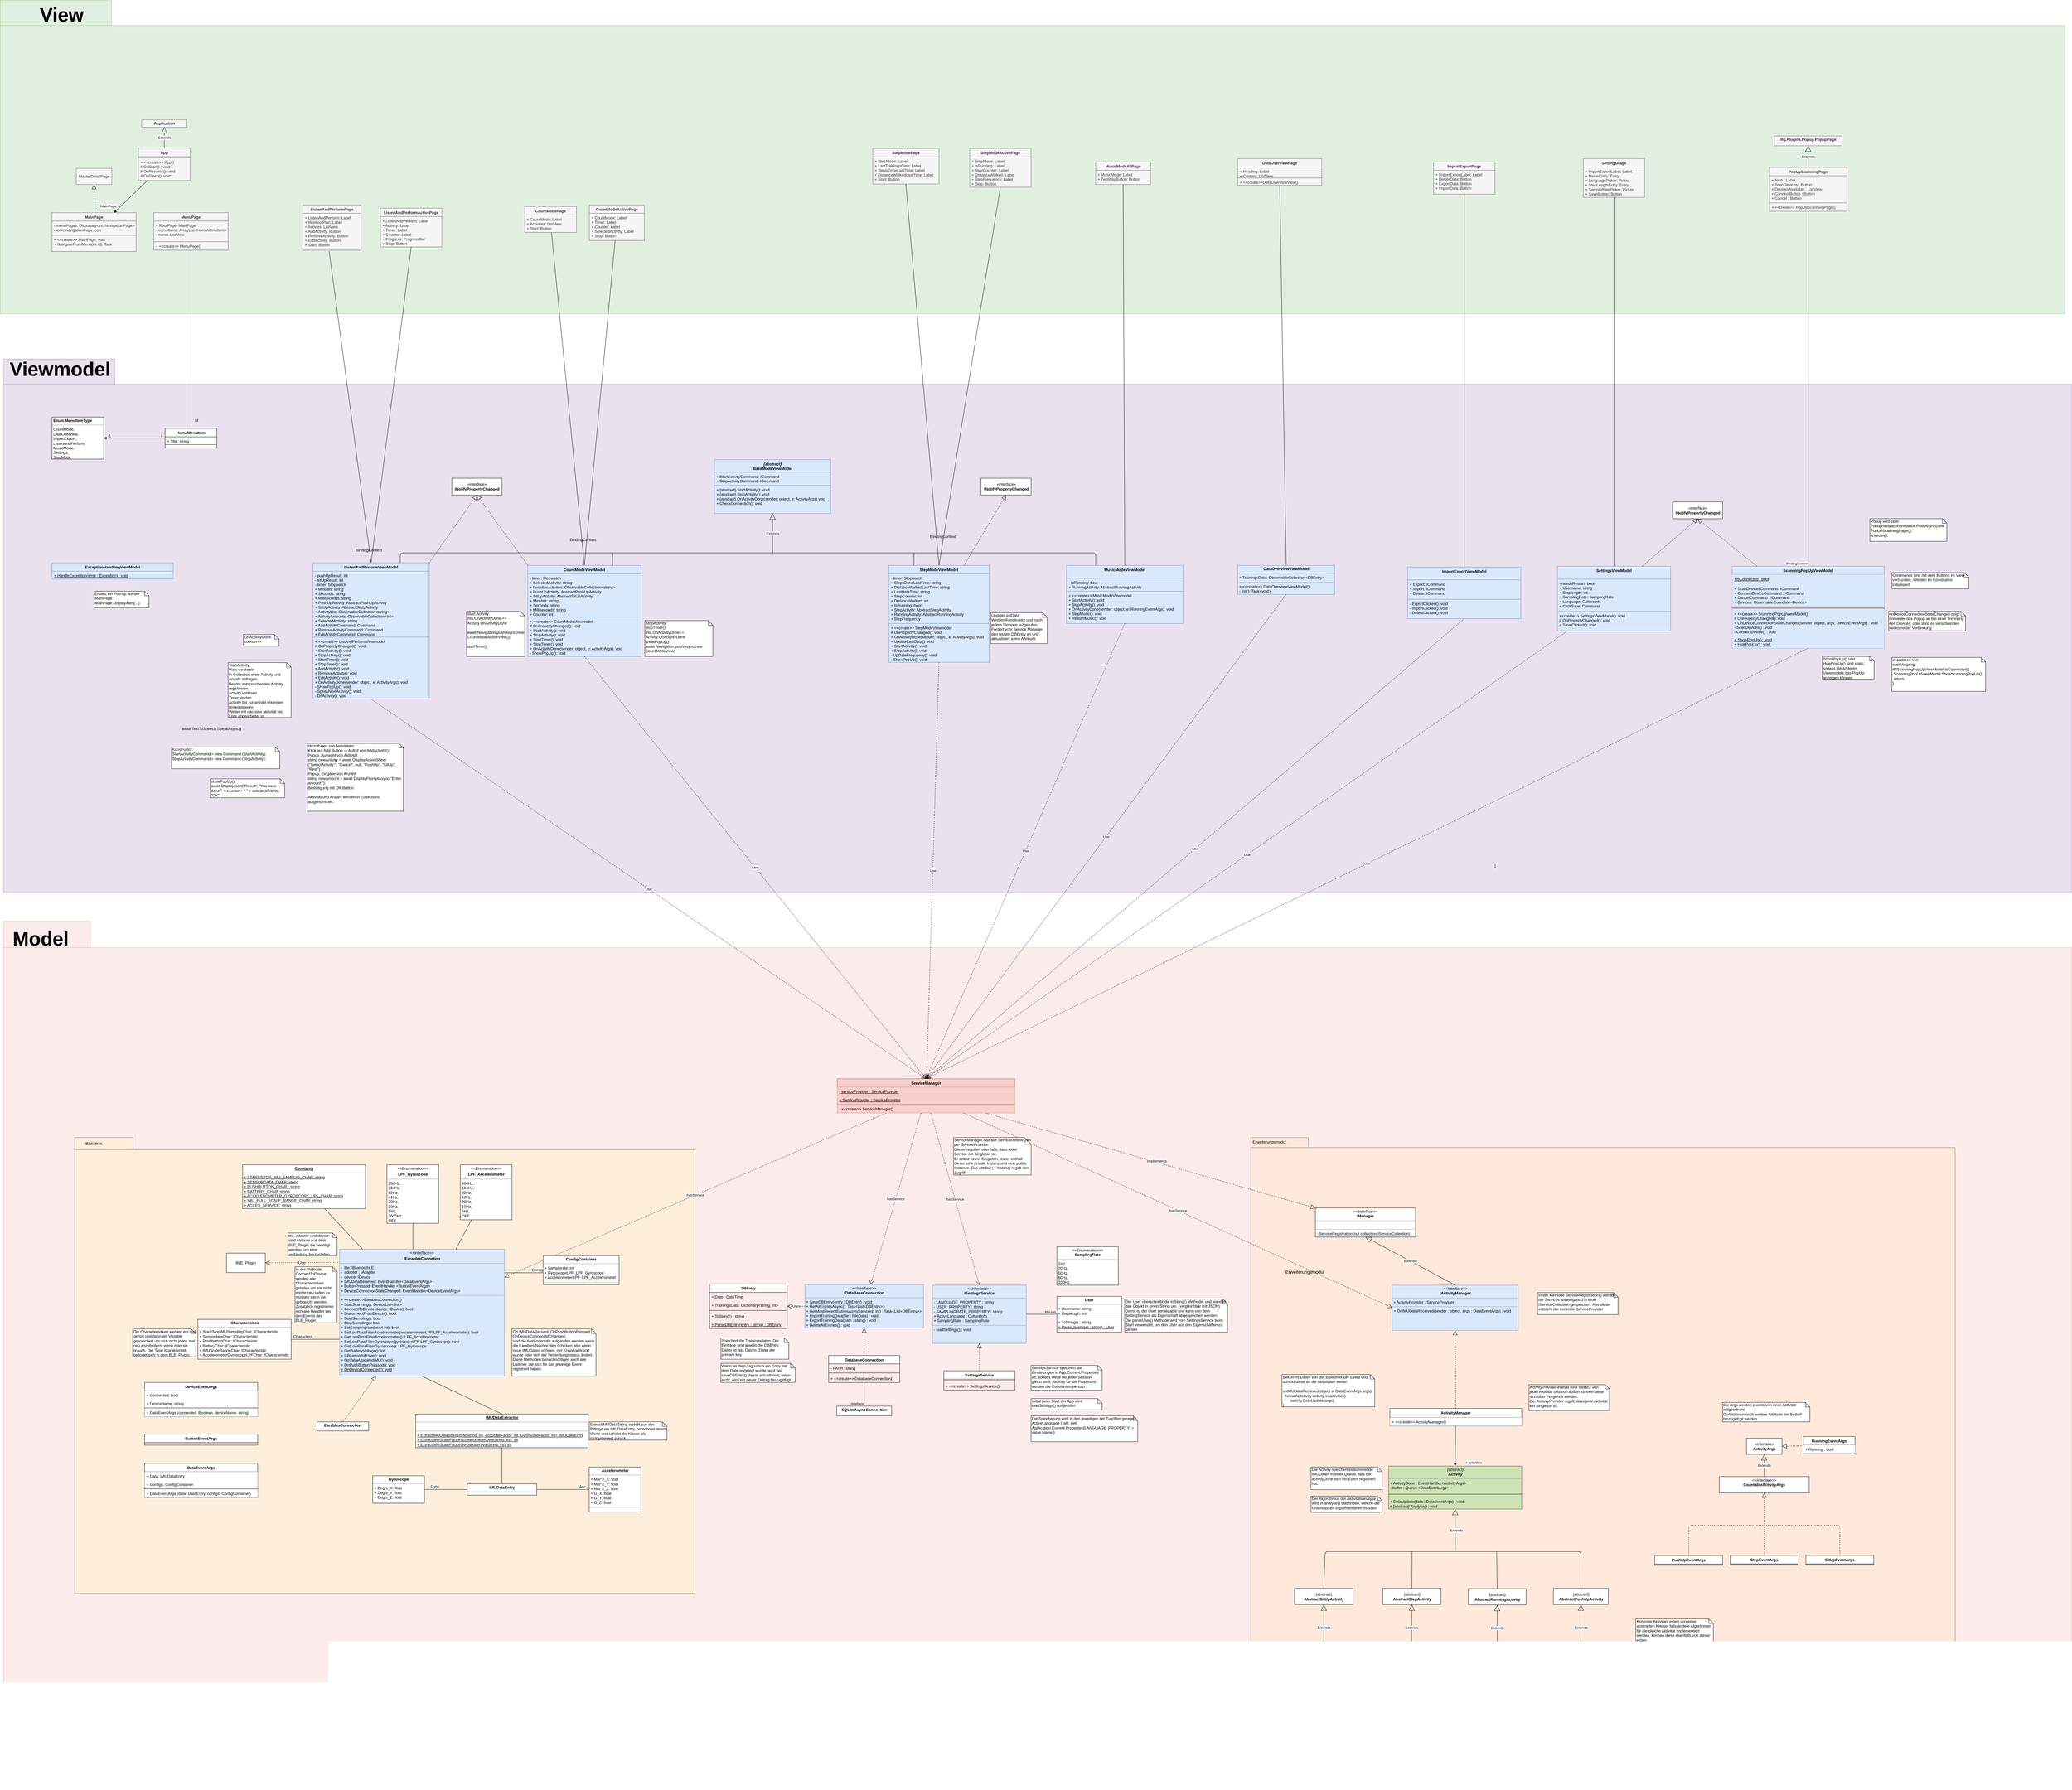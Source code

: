 <mxfile version="12.4.3" type="github" pages="1">
  <diagram id="adMyBay1lu6xidjCouD3" name="Model">
    <mxGraphModel dx="12227" dy="11336" grid="1" gridSize="10" guides="1" tooltips="1" connect="1" arrows="1" fold="1" page="1" pageScale="1" pageWidth="850" pageHeight="1100" math="0" shadow="0">
      <root>
        <mxCell id="0"/>
        <mxCell id="1" parent="0"/>
        <mxCell id="xHMap3TiUOP78eLy4zno-150" value="" style="shape=folder;fontStyle=1;spacingTop=10;tabWidth=344;tabHeight=78;tabPosition=left;html=1;fillColor=#d5e8d4;strokeColor=#82b366;opacity=70;" parent="1" vertex="1">
          <mxGeometry x="-3250" y="-3600" width="6390" height="970" as="geometry"/>
        </mxCell>
        <mxCell id="xHMap3TiUOP78eLy4zno-148" value="" style="shape=folder;fontStyle=1;spacingTop=10;tabWidth=344;tabHeight=78;tabPosition=left;html=1;fillColor=#e1d5e7;strokeColor=#9673a6;opacity=70;" parent="1" vertex="1">
          <mxGeometry x="-3240" y="-2490" width="6400" height="1650" as="geometry"/>
        </mxCell>
        <mxCell id="AcJz88Ti0jKnVirIfRQa-49" value="" style="shape=folder;fontStyle=1;spacingTop=10;tabWidth=214;tabHeight=82;tabPosition=left;html=1;strokeWidth=1;fillColor=#f8cecc;strokeColor=#b85450;opacity=40;" parent="1" vertex="1">
          <mxGeometry x="-3240" y="-750" width="6400" height="2688" as="geometry"/>
        </mxCell>
        <mxCell id="sXvjfolYUnGrp_yOVfev-73" value="Bibliothek" style="shape=folder;fontStyle=1;spacingTop=10;tabWidth=181;tabHeight=38;tabPosition=left;html=1;strokeColor=#000000;strokeWidth=1;fontSize=12;fillColor=#fff2cc;opacity=50;" parent="1" vertex="1">
          <mxGeometry x="-3020" y="-80" width="1920" height="1411" as="geometry"/>
        </mxCell>
        <mxCell id="gOupwa7_WCO_5UHda2sZ-10" value="hasService" style="endArrow=open;endSize=12;dashed=1;html=1;" parent="1" source="sXvjfolYUnGrp_yOVfev-64" target="4jUEhYQWBBL92VZrlt_O-1" edge="1">
          <mxGeometry width="160" relative="1" as="geometry">
            <mxPoint x="-579.77" y="94" as="sourcePoint"/>
            <mxPoint x="-820" y="203" as="targetPoint"/>
          </mxGeometry>
        </mxCell>
        <mxCell id="w5dEuc_NeuzI3938pT3K-1" value="" style="shape=folder;fontStyle=1;spacingTop=10;tabWidth=146;tabHeight=31;tabPosition=left;html=1;fillColor=#ffe6cc;strokeColor=#000000;opacity=50;" parent="1" vertex="1">
          <mxGeometry x="620" y="-80" width="2180" height="1780" as="geometry"/>
        </mxCell>
        <mxCell id="1QQ3cwLplbujhVV3ZzxS-45" value="&lt;p style=&quot;margin: 0px ; margin-top: 4px ; text-align: center&quot;&gt;&lt;i&gt;{abstract}&lt;/i&gt;&lt;br&gt;&lt;b&gt;Activity&lt;/b&gt;&lt;/p&gt;&lt;hr size=&quot;1&quot;&gt;&lt;p style=&quot;margin: 0px ; margin-left: 4px&quot;&gt;&lt;span&gt;+ ActivityDone : EventHandler&amp;lt;ActivityArgs&amp;gt;&lt;/span&gt;&lt;br&gt;&lt;/p&gt;&lt;p style=&quot;margin: 0px ; margin-left: 4px&quot;&gt;&lt;span&gt;- buffer : Queue &amp;lt;DataEventArgs&amp;gt;&amp;nbsp;&lt;/span&gt;&lt;/p&gt;&lt;p style=&quot;margin: 0px ; margin-left: 4px&quot;&gt;&lt;span&gt;&lt;br&gt;&lt;/span&gt;&lt;/p&gt;&lt;p style=&quot;margin: 0px ; margin-left: 4px&quot;&gt;&lt;span&gt;&lt;br&gt;&lt;/span&gt;&lt;/p&gt;&lt;p style=&quot;margin: 0px ; margin-left: 4px&quot;&gt;+ DataUpdate(data : DataEventArgs) : void&lt;/p&gt;&lt;i&gt;&amp;nbsp;#&amp;nbsp;&lt;/i&gt;&lt;i&gt;{abstract}&amp;nbsp;&lt;/i&gt;&lt;i&gt;Analyse() : void&amp;nbsp;&lt;/i&gt;&lt;i&gt;&lt;br&gt;&lt;/i&gt;&lt;p style=&quot;margin: 0px ; margin-left: 4px&quot;&gt;&lt;br&gt;&lt;/p&gt;" style="verticalAlign=top;align=left;overflow=fill;fontSize=12;fontFamily=Helvetica;html=1;fillColor=#B9E0A5;strokeColor=#000000;opacity=70;" parent="1" vertex="1">
          <mxGeometry x="1046.5" y="937" width="412" height="133" as="geometry"/>
        </mxCell>
        <mxCell id="1QQ3cwLplbujhVV3ZzxS-94" value="RunningActivityThreshold" style="swimlane;fontStyle=1;align=center;verticalAlign=top;childLayout=stackLayout;horizontal=1;startSize=26;horizontalStack=0;resizeParent=1;resizeParentMax=0;resizeLast=0;collapsible=1;marginBottom=0;fillColor=#ffffff;" parent="1" vertex="1">
          <mxGeometry x="1257.5" y="1508.5" width="250" height="82" as="geometry"/>
        </mxCell>
        <mxCell id="1QQ3cwLplbujhVV3ZzxS-96" value="" style="line;strokeWidth=1;fillColor=#ffffff;align=left;verticalAlign=middle;spacingTop=-1;spacingLeft=3;spacingRight=3;rotatable=0;labelPosition=right;points=[];portConstraint=eastwest;" parent="1QQ3cwLplbujhVV3ZzxS-94" vertex="1">
          <mxGeometry y="26" width="250" height="4" as="geometry"/>
        </mxCell>
        <mxCell id="1QQ3cwLplbujhVV3ZzxS-97" value="+ &lt;&lt;create&gt;&gt; RunningActivityThreshold()" style="text;strokeColor=none;fillColor=#ffffff;align=left;verticalAlign=top;spacingLeft=4;spacingRight=4;overflow=hidden;rotatable=0;points=[[0,0.5],[1,0.5]];portConstraint=eastwest;" parent="1QQ3cwLplbujhVV3ZzxS-94" vertex="1">
          <mxGeometry y="30" width="250" height="26" as="geometry"/>
        </mxCell>
        <mxCell id="1QQ3cwLplbujhVV3ZzxS-113" value="- Analyse() : void" style="text;strokeColor=none;fillColor=#ffffff;align=left;verticalAlign=top;spacingLeft=4;spacingRight=4;overflow=hidden;rotatable=0;points=[[0,0.5],[1,0.5]];portConstraint=eastwest;" parent="1QQ3cwLplbujhVV3ZzxS-94" vertex="1">
          <mxGeometry y="56" width="250" height="26" as="geometry"/>
        </mxCell>
        <mxCell id="1QQ3cwLplbujhVV3ZzxS-98" value="StepActivityThreshold" style="swimlane;fontStyle=1;align=center;verticalAlign=top;childLayout=stackLayout;horizontal=1;startSize=26;horizontalStack=0;resizeParent=1;resizeParentMax=0;resizeLast=0;collapsible=1;marginBottom=0;fillColor=#ffffff;" parent="1" vertex="1">
          <mxGeometry x="987.5" y="1508.5" width="259" height="82" as="geometry"/>
        </mxCell>
        <mxCell id="1QQ3cwLplbujhVV3ZzxS-100" value="" style="line;strokeWidth=1;fillColor=#ffffff;align=left;verticalAlign=middle;spacingTop=-1;spacingLeft=3;spacingRight=3;rotatable=0;labelPosition=right;points=[];portConstraint=eastwest;" parent="1QQ3cwLplbujhVV3ZzxS-98" vertex="1">
          <mxGeometry y="26" width="259" height="4" as="geometry"/>
        </mxCell>
        <mxCell id="1QQ3cwLplbujhVV3ZzxS-111" value="+ &lt;&lt;create&gt;&gt; StepActivityThreshold()" style="text;strokeColor=none;fillColor=#ffffff;align=left;verticalAlign=top;spacingLeft=4;spacingRight=4;overflow=hidden;rotatable=0;points=[[0,0.5],[1,0.5]];portConstraint=eastwest;" parent="1QQ3cwLplbujhVV3ZzxS-98" vertex="1">
          <mxGeometry y="30" width="259" height="26" as="geometry"/>
        </mxCell>
        <mxCell id="1QQ3cwLplbujhVV3ZzxS-115" value="- Analyse() : void" style="text;strokeColor=none;fillColor=#ffffff;align=left;verticalAlign=top;spacingLeft=4;spacingRight=4;overflow=hidden;rotatable=0;points=[[0,0.5],[1,0.5]];portConstraint=eastwest;" parent="1QQ3cwLplbujhVV3ZzxS-98" vertex="1">
          <mxGeometry y="56" width="259" height="26" as="geometry"/>
        </mxCell>
        <mxCell id="1QQ3cwLplbujhVV3ZzxS-51" value="PushUpEventArgs" style="swimlane;fontStyle=1;align=center;verticalAlign=top;childLayout=stackLayout;horizontal=1;startSize=26;horizontalStack=0;resizeParent=1;resizeParentMax=0;resizeLast=0;collapsible=1;marginBottom=0;" parent="1" vertex="1">
          <mxGeometry x="1870.08" y="1214" width="210" height="30" as="geometry">
            <mxRectangle x="20" y="777" width="140" height="26" as="alternateBounds"/>
          </mxGeometry>
        </mxCell>
        <mxCell id="1QQ3cwLplbujhVV3ZzxS-53" value="" style="line;strokeWidth=1;fillColor=none;align=left;verticalAlign=middle;spacingTop=-1;spacingLeft=3;spacingRight=3;rotatable=0;labelPosition=right;points=[];portConstraint=eastwest;" parent="1QQ3cwLplbujhVV3ZzxS-51" vertex="1">
          <mxGeometry y="26" width="210" height="4" as="geometry"/>
        </mxCell>
        <mxCell id="1QQ3cwLplbujhVV3ZzxS-66" value="SitUpEventArgs" style="swimlane;fontStyle=1;align=center;verticalAlign=top;childLayout=stackLayout;horizontal=1;startSize=26;horizontalStack=0;resizeParent=1;resizeParentMax=0;resizeLast=0;collapsible=1;marginBottom=0;" parent="1" vertex="1">
          <mxGeometry x="2337.92" y="1213.5" width="210" height="30" as="geometry"/>
        </mxCell>
        <mxCell id="1QQ3cwLplbujhVV3ZzxS-69" value="" style="line;strokeWidth=1;fillColor=none;align=left;verticalAlign=middle;spacingTop=-1;spacingLeft=3;spacingRight=3;rotatable=0;labelPosition=right;points=[];portConstraint=eastwest;" parent="1QQ3cwLplbujhVV3ZzxS-66" vertex="1">
          <mxGeometry y="26" width="210" height="4" as="geometry"/>
        </mxCell>
        <mxCell id="1QQ3cwLplbujhVV3ZzxS-73" value="RunningEventArgs" style="swimlane;fontStyle=1;align=center;verticalAlign=top;childLayout=stackLayout;horizontal=1;startSize=26;horizontalStack=0;resizeParent=1;resizeParentMax=0;resizeLast=0;collapsible=1;marginBottom=0;" parent="1" vertex="1">
          <mxGeometry x="2330" y="845.5" width="160" height="54" as="geometry"/>
        </mxCell>
        <mxCell id="1QQ3cwLplbujhVV3ZzxS-74" value="+ Running : bool" style="text;strokeColor=none;fillColor=#ffffff;align=left;verticalAlign=top;spacingLeft=4;spacingRight=4;overflow=hidden;rotatable=0;points=[[0,0.5],[1,0.5]];portConstraint=eastwest;" parent="1QQ3cwLplbujhVV3ZzxS-73" vertex="1">
          <mxGeometry y="26" width="160" height="26" as="geometry"/>
        </mxCell>
        <mxCell id="1QQ3cwLplbujhVV3ZzxS-76" value="" style="line;strokeWidth=1;fillColor=none;align=left;verticalAlign=middle;spacingTop=-1;spacingLeft=3;spacingRight=3;rotatable=0;labelPosition=right;points=[];portConstraint=eastwest;" parent="1QQ3cwLplbujhVV3ZzxS-73" vertex="1">
          <mxGeometry y="52" width="160" height="2" as="geometry"/>
        </mxCell>
        <mxCell id="1QQ3cwLplbujhVV3ZzxS-79" value="«interface»&lt;br&gt;&lt;b&gt;ActivityArgs&lt;br&gt;&lt;/b&gt;" style="html=1;" parent="1" vertex="1">
          <mxGeometry x="2154" y="850.5" width="110" height="50" as="geometry"/>
        </mxCell>
        <mxCell id="1QQ3cwLplbujhVV3ZzxS-83" value="StepEventArgs" style="swimlane;fontStyle=1;align=center;verticalAlign=top;childLayout=stackLayout;horizontal=1;startSize=26;horizontalStack=0;resizeParent=1;resizeParentMax=0;resizeLast=0;collapsible=1;marginBottom=0;" parent="1" vertex="1">
          <mxGeometry x="2104" y="1213.5" width="210" height="30" as="geometry"/>
        </mxCell>
        <mxCell id="1QQ3cwLplbujhVV3ZzxS-85" value="" style="line;strokeWidth=1;fillColor=none;align=left;verticalAlign=middle;spacingTop=-1;spacingLeft=3;spacingRight=3;rotatable=0;labelPosition=right;points=[];portConstraint=eastwest;" parent="1QQ3cwLplbujhVV3ZzxS-83" vertex="1">
          <mxGeometry y="26" width="210" height="4" as="geometry"/>
        </mxCell>
        <mxCell id="1QQ3cwLplbujhVV3ZzxS-87" value="&lt;p style=&quot;margin: 0px ; margin-top: 4px ; text-align: center&quot;&gt;&lt;i&gt;&amp;lt;&amp;lt;Interface&amp;gt;&amp;gt;&lt;/i&gt;&lt;br&gt;&lt;b&gt;CountableActivityArgs&lt;/b&gt;&lt;/p&gt;&lt;p style=&quot;margin: 0px ; margin-left: 4px&quot;&gt;&lt;br&gt;&lt;/p&gt;" style="verticalAlign=top;align=left;overflow=fill;fontSize=12;fontFamily=Helvetica;html=1;" parent="1" vertex="1">
          <mxGeometry x="2070" y="969.5" width="278" height="50.5" as="geometry"/>
        </mxCell>
        <mxCell id="1QQ3cwLplbujhVV3ZzxS-88" value="Extends" style="endArrow=block;endSize=16;endFill=0;html=1;entryX=0.5;entryY=1;entryDx=0;entryDy=0;exitX=0.5;exitY=0;exitDx=0;exitDy=0;" parent="1" source="1QQ3cwLplbujhVV3ZzxS-87" target="1QQ3cwLplbujhVV3ZzxS-79" edge="1">
          <mxGeometry width="160" relative="1" as="geometry">
            <mxPoint x="2257.5" y="929" as="sourcePoint"/>
            <mxPoint x="2417.5" y="929" as="targetPoint"/>
          </mxGeometry>
        </mxCell>
        <mxCell id="1QQ3cwLplbujhVV3ZzxS-89" value="" style="endArrow=block;dashed=1;endFill=0;endSize=12;html=1;entryX=0.5;entryY=1;entryDx=0;entryDy=0;exitX=0.5;exitY=0;exitDx=0;exitDy=0;" parent="1" source="1QQ3cwLplbujhVV3ZzxS-83" target="1QQ3cwLplbujhVV3ZzxS-87" edge="1">
          <mxGeometry width="160" relative="1" as="geometry">
            <mxPoint x="2209" y="1119" as="sourcePoint"/>
            <mxPoint x="2627.5" y="1079" as="targetPoint"/>
          </mxGeometry>
        </mxCell>
        <mxCell id="1QQ3cwLplbujhVV3ZzxS-93" value="" style="endArrow=block;dashed=1;endFill=0;endSize=12;html=1;entryX=1;entryY=0.5;entryDx=0;entryDy=0;" parent="1" source="1QQ3cwLplbujhVV3ZzxS-73" target="1QQ3cwLplbujhVV3ZzxS-79" edge="1">
          <mxGeometry width="160" relative="1" as="geometry">
            <mxPoint x="2372.5" y="875.5" as="sourcePoint"/>
            <mxPoint x="2674" y="878" as="targetPoint"/>
          </mxGeometry>
        </mxCell>
        <mxCell id="1QQ3cwLplbujhVV3ZzxS-135" value="+ activities" style="endArrow=block;endFill=1;html=1;align=left;verticalAlign=top;entryX=0.5;entryY=0;entryDx=0;entryDy=0;" parent="1" source="1QQ3cwLplbujhVV3ZzxS-1" target="1QQ3cwLplbujhVV3ZzxS-45" edge="1">
          <mxGeometry x="0.607" y="29" relative="1" as="geometry">
            <mxPoint x="1371.5" y="882.5" as="sourcePoint"/>
            <mxPoint x="1601.5" y="1052.5" as="targetPoint"/>
            <mxPoint as="offset"/>
          </mxGeometry>
        </mxCell>
        <mxCell id="n2-QzeIZX0uXDNsSAh_k-9" value="{abstract}&lt;br&gt;&lt;b&gt;AbstractSitUpActivity&lt;/b&gt;" style="html=1;" parent="1" vertex="1">
          <mxGeometry x="755.5" y="1315.5" width="181" height="50" as="geometry"/>
        </mxCell>
        <mxCell id="n2-QzeIZX0uXDNsSAh_k-11" value="{abstract}&lt;br&gt;&lt;b&gt;AbstractPushUpActivity&lt;/b&gt;" style="html=1;" parent="1" vertex="1">
          <mxGeometry x="1556.5" y="1315.5" width="170" height="50" as="geometry"/>
        </mxCell>
        <mxCell id="n2-QzeIZX0uXDNsSAh_k-12" value="{abstract}&lt;br&gt;&lt;b&gt;AbstractRunningActivity&lt;/b&gt;" style="html=1;" parent="1" vertex="1">
          <mxGeometry x="1293" y="1316.5" width="179" height="50" as="geometry"/>
        </mxCell>
        <mxCell id="n2-QzeIZX0uXDNsSAh_k-14" value="{abstract}&lt;br&gt;&lt;b&gt;AbstractStepActivity&lt;/b&gt;" style="html=1;" parent="1" vertex="1">
          <mxGeometry x="1028.5" y="1315.5" width="180" height="50" as="geometry"/>
        </mxCell>
        <mxCell id="n2-QzeIZX0uXDNsSAh_k-16" value="Extends" style="endArrow=block;endSize=16;endFill=0;html=1;entryX=0.5;entryY=1;entryDx=0;entryDy=0;exitX=0.5;exitY=0;exitDx=0;exitDy=0;" parent="1" source="pG1MvSHpeQ2TRdzguChj-24" target="n2-QzeIZX0uXDNsSAh_k-9" edge="1">
          <mxGeometry width="160" relative="1" as="geometry">
            <mxPoint x="762.5" y="1507.5" as="sourcePoint"/>
            <mxPoint x="895" y="1378.5" as="targetPoint"/>
          </mxGeometry>
        </mxCell>
        <mxCell id="n2-QzeIZX0uXDNsSAh_k-17" value="Extends" style="endArrow=block;endSize=16;endFill=0;html=1;exitX=0.5;exitY=0;exitDx=0;exitDy=0;entryX=0.5;entryY=1;entryDx=0;entryDy=0;" parent="1" source="1QQ3cwLplbujhVV3ZzxS-98" target="n2-QzeIZX0uXDNsSAh_k-14" edge="1">
          <mxGeometry width="160" relative="1" as="geometry">
            <mxPoint x="1071" y="1307.5" as="sourcePoint"/>
            <mxPoint x="1279" y="1242" as="targetPoint"/>
          </mxGeometry>
        </mxCell>
        <mxCell id="n2-QzeIZX0uXDNsSAh_k-18" value="Extends" style="endArrow=block;endSize=16;endFill=0;html=1;exitX=0.5;exitY=0;exitDx=0;exitDy=0;entryX=0.5;entryY=1;entryDx=0;entryDy=0;" parent="1" source="1QQ3cwLplbujhVV3ZzxS-94" target="n2-QzeIZX0uXDNsSAh_k-12" edge="1">
          <mxGeometry width="160" relative="1" as="geometry">
            <mxPoint x="1095" y="1425.5" as="sourcePoint"/>
            <mxPoint x="1198" y="1208.5" as="targetPoint"/>
          </mxGeometry>
        </mxCell>
        <mxCell id="n2-QzeIZX0uXDNsSAh_k-19" value="Extends" style="endArrow=block;endSize=16;endFill=0;html=1;entryX=0.5;entryY=1;entryDx=0;entryDy=0;exitX=0.5;exitY=0;exitDx=0;exitDy=0;" parent="1" source="pG1MvSHpeQ2TRdzguChj-15" target="n2-QzeIZX0uXDNsSAh_k-11" edge="1">
          <mxGeometry width="160" relative="1" as="geometry">
            <mxPoint x="1476.5" y="1440.5" as="sourcePoint"/>
            <mxPoint x="1198" y="1208.5" as="targetPoint"/>
          </mxGeometry>
        </mxCell>
        <mxCell id="sXvjfolYUnGrp_yOVfev-4" value="Extends" style="endArrow=block;endSize=16;endFill=0;html=1;entryX=0.5;entryY=1;entryDx=0;entryDy=0;" parent="1" target="1QQ3cwLplbujhVV3ZzxS-45" edge="1">
          <mxGeometry x="-0.024" y="-3" width="160" relative="1" as="geometry">
            <mxPoint x="1253" y="1200" as="sourcePoint"/>
            <mxPoint x="994" y="1187" as="targetPoint"/>
            <mxPoint as="offset"/>
          </mxGeometry>
        </mxCell>
        <mxCell id="sXvjfolYUnGrp_yOVfev-15" value="&lt;p style=&quot;margin: 0px ; margin-top: 4px ; text-align: center&quot;&gt;&lt;i&gt;&amp;lt;&amp;lt;Interface&amp;gt;&amp;gt;&lt;/i&gt;&lt;br&gt;&lt;b&gt;IDataBaseConnection&lt;/b&gt;&lt;/p&gt;&lt;hr size=&quot;1&quot;&gt;&lt;p style=&quot;margin: 0px ; margin-left: 4px&quot;&gt;&lt;span&gt;+ SaveDBEntry(entry : DBEntry) : void&lt;/span&gt;&lt;br&gt;&lt;/p&gt;&lt;p style=&quot;margin: 0px ; margin-left: 4px&quot;&gt;+ GetAllEntriesAsync(): Task&amp;lt;List&amp;lt;DBEntry&amp;gt;&amp;gt;&lt;/p&gt;&lt;p style=&quot;margin: 0px ; margin-left: 4px&quot;&gt;+ GetMostRecentEntriesAsync(amount: int) : Task&amp;lt;List&amp;lt;DBEntry&amp;gt;&amp;gt;&lt;/p&gt;&lt;p style=&quot;margin: 0px ; margin-left: 4px&quot;&gt;+ ImportTrainingData(file : FileData) : void&lt;/p&gt;&lt;p style=&quot;margin: 0px ; margin-left: 4px&quot;&gt;+ ExportTrainingData(path : string) : void&lt;/p&gt;&lt;p style=&quot;margin: 0px ; margin-left: 4px&quot;&gt;+ DeleteAllEntries() : void&lt;/p&gt;&lt;p style=&quot;margin: 0px ; margin-left: 4px&quot;&gt;&lt;span style=&quot;color: rgba(0 , 0 , 0 , 0) ; font-family: monospace ; font-size: 0px&quot;&gt;3CmxGraphModel%3E%3Croot%3E%3CmxCell%20id%3D%220%22%2F%3E%3CmxCell%20id%3D%221%22%20parent%3D%220%22%2F%3E%3CmxCell%20id%3D%222%22%20value%3D%22%2B%20getEntriesAsync()%3A%20Task%26lt%3BList%26lt%3BDBEntry%26gt%3B%26gt%3B%22%20style%3D%22text%3BstrokeColor%3Dnone%3BfillColor%3Dnone%3Balign%3Dleft%3BverticalAlign%3Dtop%3BspacingLeft%3D4%3BspacingRight%3D4%3Boverflow%3Dhidden%3Brotatable%3D0%3Bpoints%3D%5B%5B0%2C0.5%5D%2C%5B1%2C0.5%5D%5D%3BportConstraint%3Deastwest%3B%22%20vertex%3D%221%22%20parent%3D%221%22%3E%3CmxGeometry%20x%3D%221080%22%20y%3D%22493%22%20width%3D%22250%22%20height%3D%2226%22%20as%3D%22geometry%22%2F%3E%3C%2FmxCell%3E%3C%2Froot%3E%3C%2FmxGraphModel%3E&lt;/span&gt;&lt;/p&gt;&lt;span style=&quot;color: rgba(0 , 0 , 0 , 0) ; font-family: monospace ; font-size: 0px&quot;&gt;%3CmxGraphModel%3E%3Croot%3E%3CmxCell%20id%3D%220%22%2F%3E%3CmxCell%20id%3D%221%22%20parent%3D%220%22%2F%3E%3CmxCell%20id%3D%222%22%20value%3D%22%2B%20getEntriesAsync()%3A%20Task%26lt%3BList%26lt%3BDBEntry%26gt%3B%26gt%3B%22%20style%3D%22text%3BstrokeColor%3Dnone%3BfillColor%3Dnone%3Balign%3Dleft%3BverticalAlign%3Dtop%3BspacingLeft%3D4%3BspacingRight%3D4%3Boverflow%3Dhidden%3Brotatable%3D0%3Bpoints%3D%5B%5B0%2C0.5%5D%2C%5B1%2C0.5%5D%5D%3BportConstraint%3Deastwest%3B%22%20vertex%3D%221%22%20parent%3D%221%22%3E%3CmxGeometry%20x%3D%221080%22%20y%3D%22493%22%20width%3D%22250%22%20height%3D%2226%22%20as%3D%22geometry%22%2F%3E%3C%2FmxCell%3E%3C%2Froot%3E%3C%2FmxGraphModel%3E&lt;/span&gt;&lt;span style=&quot;color: rgba(0 , 0 , 0 , 0) ; font-family: monospace ; font-size: 0px&quot;&gt;%3CmxGraphModel%3E%3Croot%3E%3CmxCell%20id%3D%220%22%2F%3E%3CmxCell%20id%3D%221%22%20parent%3D%220%22%2F%3E%3CmxCell%20id%3D%222%22%20value%3D%22%2B%20getEntriesAsync()%3A%20Task%26lt%3BList%26lt%3BDBEntry%26gt%3B%26gt%3B%22%20style%3D%22text%3BstrokeColor%3Dnone%3BfillColor%3Dnone%3Balign%3Dleft%3BverticalAlign%3Dtop%3BspacingLeft%3D4%3BspacingRight%3D4%3Boverflow%3Dhidden%3Brotatable%3D0%3Bpoints%3D%5B%5B0%2C0.5%5D%2C%5B1%2C0.5%5D%5D%3BportConstraint%3Deastwest%3B%22%20vertex%3D%221%22%20parent%3D%221%22%3E%3CmxGeometry%20x%3D%221080%22%20y%3D%22493%22%20width%3D%22250%22%20height%3D%2226%22%20as%3D%22geometry%22%2F%3E%3C%2FmxCell%3E%3C%2Froot%3E%3C%2FmxGraphModel%3E&lt;/span&gt;" style="verticalAlign=top;align=left;overflow=fill;fontSize=12;fontFamily=Helvetica;html=1;fillColor=#dae8fc;strokeColor=#6c8ebf;" parent="1" vertex="1">
          <mxGeometry x="-760" y="375.5" width="367" height="133.5" as="geometry"/>
        </mxCell>
        <mxCell id="sXvjfolYUnGrp_yOVfev-22" value="&lt;p style=&quot;margin: 0px ; margin-top: 4px ; text-align: center&quot;&gt;&lt;b&gt;SQLiteAsyncConnection&lt;/b&gt;&lt;/p&gt;" style="verticalAlign=top;align=left;overflow=fill;fontSize=12;fontFamily=Helvetica;html=1;" parent="1" vertex="1">
          <mxGeometry x="-661.5" y="751.5" width="170" height="30" as="geometry"/>
        </mxCell>
        <mxCell id="sXvjfolYUnGrp_yOVfev-26" value="" style="endArrow=block;dashed=1;endFill=0;endSize=12;html=1;" parent="1" source="sXvjfolYUnGrp_yOVfev-16" target="sXvjfolYUnGrp_yOVfev-15" edge="1">
          <mxGeometry width="160" relative="1" as="geometry">
            <mxPoint x="-273.5" y="453.5" as="sourcePoint"/>
            <mxPoint x="-233.5" y="478.5" as="targetPoint"/>
          </mxGeometry>
        </mxCell>
        <mxCell id="sXvjfolYUnGrp_yOVfev-16" value="DatabaseConnection" style="swimlane;fontStyle=1;align=center;verticalAlign=top;childLayout=stackLayout;horizontal=1;startSize=26;horizontalStack=0;resizeParent=1;resizeParentMax=0;resizeLast=0;collapsible=1;marginBottom=0;" parent="1" vertex="1">
          <mxGeometry x="-686.5" y="594.5" width="220" height="84" as="geometry"/>
        </mxCell>
        <mxCell id="sXvjfolYUnGrp_yOVfev-17" value="- PATH : string" style="text;strokeColor=none;fillColor=none;align=left;verticalAlign=top;spacingLeft=4;spacingRight=4;overflow=hidden;rotatable=0;points=[[0,0.5],[1,0.5]];portConstraint=eastwest;" parent="sXvjfolYUnGrp_yOVfev-16" vertex="1">
          <mxGeometry y="26" width="220" height="24" as="geometry"/>
        </mxCell>
        <mxCell id="sXvjfolYUnGrp_yOVfev-18" value="" style="line;strokeWidth=1;fillColor=none;align=left;verticalAlign=middle;spacingTop=-1;spacingLeft=3;spacingRight=3;rotatable=0;labelPosition=right;points=[];portConstraint=eastwest;" parent="sXvjfolYUnGrp_yOVfev-16" vertex="1">
          <mxGeometry y="50" width="220" height="8" as="geometry"/>
        </mxCell>
        <mxCell id="pG1MvSHpeQ2TRdzguChj-30" value="+ &lt;&lt;create&gt;&gt; DatabaseConnection() " style="text;strokeColor=none;fillColor=none;align=left;verticalAlign=top;spacingLeft=4;spacingRight=4;overflow=hidden;rotatable=0;points=[[0,0.5],[1,0.5]];portConstraint=eastwest;" parent="sXvjfolYUnGrp_yOVfev-16" vertex="1">
          <mxGeometry y="58" width="220" height="26" as="geometry"/>
        </mxCell>
        <mxCell id="sXvjfolYUnGrp_yOVfev-40" value="DBEntry" style="swimlane;fontStyle=1;align=center;verticalAlign=top;childLayout=stackLayout;horizontal=1;startSize=26;horizontalStack=0;resizeParent=1;resizeParentMax=0;resizeLast=0;collapsible=1;marginBottom=0;fontSize=11;" parent="1" vertex="1">
          <mxGeometry x="-1055" y="373.25" width="240" height="138" as="geometry"/>
        </mxCell>
        <mxCell id="sXvjfolYUnGrp_yOVfev-41" value="+ Date : DateTime" style="text;strokeColor=none;fillColor=none;align=left;verticalAlign=top;spacingLeft=4;spacingRight=4;overflow=hidden;rotatable=0;points=[[0,0.5],[1,0.5]];portConstraint=eastwest;" parent="sXvjfolYUnGrp_yOVfev-40" vertex="1">
          <mxGeometry y="26" width="240" height="26" as="geometry"/>
        </mxCell>
        <mxCell id="sXvjfolYUnGrp_yOVfev-46" value="+ TrainingsData: Dictionary&lt;string, int&gt;" style="text;strokeColor=none;fillColor=none;align=left;verticalAlign=top;spacingLeft=4;spacingRight=4;overflow=hidden;rotatable=0;points=[[0,0.5],[1,0.5]];portConstraint=eastwest;" parent="sXvjfolYUnGrp_yOVfev-40" vertex="1">
          <mxGeometry y="52" width="240" height="26" as="geometry"/>
        </mxCell>
        <mxCell id="sXvjfolYUnGrp_yOVfev-42" value="" style="line;strokeWidth=1;fillColor=none;align=left;verticalAlign=middle;spacingTop=-1;spacingLeft=3;spacingRight=3;rotatable=0;labelPosition=right;points=[];portConstraint=eastwest;" parent="sXvjfolYUnGrp_yOVfev-40" vertex="1">
          <mxGeometry y="78" width="240" height="8" as="geometry"/>
        </mxCell>
        <mxCell id="sXvjfolYUnGrp_yOVfev-43" value="+ ToString() : string" style="text;strokeColor=none;fillColor=none;align=left;verticalAlign=top;spacingLeft=4;spacingRight=4;overflow=hidden;rotatable=0;points=[[0,0.5],[1,0.5]];portConstraint=eastwest;" parent="sXvjfolYUnGrp_yOVfev-40" vertex="1">
          <mxGeometry y="86" width="240" height="26" as="geometry"/>
        </mxCell>
        <mxCell id="4Cl_2U6d4L0L1prgbwU7-1" value="+ ParseDBEntry(entry : string) : DBEntry" style="text;strokeColor=none;fillColor=none;align=left;verticalAlign=top;spacingLeft=4;spacingRight=4;overflow=hidden;rotatable=0;points=[[0,0.5],[1,0.5]];portConstraint=eastwest;fontStyle=4" parent="sXvjfolYUnGrp_yOVfev-40" vertex="1">
          <mxGeometry y="112" width="240" height="26" as="geometry"/>
        </mxCell>
        <mxCell id="sXvjfolYUnGrp_yOVfev-51" value="" style="line;strokeWidth=1;fillColor=none;align=left;verticalAlign=middle;spacingTop=-1;spacingLeft=3;spacingRight=3;rotatable=0;labelPosition=right;points=[];portConstraint=eastwest;fontSize=11;" parent="1" vertex="1">
          <mxGeometry x="1046.5" y="1020" width="412" height="8" as="geometry"/>
        </mxCell>
        <mxCell id="sXvjfolYUnGrp_yOVfev-64" value="ServiceManager" style="swimlane;fontStyle=1;align=center;verticalAlign=top;childLayout=stackLayout;horizontal=1;startSize=26;horizontalStack=0;resizeParent=1;resizeParentMax=0;resizeLast=0;collapsible=1;marginBottom=0;strokeWidth=1;fontSize=12;fillColor=#f8cecc;strokeColor=#b85450;" parent="1" vertex="1">
          <mxGeometry x="-660" y="-262" width="550" height="106" as="geometry">
            <mxRectangle x="-687" y="350" width="120" height="26" as="alternateBounds"/>
          </mxGeometry>
        </mxCell>
        <mxCell id="AcJz88Ti0jKnVirIfRQa-7" value="- serviceProvider : ServiceProvider" style="text;strokeColor=none;fillColor=#f8cecc;align=left;verticalAlign=top;spacingLeft=4;spacingRight=4;overflow=hidden;rotatable=0;points=[[0,0.5],[1,0.5]];portConstraint=eastwest;fontStyle=4" parent="sXvjfolYUnGrp_yOVfev-64" vertex="1">
          <mxGeometry y="26" width="550" height="26" as="geometry"/>
        </mxCell>
        <mxCell id="AcJz88Ti0jKnVirIfRQa-6" value="+ ServiceProvider : ServiceProvider" style="text;strokeColor=none;fillColor=#f8cecc;align=left;verticalAlign=top;spacingLeft=4;spacingRight=4;overflow=hidden;rotatable=0;points=[[0,0.5],[1,0.5]];portConstraint=eastwest;fontStyle=4" parent="sXvjfolYUnGrp_yOVfev-64" vertex="1">
          <mxGeometry y="52" width="550" height="26" as="geometry"/>
        </mxCell>
        <mxCell id="sXvjfolYUnGrp_yOVfev-66" value="" style="line;strokeWidth=1;align=left;verticalAlign=middle;spacingTop=-1;spacingLeft=3;spacingRight=3;rotatable=0;labelPosition=right;points=[];portConstraint=eastwest;fillColor=#f8cecc;strokeColor=#b85450;" parent="sXvjfolYUnGrp_yOVfev-64" vertex="1">
          <mxGeometry y="78" width="550" height="2" as="geometry"/>
        </mxCell>
        <mxCell id="sXvjfolYUnGrp_yOVfev-67" value="- &lt;&lt;create&gt;&gt; ServiceManager()" style="text;strokeColor=none;fillColor=#f8cecc;align=left;verticalAlign=top;spacingLeft=4;spacingRight=4;overflow=hidden;rotatable=0;points=[[0,0.5],[1,0.5]];portConstraint=eastwest;" parent="sXvjfolYUnGrp_yOVfev-64" vertex="1">
          <mxGeometry y="80" width="550" height="26" as="geometry"/>
        </mxCell>
        <mxCell id="4jUEhYQWBBL92VZrlt_O-1" value="&lt;p style=&quot;margin: 0px ; margin-top: 4px ; text-align: center&quot;&gt;&amp;lt;&amp;lt;interface&amp;gt;&amp;gt;&lt;b&gt;&lt;br&gt;&lt;/b&gt;&lt;/p&gt;&lt;p style=&quot;margin: 0px ; margin-top: 4px ; text-align: center&quot;&gt;&lt;b&gt;IEarablesConnetion&lt;/b&gt;&lt;/p&gt;&lt;hr size=&quot;1&quot;&gt;&lt;p style=&quot;margin: 0px 0px 0px 4px&quot;&gt;-&amp;nbsp; ble: IBluetoothLE&lt;/p&gt;&lt;p style=&quot;margin: 0px 0px 0px 4px&quot;&gt;-&amp;nbsp; adapter : IAdapter&lt;/p&gt;&lt;p style=&quot;margin: 0px ; margin-left: 4px&quot;&gt;&lt;span&gt;-&amp;nbsp; device: IDevice&lt;/span&gt;&lt;/p&gt;&lt;p style=&quot;margin: 0px ; margin-left: 4px&quot;&gt;&lt;span&gt;+ IMUDataRecieved: EventHandler&amp;lt;DataEventArgs&amp;gt;&lt;/span&gt;&lt;br&gt;&lt;/p&gt;&lt;p style=&quot;margin: 0px 0px 0px 4px&quot;&gt;+ ButtonPressed: EventHandler &amp;lt;ButtonEventArgs&amp;gt;&lt;/p&gt;&lt;p style=&quot;margin: 0px 0px 0px 4px&quot;&gt;+ DeviceConnectionStateChanged: EventHandler&amp;lt;DeviceEventArgs&amp;gt;&lt;/p&gt;&lt;hr size=&quot;1&quot;&gt;&lt;p style=&quot;margin: 0px 0px 0px 4px&quot;&gt;+ &amp;lt;&amp;lt;create&amp;gt;&amp;gt;EarablesConnection()&lt;/p&gt;&lt;p style=&quot;margin: 0px 0px 0px 4px&quot;&gt;+ StartScanning(): DeviceList&amp;lt;List&amp;gt;&lt;/p&gt;&lt;p style=&quot;margin: 0px 0px 0px 4px&quot;&gt;+ ConnectToDevice(device: IDevice): bool&lt;/p&gt;&lt;p style=&quot;margin: 0px 0px 0px 4px&quot;&gt;+ DisconnectFromDevice(): bool&lt;/p&gt;&lt;p style=&quot;margin: 0px ; margin-left: 4px&quot;&gt;+ StartSampling(): bool&lt;/p&gt;&lt;p style=&quot;margin: 0px ; margin-left: 4px&quot;&gt;+ StopSampling(): bool&lt;/p&gt;&lt;p style=&quot;margin: 0px ; margin-left: 4px&quot;&gt;+ SetSamplingrate(heart int): bool&lt;/p&gt;&lt;p style=&quot;margin: 0px ; margin-left: 4px&quot;&gt;+ SetLowPassFilterAccelerometer(accelerometerLPF LPF_Accelerometer): bool&lt;/p&gt;&lt;p style=&quot;margin: 0px ; margin-left: 4px&quot;&gt;+ GetLowPassFilterAccelerometer(): LPF_Accelerometer&lt;br&gt;&lt;/p&gt;&lt;p style=&quot;margin: 0px ; margin-left: 4px&quot;&gt;+ SetLowPassFilterGyroscope(gyroscopeLPF LPF_Gyroscope): bool&lt;br&gt;&lt;/p&gt;&lt;p style=&quot;margin: 0px ; margin-left: 4px&quot;&gt;+ GetLowPassFilterGyroscope(): LPF_Gyroscope&lt;br&gt;&lt;/p&gt;&lt;p style=&quot;margin: 0px ; margin-left: 4px&quot;&gt;+ GetBatteryVoltage(): int&lt;/p&gt;&lt;p style=&quot;margin: 0px ; margin-left: 4px&quot;&gt;+ IsBluetoothActive(): bool&lt;/p&gt;&lt;p style=&quot;margin: 0px ; margin-left: 4px&quot;&gt;&lt;u&gt;+ OnValueUpdatedIMU(): void&lt;/u&gt;&lt;/p&gt;&lt;p style=&quot;margin: 0px ; margin-left: 4px&quot;&gt;&lt;u&gt;+ OnPushButtonPressed(): void&lt;/u&gt;&lt;/p&gt;&lt;p style=&quot;margin: 0px ; margin-left: 4px&quot;&gt;&lt;u&gt;+ OnDeviceConnected(): void&lt;/u&gt;&lt;/p&gt;&lt;p style=&quot;margin: 0px ; margin-left: 4px&quot;&gt;&lt;br&gt;&lt;/p&gt;&lt;p style=&quot;margin: 0px ; margin-left: 4px&quot;&gt;&amp;nbsp;&lt;/p&gt;" style="verticalAlign=top;align=left;overflow=fill;fontSize=12;fontFamily=Helvetica;html=1;rounded=0;shadow=0;comic=0;labelBackgroundColor=none;strokeWidth=1;fillColor=#dae8fc;strokeColor=#6c8ebf;" parent="1" vertex="1">
          <mxGeometry x="-2200" y="265.5" width="510" height="393" as="geometry"/>
        </mxCell>
        <mxCell id="4jUEhYQWBBL92VZrlt_O-2" value="&lt;p style=&quot;margin: 0px ; margin-top: 4px ; text-align: center&quot;&gt;&lt;u&gt;&lt;b&gt;Constants&lt;/b&gt;&lt;br&gt;&lt;/u&gt;&lt;/p&gt;&lt;hr size=&quot;1&quot;&gt;&lt;p style=&quot;margin: 0px ; margin-left: 4px&quot;&gt;&lt;u&gt;+ START/STOP_IMU_SAMPLIG_CHAR: string&lt;/u&gt;&lt;/p&gt;&lt;p style=&quot;margin: 0px ; margin-left: 4px&quot;&gt;&lt;u&gt;+ SENSORDATA_CHAR: string&lt;/u&gt;&lt;/p&gt;&lt;p style=&quot;margin: 0px ; margin-left: 4px&quot;&gt;&lt;u&gt;+ PUSHBUTTON_CHAR : string&lt;/u&gt;&lt;/p&gt;&lt;p style=&quot;margin: 0px ; margin-left: 4px&quot;&gt;&lt;u&gt;+ BATTERY_CHAR: string&lt;br&gt;&lt;/u&gt;&lt;/p&gt;&lt;p style=&quot;margin: 0px ; margin-left: 4px&quot;&gt;&lt;u&gt;+ ACCELEROMETER_GYROSCOPE_LPF_CHAR: string&lt;/u&gt;&lt;/p&gt;&lt;p style=&quot;margin: 0px ; margin-left: 4px&quot;&gt;&lt;u&gt;+ IMU_FULL_SCALE_RANGE_CHAR: string&lt;/u&gt;&lt;/p&gt;&lt;p style=&quot;margin: 0px ; margin-left: 4px&quot;&gt;&lt;u&gt;+ ACCES_SERVICE: string&lt;/u&gt;&lt;/p&gt;&lt;p style=&quot;margin: 0px ; margin-left: 4px&quot;&gt;&lt;u&gt;&lt;br&gt;&lt;/u&gt;&lt;/p&gt;&lt;hr size=&quot;1&quot;&gt;&lt;p style=&quot;margin: 0px ; margin-left: 4px&quot;&gt;&lt;br&gt;&lt;/p&gt;" style="verticalAlign=top;align=left;overflow=fill;fontSize=12;fontFamily=Helvetica;html=1;rounded=0;shadow=0;comic=0;labelBackgroundColor=none;strokeWidth=1" parent="1" vertex="1">
          <mxGeometry x="-2500" y="4.5" width="380" height="135.5" as="geometry"/>
        </mxCell>
        <mxCell id="4jUEhYQWBBL92VZrlt_O-3" value="&lt;p style=&quot;margin: 0px ; margin-top: 4px ; text-align: center&quot;&gt;&lt;b&gt;IMUDataEntry&lt;/b&gt;&lt;/p&gt;&lt;hr size=&quot;1&quot;&gt;&lt;p style=&quot;margin: 0px ; margin-left: 4px&quot;&gt;&lt;br&gt;&lt;/p&gt;&lt;br&gt;&lt;hr size=&quot;1&quot;&gt;&lt;p style=&quot;margin: 0px ; margin-left: 4px&quot;&gt;&lt;br&gt;&lt;/p&gt;" style="verticalAlign=top;align=left;overflow=fill;fontSize=12;fontFamily=Helvetica;html=1;rounded=0;shadow=0;comic=0;labelBackgroundColor=none;strokeWidth=1" parent="1" vertex="1">
          <mxGeometry x="-1805" y="992" width="215" height="35" as="geometry"/>
        </mxCell>
        <mxCell id="4jUEhYQWBBL92VZrlt_O-4" value="&lt;p style=&quot;margin: 0px ; margin-top: 4px ; text-align: center&quot;&gt;&lt;b&gt;ConfigContainer&lt;/b&gt;&lt;/p&gt;&lt;hr size=&quot;1&quot;&gt;&lt;p style=&quot;margin: 0px ; margin-left: 4px&quot;&gt;+ Samplerate: int&lt;/p&gt;&lt;p style=&quot;margin: 0px 0px 0px 4px&quot;&gt;+ GyroscopeLPF: LPF_Gyroscope&lt;/p&gt;&lt;p style=&quot;margin: 0px 0px 0px 4px&quot;&gt;+ AccelerometerLPF: LPF_Accelerometer&lt;/p&gt;&lt;hr size=&quot;1&quot;&gt;&lt;p style=&quot;margin: 0px ; margin-left: 4px&quot;&gt;&lt;br&gt;&lt;/p&gt;" style="verticalAlign=top;align=left;overflow=fill;fontSize=12;fontFamily=Helvetica;html=1;rounded=0;shadow=0;comic=0;labelBackgroundColor=none;strokeWidth=1" parent="1" vertex="1">
          <mxGeometry x="-1570" y="285.5" width="235" height="90" as="geometry"/>
        </mxCell>
        <mxCell id="4jUEhYQWBBL92VZrlt_O-9" value="BLE_Plugin" style="rounded=0;whiteSpace=wrap;html=1;" parent="1" vertex="1">
          <mxGeometry x="-2550" y="278" width="120" height="60" as="geometry"/>
        </mxCell>
        <mxCell id="4jUEhYQWBBL92VZrlt_O-11" value="Bibliothek" style="text;html=1;strokeColor=none;fillColor=none;align=center;verticalAlign=middle;whiteSpace=wrap;rounded=0;" parent="1" vertex="1">
          <mxGeometry x="-3050" y="-80" width="180" height="38" as="geometry"/>
        </mxCell>
        <mxCell id="4jUEhYQWBBL92VZrlt_O-12" value="&lt;p style=&quot;margin: 0px ; margin-top: 4px ; text-align: center&quot;&gt;&lt;i&gt;&amp;lt;&amp;lt;Interface&amp;gt;&amp;gt;&lt;/i&gt;&lt;br&gt;&lt;b&gt;IManager&lt;/b&gt;&lt;/p&gt;&lt;hr size=&quot;1&quot;&gt;&lt;p style=&quot;margin: 0px ; margin-left: 4px&quot;&gt;&lt;br&gt;&lt;/p&gt;&lt;hr size=&quot;1&quot;&gt;&lt;p style=&quot;margin: 0px ; margin-left: 4px&quot;&gt;- ServiceRegistration&lt;span&gt;(out collection IServiceCollection)&lt;/span&gt;&lt;/p&gt;" style="verticalAlign=top;align=left;overflow=fill;fontSize=12;fontFamily=Helvetica;html=1;" parent="1" vertex="1">
          <mxGeometry x="820" y="138" width="310" height="90" as="geometry"/>
        </mxCell>
        <mxCell id="4jUEhYQWBBL92VZrlt_O-15" value="" style="endArrow=block;dashed=1;endFill=0;endSize=12;html=1;" parent="1" source="sXvjfolYUnGrp_yOVfev-64" target="4jUEhYQWBBL92VZrlt_O-12" edge="1">
          <mxGeometry width="160" relative="1" as="geometry">
            <mxPoint x="-140" y="488" as="sourcePoint"/>
            <mxPoint x="-110" y="528" as="targetPoint"/>
          </mxGeometry>
        </mxCell>
        <mxCell id="AcJz88Ti0jKnVirIfRQa-48" value="implements" style="text;html=1;align=center;verticalAlign=middle;resizable=0;points=[];;labelBackgroundColor=#ffffff;" parent="4jUEhYQWBBL92VZrlt_O-15" vertex="1" connectable="0">
          <mxGeometry x="0.203" y="3" relative="1" as="geometry">
            <mxPoint x="-85.43" y="-25.02" as="offset"/>
          </mxGeometry>
        </mxCell>
        <mxCell id="XCtTQCzG72HCAti6Qc9I-2" value="&lt;p style=&quot;margin: 0px ; margin-top: 4px ; text-align: center&quot;&gt;&lt;b&gt;Gyroscope&lt;/b&gt;&lt;/p&gt;&lt;hr size=&quot;1&quot;&gt;&lt;p style=&quot;margin: 0px 0px 0px 4px&quot;&gt;+ Deg/s_X: float&lt;/p&gt;&lt;p style=&quot;margin: 0px 0px 0px 4px&quot;&gt;+ Deg/s_Y: float&lt;br&gt;&lt;/p&gt;&lt;p style=&quot;margin: 0px 0px 0px 4px&quot;&gt;+ Deg/s_Z: float&lt;br&gt;&lt;/p&gt;&lt;hr size=&quot;1&quot;&gt;&lt;p style=&quot;margin: 0px ; margin-left: 4px&quot;&gt;&lt;br&gt;&lt;/p&gt;" style="verticalAlign=top;align=left;overflow=fill;fontSize=12;fontFamily=Helvetica;html=1;" parent="1" vertex="1">
          <mxGeometry x="-2097.5" y="967" width="160" height="85" as="geometry"/>
        </mxCell>
        <mxCell id="XCtTQCzG72HCAti6Qc9I-3" value="&lt;p style=&quot;margin: 0px ; margin-top: 4px ; text-align: center&quot;&gt;&lt;b&gt;Accelerometer&lt;/b&gt;&lt;/p&gt;&lt;hr size=&quot;1&quot;&gt;&lt;p style=&quot;margin: 0px 0px 0px 4px&quot;&gt;+ M/s^2_X: float&lt;br&gt;&lt;/p&gt;&lt;p style=&quot;margin: 0px 0px 0px 4px&quot;&gt;+ M/s^2_Y: float&lt;br&gt;&lt;/p&gt;&lt;p style=&quot;margin: 0px 0px 0px 4px&quot;&gt;+ M/s^2_Z: float&lt;br&gt;&lt;/p&gt;&lt;p style=&quot;margin: 0px 0px 0px 4px&quot;&gt;+ G_X: float&lt;/p&gt;&lt;p style=&quot;margin: 0px 0px 0px 4px&quot;&gt;+ G_Y: float&lt;br&gt;&lt;/p&gt;&lt;p style=&quot;margin: 0px 0px 0px 4px&quot;&gt;+ G_Z: float&lt;br&gt;&lt;/p&gt;&lt;hr size=&quot;1&quot;&gt;&lt;p style=&quot;margin: 0px ; margin-left: 4px&quot;&gt;&lt;br&gt;&lt;/p&gt;" style="verticalAlign=top;align=left;overflow=fill;fontSize=12;fontFamily=Helvetica;html=1;" parent="1" vertex="1">
          <mxGeometry x="-1427.5" y="940" width="160" height="139" as="geometry"/>
        </mxCell>
        <mxCell id="XCtTQCzG72HCAti6Qc9I-15" value="&lt;p style=&quot;margin: 0px ; margin-top: 4px ; text-align: center&quot;&gt;&lt;b&gt;&lt;u&gt;IMUDataExtractor&lt;/u&gt;&lt;/b&gt;&lt;br&gt;&lt;/p&gt;&lt;hr size=&quot;1&quot;&gt;&lt;p style=&quot;margin: 0px ; margin-left: 4px&quot;&gt;&lt;u&gt;&lt;br&gt;&lt;/u&gt;&lt;/p&gt;&lt;hr size=&quot;1&quot;&gt;&lt;p style=&quot;margin: 0px ; margin-left: 4px&quot;&gt;&lt;u&gt;+ ExtractIMUDataString(byteString: int, accScaleFactor&lt;span&gt;: int, GyroScaleFactor: int): IMUDataEntry&lt;/span&gt;&lt;/u&gt;&lt;/p&gt;&lt;p style=&quot;margin: 0px ; margin-left: 4px&quot;&gt;&lt;u&gt;&lt;span&gt;+ ExtractIMUScaleFactorAccelerometer(byteString: int): int&lt;/span&gt;&lt;/u&gt;&lt;/p&gt;&lt;p style=&quot;margin: 0px ; margin-left: 4px&quot;&gt;&lt;u&gt;+ ExtractIMUScaleFactorGyroscope(byteString: int): int&lt;/u&gt;&lt;u&gt;&lt;span&gt;&lt;br&gt;&lt;/span&gt;&lt;/u&gt;&lt;/p&gt;" style="verticalAlign=top;align=left;overflow=fill;fontSize=12;fontFamily=Helvetica;html=1;" parent="1" vertex="1">
          <mxGeometry x="-1964.25" y="776" width="533.5" height="104" as="geometry"/>
        </mxCell>
        <mxCell id="gOupwa7_WCO_5UHda2sZ-3" value="Bekommt Daten von der Bibliothek per Event und schickt diese an die Aktivitäten weiter:&lt;br&gt;&lt;span style=&quot;white-space: nowrap&quot;&gt;&lt;br&gt;onIMUDataRecieved&lt;/span&gt;(object s, DataEventArgs args){&lt;br&gt;&amp;nbsp; foreach(Activity activity in activities)&lt;br&gt;&amp;nbsp; &amp;nbsp; &amp;nbsp; &amp;nbsp;activity.DataUpdate(args);&lt;br&gt;}" style="shape=note;whiteSpace=wrap;html=1;size=14;verticalAlign=top;align=left;spacingTop=-6;" parent="1" vertex="1">
          <mxGeometry x="716.5" y="653.5" width="287" height="100" as="geometry"/>
        </mxCell>
        <mxCell id="gOupwa7_WCO_5UHda2sZ-7" value="hasService" style="endArrow=open;endSize=12;dashed=1;html=1;entryX=0.5;entryY=0;entryDx=0;entryDy=0;" parent="1" source="sXvjfolYUnGrp_yOVfev-64" target="AcJz88Ti0jKnVirIfRQa-32" edge="1">
          <mxGeometry width="160" relative="1" as="geometry">
            <mxPoint x="733" y="248.5" as="sourcePoint"/>
            <mxPoint x="-201" y="265.5" as="targetPoint"/>
          </mxGeometry>
        </mxCell>
        <mxCell id="gOupwa7_WCO_5UHda2sZ-8" value="hasService" style="endArrow=open;endSize=12;dashed=1;html=1;" parent="1" source="sXvjfolYUnGrp_yOVfev-64" target="sXvjfolYUnGrp_yOVfev-15" edge="1">
          <mxGeometry width="160" relative="1" as="geometry">
            <mxPoint x="939.056" y="380" as="sourcePoint"/>
            <mxPoint x="823" y="597.5" as="targetPoint"/>
          </mxGeometry>
        </mxCell>
        <mxCell id="1QQ3cwLplbujhVV3ZzxS-32" value="DataEventArgs" style="swimlane;fontStyle=1;align=center;verticalAlign=top;childLayout=stackLayout;horizontal=1;startSize=26;horizontalStack=0;resizeParent=1;resizeParentMax=0;resizeLast=0;collapsible=1;marginBottom=0;fillColor=#ffffff;" parent="1" vertex="1">
          <mxGeometry x="-2803.5" y="928.5" width="350" height="106" as="geometry"/>
        </mxCell>
        <mxCell id="1QQ3cwLplbujhVV3ZzxS-33" value="+ Data: IMUDataEntry" style="text;strokeColor=none;fillColor=#ffffff;align=left;verticalAlign=top;spacingLeft=4;spacingRight=4;overflow=hidden;rotatable=0;points=[[0,0.5],[1,0.5]];portConstraint=eastwest;" parent="1QQ3cwLplbujhVV3ZzxS-32" vertex="1">
          <mxGeometry y="26" width="350" height="26" as="geometry"/>
        </mxCell>
        <mxCell id="1QQ3cwLplbujhVV3ZzxS-36" value="+ Configs: ConfigContainer" style="text;strokeColor=none;fillColor=#ffffff;align=left;verticalAlign=top;spacingLeft=4;spacingRight=4;overflow=hidden;rotatable=0;points=[[0,0.5],[1,0.5]];portConstraint=eastwest;" parent="1QQ3cwLplbujhVV3ZzxS-32" vertex="1">
          <mxGeometry y="52" width="350" height="26" as="geometry"/>
        </mxCell>
        <mxCell id="1QQ3cwLplbujhVV3ZzxS-34" value="" style="line;strokeWidth=1;fillColor=#ffffff;align=left;verticalAlign=middle;spacingTop=-1;spacingLeft=3;spacingRight=3;rotatable=0;labelPosition=right;points=[];portConstraint=eastwest;" parent="1QQ3cwLplbujhVV3ZzxS-32" vertex="1">
          <mxGeometry y="78" width="350" height="2" as="geometry"/>
        </mxCell>
        <mxCell id="1QQ3cwLplbujhVV3ZzxS-35" value="+ DataEventArgs (data: DataEntry, configs: ConfigContainer)" style="text;strokeColor=none;fillColor=#ffffff;align=left;verticalAlign=top;spacingLeft=4;spacingRight=4;overflow=hidden;rotatable=0;points=[[0,0.5],[1,0.5]];portConstraint=eastwest;" parent="1QQ3cwLplbujhVV3ZzxS-32" vertex="1">
          <mxGeometry y="80" width="350" height="26" as="geometry"/>
        </mxCell>
        <mxCell id="1QQ3cwLplbujhVV3ZzxS-1" value="ActivityManager" style="swimlane;fontStyle=1;align=center;verticalAlign=top;childLayout=stackLayout;horizontal=1;startSize=28;horizontalStack=0;resizeParent=1;resizeParentMax=0;resizeLast=0;collapsible=1;marginBottom=0;" parent="1" vertex="1">
          <mxGeometry x="1050.5" y="758.5" width="408" height="54" as="geometry">
            <mxRectangle width="140" height="28" as="alternateBounds"/>
          </mxGeometry>
        </mxCell>
        <mxCell id="1QQ3cwLplbujhVV3ZzxS-4" value="+ &lt;&lt;create&gt;&gt; ActivityManager()" style="text;align=left;verticalAlign=top;spacingLeft=4;spacingRight=4;overflow=hidden;rotatable=0;points=[[0,0.5],[1,0.5]];portConstraint=eastwest;fillColor=#ffffff;" parent="1QQ3cwLplbujhVV3ZzxS-1" vertex="1">
          <mxGeometry y="28" width="408" height="26" as="geometry"/>
        </mxCell>
        <mxCell id="gOupwa7_WCO_5UHda2sZ-13" value="&lt;font style=&quot;font-size: 14px&quot;&gt;Erweiterungsmodul&lt;/font&gt;" style="text;html=1;align=center;verticalAlign=middle;resizable=0;points=[];;autosize=1;" parent="1" vertex="1">
          <mxGeometry x="716.5" y="326" width="140" height="20" as="geometry"/>
        </mxCell>
        <mxCell id="4xYlC9JivESuF4BA-wcZ-3" value="&lt;p style=&quot;margin: 0px ; margin-top: 4px ; text-align: center&quot;&gt;&lt;i&gt;&amp;lt;&amp;lt;Enumeration&amp;gt;&amp;gt;&lt;/i&gt;&lt;br&gt;&lt;/p&gt;&lt;p style=&quot;margin: 0px ; margin-top: 4px ; text-align: center&quot;&gt;&lt;b&gt;LPF_Gyroscope&lt;/b&gt;&lt;/p&gt;&lt;hr size=&quot;1&quot;&gt;&lt;p style=&quot;margin: 0px ; margin-left: 4px&quot;&gt;250Hz,&lt;/p&gt;&lt;p style=&quot;margin: 0px ; margin-left: 4px&quot;&gt;184Hz,&lt;/p&gt;&lt;p style=&quot;margin: 0px ; margin-left: 4px&quot;&gt;92Hz,&lt;/p&gt;&lt;p style=&quot;margin: 0px ; margin-left: 4px&quot;&gt;41Hz,&lt;/p&gt;&lt;p style=&quot;margin: 0px ; margin-left: 4px&quot;&gt;20Hz,&lt;/p&gt;&lt;p style=&quot;margin: 0px ; margin-left: 4px&quot;&gt;10Hz,&lt;/p&gt;&lt;p style=&quot;margin: 0px ; margin-left: 4px&quot;&gt;5Hz,&lt;/p&gt;&lt;p style=&quot;margin: 0px ; margin-left: 4px&quot;&gt;3600Hz,&lt;/p&gt;&lt;p style=&quot;margin: 0px ; margin-left: 4px&quot;&gt;OFF&lt;/p&gt;&lt;p style=&quot;margin: 0px ; margin-left: 4px&quot;&gt;&lt;br&gt;&lt;/p&gt;" style="verticalAlign=top;align=left;overflow=fill;fontSize=12;fontFamily=Helvetica;html=1;" parent="1" vertex="1">
          <mxGeometry x="-2053.5" y="4.5" width="160" height="181" as="geometry"/>
        </mxCell>
        <mxCell id="4xYlC9JivESuF4BA-wcZ-7" value="Die Activity speichert einkommende IMUDaten in einer Queue, falls bei activityDone sich ein Event registriert hat.&lt;br&gt;" style="shape=note;whiteSpace=wrap;html=1;size=14;verticalAlign=top;align=left;spacingTop=-6;" parent="1" vertex="1">
          <mxGeometry x="806.5" y="940" width="220" height="70" as="geometry"/>
        </mxCell>
        <mxCell id="lx2fqZ4H967W4USDWjPS-2" value="hasService" style="endArrow=open;endSize=12;dashed=1;html=1;entryX=0;entryY=0.5;entryDx=0;entryDy=0;" parent="1" source="sXvjfolYUnGrp_yOVfev-64" target="AcJz88Ti0jKnVirIfRQa-26" edge="1">
          <mxGeometry width="160" relative="1" as="geometry">
            <mxPoint x="-153.7" y="341.552" as="sourcePoint"/>
            <mxPoint x="1100" y="233" as="targetPoint"/>
          </mxGeometry>
        </mxCell>
        <mxCell id="B6ssprMDw7lv90oObgQ3-1" value="ButtonEventArgs" style="swimlane;fontStyle=1;align=center;verticalAlign=top;childLayout=stackLayout;horizontal=1;startSize=26;horizontalStack=0;resizeParent=1;resizeParentMax=0;resizeLast=0;collapsible=1;marginBottom=0;fillColor=#ffffff;" parent="1" vertex="1">
          <mxGeometry x="-2803.5" y="838" width="350" height="34" as="geometry"/>
        </mxCell>
        <mxCell id="B6ssprMDw7lv90oObgQ3-3" value="" style="line;strokeWidth=1;fillColor=#ffffff;align=left;verticalAlign=middle;spacingTop=-1;spacingLeft=3;spacingRight=3;rotatable=0;labelPosition=right;points=[];portConstraint=eastwest;" parent="B6ssprMDw7lv90oObgQ3-1" vertex="1">
          <mxGeometry y="26" width="350" height="8" as="geometry"/>
        </mxCell>
        <mxCell id="B6ssprMDw7lv90oObgQ3-6" value="DeviceEventArgs" style="swimlane;fontStyle=1;align=center;verticalAlign=top;childLayout=stackLayout;horizontal=1;startSize=26;horizontalStack=0;resizeParent=1;resizeParentMax=0;resizeLast=0;collapsible=1;marginBottom=0;fillColor=#ffffff;" parent="1" vertex="1">
          <mxGeometry x="-2803.5" y="678" width="350" height="106" as="geometry"/>
        </mxCell>
        <mxCell id="B6ssprMDw7lv90oObgQ3-11" value="+ Connected: bool" style="text;align=left;verticalAlign=top;spacingLeft=4;spacingRight=4;overflow=hidden;rotatable=0;points=[[0,0.5],[1,0.5]];portConstraint=eastwest;fillColor=#ffffff;" parent="B6ssprMDw7lv90oObgQ3-6" vertex="1">
          <mxGeometry y="26" width="350" height="26" as="geometry"/>
        </mxCell>
        <mxCell id="B6ssprMDw7lv90oObgQ3-7" value="+ DeviceName: string&#xa;" style="text;align=left;verticalAlign=top;spacingLeft=4;spacingRight=4;overflow=hidden;rotatable=0;points=[[0,0.5],[1,0.5]];portConstraint=eastwest;fillColor=#ffffff;" parent="B6ssprMDw7lv90oObgQ3-6" vertex="1">
          <mxGeometry y="52" width="350" height="26" as="geometry"/>
        </mxCell>
        <mxCell id="B6ssprMDw7lv90oObgQ3-8" value="" style="line;strokeWidth=1;align=left;verticalAlign=middle;spacingTop=-1;spacingLeft=3;spacingRight=3;rotatable=0;labelPosition=right;points=[];portConstraint=eastwest;fillColor=#ffffff;" parent="B6ssprMDw7lv90oObgQ3-6" vertex="1">
          <mxGeometry y="78" width="350" height="2" as="geometry"/>
        </mxCell>
        <mxCell id="XVDAX8zGeFt2py3kwn7P-1" value="+ DataEventArgs (connected: Boolean, deviceName: string)" style="text;strokeColor=none;fillColor=#ffffff;align=left;verticalAlign=top;spacingLeft=4;spacingRight=4;overflow=hidden;rotatable=0;points=[[0,0.5],[1,0.5]];portConstraint=eastwest;" parent="B6ssprMDw7lv90oObgQ3-6" vertex="1">
          <mxGeometry y="80" width="350" height="26" as="geometry"/>
        </mxCell>
        <mxCell id="B6ssprMDw7lv90oObgQ3-12" value="&lt;p style=&quot;margin: 0px ; margin-top: 4px ; text-align: center&quot;&gt;&lt;i&gt;&amp;lt;&amp;lt;Enumeration&amp;gt;&amp;gt;&lt;/i&gt;&lt;br&gt;&lt;/p&gt;&lt;p style=&quot;margin: 0px ; margin-top: 4px ; text-align: center&quot;&gt;&lt;b&gt;LPF_Accelerometer&lt;/b&gt;&lt;/p&gt;&lt;hr size=&quot;1&quot;&gt;&lt;p style=&quot;margin: 0px ; margin-left: 4px&quot;&gt;460Hz,&lt;/p&gt;&lt;p style=&quot;margin: 0px ; margin-left: 4px&quot;&gt;184Hz,&lt;/p&gt;&lt;p style=&quot;margin: 0px ; margin-left: 4px&quot;&gt;92Hz,&lt;/p&gt;&lt;p style=&quot;margin: 0px ; margin-left: 4px&quot;&gt;41Hz,&lt;/p&gt;&lt;p style=&quot;margin: 0px ; margin-left: 4px&quot;&gt;20Hz,&lt;/p&gt;&lt;p style=&quot;margin: 0px ; margin-left: 4px&quot;&gt;10Hz,&lt;/p&gt;&lt;p style=&quot;margin: 0px ; margin-left: 4px&quot;&gt;5Hz,&lt;/p&gt;&lt;p style=&quot;margin: 0px ; margin-left: 4px&quot;&gt;OFF&lt;/p&gt;&lt;p style=&quot;margin: 0px ; margin-left: 4px&quot;&gt;&lt;br&gt;&lt;/p&gt;" style="verticalAlign=top;align=left;overflow=fill;fontSize=12;fontFamily=Helvetica;html=1;" parent="1" vertex="1">
          <mxGeometry x="-1826.5" y="4.5" width="160" height="170" as="geometry"/>
        </mxCell>
        <mxCell id="B6ssprMDw7lv90oObgQ3-17" value="" style="endArrow=none;html=1;edgeStyle=orthogonalEdgeStyle;" parent="1" source="4jUEhYQWBBL92VZrlt_O-1" target="4xYlC9JivESuF4BA-wcZ-3" edge="1">
          <mxGeometry relative="1" as="geometry">
            <mxPoint x="-1670" y="238.5" as="sourcePoint"/>
            <mxPoint x="-1510" y="238.5" as="targetPoint"/>
            <Array as="points">
              <mxPoint x="-1973" y="228.5"/>
              <mxPoint x="-1973" y="228.5"/>
            </Array>
          </mxGeometry>
        </mxCell>
        <mxCell id="B6ssprMDw7lv90oObgQ3-18" value="" style="resizable=0;html=1;align=left;verticalAlign=bottom;labelBackgroundColor=#ffffff;fontSize=10;" parent="B6ssprMDw7lv90oObgQ3-17" connectable="0" vertex="1">
          <mxGeometry x="-1" relative="1" as="geometry"/>
        </mxCell>
        <mxCell id="B6ssprMDw7lv90oObgQ3-20" value="" style="endArrow=none;html=1;fontSize=12;" parent="1" source="4jUEhYQWBBL92VZrlt_O-1" target="B6ssprMDw7lv90oObgQ3-12" edge="1">
          <mxGeometry relative="1" as="geometry">
            <mxPoint x="-1620" y="218.5" as="sourcePoint"/>
            <mxPoint x="-1460" y="218.5" as="targetPoint"/>
          </mxGeometry>
        </mxCell>
        <mxCell id="B6ssprMDw7lv90oObgQ3-21" value="" style="resizable=0;html=1;align=left;verticalAlign=bottom;labelBackgroundColor=#ffffff;fontSize=10;" parent="B6ssprMDw7lv90oObgQ3-20" connectable="0" vertex="1">
          <mxGeometry x="-1" relative="1" as="geometry"/>
        </mxCell>
        <mxCell id="B6ssprMDw7lv90oObgQ3-23" value="" style="endArrow=none;html=1;edgeStyle=orthogonalEdgeStyle;fontSize=12;" parent="1" source="4jUEhYQWBBL92VZrlt_O-1" target="4jUEhYQWBBL92VZrlt_O-4" edge="1">
          <mxGeometry relative="1" as="geometry">
            <mxPoint x="-1700" y="618.5" as="sourcePoint"/>
            <mxPoint x="-1540" y="618.5" as="targetPoint"/>
            <Array as="points">
              <mxPoint x="-1580" y="338.5"/>
              <mxPoint x="-1580" y="338.5"/>
            </Array>
          </mxGeometry>
        </mxCell>
        <mxCell id="B6ssprMDw7lv90oObgQ3-24" value="" style="resizable=0;html=1;align=left;verticalAlign=bottom;labelBackgroundColor=#ffffff;fontSize=10;" parent="B6ssprMDw7lv90oObgQ3-23" connectable="0" vertex="1">
          <mxGeometry x="-1" relative="1" as="geometry"/>
        </mxCell>
        <mxCell id="B6ssprMDw7lv90oObgQ3-25" value="Config" style="resizable=0;html=1;align=right;verticalAlign=bottom;labelBackgroundColor=#ffffff;fontSize=12;" parent="B6ssprMDw7lv90oObgQ3-23" connectable="0" vertex="1">
          <mxGeometry x="1" relative="1" as="geometry"/>
        </mxCell>
        <mxCell id="B6ssprMDw7lv90oObgQ3-26" value="" style="endArrow=none;html=1;fontSize=12;" parent="1" source="4jUEhYQWBBL92VZrlt_O-1" target="4jUEhYQWBBL92VZrlt_O-2" edge="1">
          <mxGeometry relative="1" as="geometry">
            <mxPoint x="-2390" y="218.5" as="sourcePoint"/>
            <mxPoint x="-2230" y="218.5" as="targetPoint"/>
          </mxGeometry>
        </mxCell>
        <mxCell id="B6ssprMDw7lv90oObgQ3-28" value="" style="resizable=0;html=1;align=right;verticalAlign=bottom;labelBackgroundColor=#ffffff;fontSize=13;" parent="B6ssprMDw7lv90oObgQ3-26" connectable="0" vertex="1">
          <mxGeometry x="1" relative="1" as="geometry">
            <mxPoint x="-10.5" y="30" as="offset"/>
          </mxGeometry>
        </mxCell>
        <mxCell id="B6ssprMDw7lv90oObgQ3-30" value="Use" style="endArrow=open;endSize=12;dashed=1;html=1;fontSize=13;exitX=-0.008;exitY=0.104;exitDx=0;exitDy=0;exitPerimeter=0;" parent="1" source="4jUEhYQWBBL92VZrlt_O-1" target="4jUEhYQWBBL92VZrlt_O-9" edge="1">
          <mxGeometry width="160" relative="1" as="geometry">
            <mxPoint x="-2410" y="668.5" as="sourcePoint"/>
            <mxPoint x="-2250" y="668.5" as="targetPoint"/>
          </mxGeometry>
        </mxCell>
        <mxCell id="B6ssprMDw7lv90oObgQ3-31" value="" style="endArrow=none;html=1;edgeStyle=orthogonalEdgeStyle;fontSize=13;" parent="1" source="4jUEhYQWBBL92VZrlt_O-3" target="XCtTQCzG72HCAti6Qc9I-2" edge="1">
          <mxGeometry relative="1" as="geometry">
            <mxPoint x="-1877.5" y="907" as="sourcePoint"/>
            <mxPoint x="-1717.5" y="907" as="targetPoint"/>
          </mxGeometry>
        </mxCell>
        <mxCell id="B6ssprMDw7lv90oObgQ3-33" value="Gyro" style="resizable=0;html=1;align=right;verticalAlign=bottom;labelBackgroundColor=#ffffff;fontSize=12;" parent="B6ssprMDw7lv90oObgQ3-31" connectable="0" vertex="1">
          <mxGeometry x="1" relative="1" as="geometry">
            <mxPoint x="45.5" y="-1" as="offset"/>
          </mxGeometry>
        </mxCell>
        <mxCell id="B6ssprMDw7lv90oObgQ3-34" value="" style="endArrow=none;html=1;fontSize=12;exitX=1;exitY=0.5;exitDx=0;exitDy=0;" parent="1" source="4jUEhYQWBBL92VZrlt_O-3" target="XCtTQCzG72HCAti6Qc9I-3" edge="1">
          <mxGeometry relative="1" as="geometry">
            <mxPoint x="-1577.5" y="857" as="sourcePoint"/>
            <mxPoint x="-1417.5" y="857" as="targetPoint"/>
          </mxGeometry>
        </mxCell>
        <mxCell id="B6ssprMDw7lv90oObgQ3-36" value="Acc" style="resizable=0;html=1;align=right;verticalAlign=bottom;labelBackgroundColor=#ffffff;fontSize=12;" parent="B6ssprMDw7lv90oObgQ3-34" connectable="0" vertex="1">
          <mxGeometry x="1" relative="1" as="geometry">
            <mxPoint x="-10" y="-0.5" as="offset"/>
          </mxGeometry>
        </mxCell>
        <mxCell id="B6ssprMDw7lv90oObgQ3-39" value="" style="endArrow=none;html=1;fontSize=12;exitX=0.5;exitY=1;exitDx=0;exitDy=0;entryX=0.5;entryY=0;entryDx=0;entryDy=0;" parent="1" source="4jUEhYQWBBL92VZrlt_O-1" target="XCtTQCzG72HCAti6Qc9I-15" edge="1">
          <mxGeometry relative="1" as="geometry">
            <mxPoint x="-1530" y="688.5" as="sourcePoint"/>
            <mxPoint x="-1370" y="688.5" as="targetPoint"/>
          </mxGeometry>
        </mxCell>
        <mxCell id="B6ssprMDw7lv90oObgQ3-41" value="" style="resizable=0;html=1;align=right;verticalAlign=bottom;labelBackgroundColor=#ffffff;fontSize=12;" parent="B6ssprMDw7lv90oObgQ3-39" connectable="0" vertex="1">
          <mxGeometry x="1" relative="1" as="geometry"/>
        </mxCell>
        <mxCell id="B6ssprMDw7lv90oObgQ3-45" value="ExtractIMUDataString erstellt aus der Bitfolge ein IMUDataEntry, berechnert desen Werte und schickt die Klasse als rückgabewert zurück." style="shape=note;whiteSpace=wrap;html=1;size=14;verticalAlign=top;align=left;spacingTop=-6;fontSize=12;" parent="1" vertex="1">
          <mxGeometry x="-1427" y="800" width="240" height="56.5" as="geometry"/>
        </mxCell>
        <mxCell id="B6ssprMDw7lv90oObgQ3-46" value="" style="endArrow=none;html=1;fontSize=12;" parent="1" source="XCtTQCzG72HCAti6Qc9I-15" target="4jUEhYQWBBL92VZrlt_O-3" edge="1">
          <mxGeometry relative="1" as="geometry">
            <mxPoint x="-1240" y="698.5" as="sourcePoint"/>
            <mxPoint x="-1080" y="698.5" as="targetPoint"/>
          </mxGeometry>
        </mxCell>
        <mxCell id="B6ssprMDw7lv90oObgQ3-49" value="&lt;div&gt;On IMUDataRecived, OnPushButtonPressed,&lt;/div&gt;&lt;div&gt;OnDeviceConnecetdCHanged,&lt;/div&gt;&lt;div&gt;sind die Methoden die aufgerufen werden wenn die Earables Nachrichten schicken also wenn neue IMUDaten vorligen, der Knopf gedrückt wurde oder sich der Verbindungsstatus ändert.&lt;/div&gt;&lt;div&gt;Diese Methoden benachrichtigen auch alle Listener, die sich für das jeweilige Event registriert haben.&lt;/div&gt;" style="shape=note;whiteSpace=wrap;html=1;size=14;verticalAlign=top;align=left;spacingTop=-6;fontSize=12;" parent="1" vertex="1">
          <mxGeometry x="-1666.5" y="512.5" width="260" height="146" as="geometry"/>
        </mxCell>
        <mxCell id="B6ssprMDw7lv90oObgQ3-50" value="ble, adapter und device sind Atribute aus dem BLE_Plugin die benötigt werden, um eine verbindung herzustellen" style="shape=note;whiteSpace=wrap;html=1;size=14;verticalAlign=top;align=left;spacingTop=-6;fontSize=12;" parent="1" vertex="1">
          <mxGeometry x="-2360" y="215.5" width="152" height="70" as="geometry"/>
        </mxCell>
        <mxCell id="G_59dn4MlfXa50lpd_8I-5" value="&lt;p style=&quot;margin: 0px ; margin-top: 4px ; text-align: center&quot;&gt;&lt;b&gt;Characteristics&lt;/b&gt;&lt;/p&gt;&lt;hr size=&quot;1&quot;&gt;&lt;p style=&quot;margin: 0px ; margin-left: 4px&quot;&gt;+ Start/StopIMUSamplingChar: ICharacteristic&lt;/p&gt;&lt;p style=&quot;margin: 0px ; margin-left: 4px&quot;&gt;+ SensordataChar: ICharacteristic&lt;/p&gt;&lt;p style=&quot;margin: 0px ; margin-left: 4px&quot;&gt;+ PushbuttonChar: ICharacterisitc&lt;/p&gt;&lt;p style=&quot;margin: 0px ; margin-left: 4px&quot;&gt;+ BatteryChar: ICharacteristic&lt;/p&gt;&lt;p style=&quot;margin: 0px ; margin-left: 4px&quot;&gt;+ IMUScaleRangeChar: ICharacteristic&lt;/p&gt;&lt;p style=&quot;margin: 0px ; margin-left: 4px&quot;&gt;+ AccelerometerGyroscopeLPFChar: ICharacteristic&lt;/p&gt;&lt;hr size=&quot;1&quot;&gt;&lt;p style=&quot;margin: 0px ; margin-left: 4px&quot;&gt;&lt;br&gt;&lt;/p&gt;" style="verticalAlign=top;align=left;overflow=fill;fontSize=12;fontFamily=Helvetica;html=1;" parent="1" vertex="1">
          <mxGeometry x="-2638.5" y="483" width="288.5" height="123" as="geometry"/>
        </mxCell>
        <mxCell id="G_59dn4MlfXa50lpd_8I-9" value="" style="endArrow=none;html=1;edgeStyle=orthogonalEdgeStyle;" parent="1" source="4jUEhYQWBBL92VZrlt_O-1" target="G_59dn4MlfXa50lpd_8I-5" edge="1">
          <mxGeometry relative="1" as="geometry">
            <mxPoint x="-2480" y="418.5" as="sourcePoint"/>
            <mxPoint x="-2320" y="418.5" as="targetPoint"/>
            <Array as="points">
              <mxPoint x="-2220" y="544.5"/>
              <mxPoint x="-2220" y="544.5"/>
            </Array>
          </mxGeometry>
        </mxCell>
        <mxCell id="G_59dn4MlfXa50lpd_8I-11" value="Characters" style="resizable=0;html=1;align=right;verticalAlign=bottom;labelBackgroundColor=#ffffff;fontSize=12;direction=south;" parent="G_59dn4MlfXa50lpd_8I-9" connectable="0" vertex="1">
          <mxGeometry x="1" relative="1" as="geometry">
            <mxPoint x="66" y="-0.5" as="offset"/>
          </mxGeometry>
        </mxCell>
        <mxCell id="G_59dn4MlfXa50lpd_8I-12" value="Die Characterisitken werden ein mal geholt und dann als Variable gespeichert um sich nicht jedes mal neu anzufordern, wenn man sie brauch. Der Type ICarakteristik befindet sich in dem BLE_Plugin." style="shape=note;whiteSpace=wrap;html=1;size=14;verticalAlign=top;align=left;spacingTop=-6;fontSize=12;" parent="1" vertex="1">
          <mxGeometry x="-2840" y="512.5" width="195" height="86" as="geometry"/>
        </mxCell>
        <mxCell id="G_59dn4MlfXa50lpd_8I-13" value="In der Methode ConnectToDevice werden alle Charakteristiken geladen um sie nicht immer neu laden zu müssen wenn sie gebraucht werden. Zusätzlich registrieren sich alle Handler bei den Events des BLE_Plugin." style="shape=note;whiteSpace=wrap;html=1;size=14;verticalAlign=top;align=left;spacingTop=-6;fontSize=12;" parent="1" vertex="1">
          <mxGeometry x="-2338" y="320" width="130" height="173.5" as="geometry"/>
        </mxCell>
        <mxCell id="pG1MvSHpeQ2TRdzguChj-6" value="&lt;p style=&quot;margin: 0px ; margin-top: 4px ; text-align: center&quot;&gt;&lt;b&gt;User&lt;/b&gt;&lt;/p&gt;&lt;hr size=&quot;1&quot;&gt;&lt;p style=&quot;margin: 0px ; margin-left: 4px&quot;&gt;+ Username: string&lt;/p&gt;&lt;p style=&quot;margin: 0px ; margin-left: 4px&quot;&gt;+ Steplength: int&lt;/p&gt;&lt;hr size=&quot;1&quot;&gt;&lt;p style=&quot;margin: 0px ; margin-left: 4px&quot;&gt;+ ToString() : string&lt;/p&gt;&lt;p style=&quot;margin: 0px ; margin-left: 4px&quot;&gt;&lt;u&gt;+ ParseUser(user : string) : User&lt;/u&gt;&lt;/p&gt;" style="verticalAlign=top;align=left;overflow=fill;fontSize=12;fontFamily=Helvetica;html=1;" parent="1" vertex="1">
          <mxGeometry x="20" y="411.75" width="200" height="110.5" as="geometry"/>
        </mxCell>
        <mxCell id="pG1MvSHpeQ2TRdzguChj-7" value="" style="endArrow=none;html=1;exitX=1;exitY=0.5;exitDx=0;exitDy=0;" parent="1" source="AcJz88Ti0jKnVirIfRQa-32" target="pG1MvSHpeQ2TRdzguChj-6" edge="1">
          <mxGeometry relative="1" as="geometry">
            <mxPoint x="-150" y="342.5" as="sourcePoint"/>
            <mxPoint x="10" y="342.5" as="targetPoint"/>
          </mxGeometry>
        </mxCell>
        <mxCell id="pG1MvSHpeQ2TRdzguChj-9" value="MyUser&amp;nbsp;" style="resizable=0;html=1;align=right;verticalAlign=bottom;labelBackgroundColor=#ffffff;fontSize=10;" parent="pG1MvSHpeQ2TRdzguChj-7" connectable="0" vertex="1">
          <mxGeometry x="1" relative="1" as="geometry"/>
        </mxCell>
        <mxCell id="pG1MvSHpeQ2TRdzguChj-11" value="ServiceManager hält alle ServiceReferenzen per ServiceProvider.&lt;br&gt;Dieser reguliert ebenfalls, dass jeder Service ein Singleton ist.&amp;nbsp;&lt;br&gt;Er selbst ist ein Singleton, daher enthält dieser eine private Instanz und eine public Instanze. Das Attribut (+ Instanz) regelt den Zugriff" style="shape=note;whiteSpace=wrap;html=1;size=21;verticalAlign=top;align=left;spacingTop=-6;" parent="1" vertex="1">
          <mxGeometry x="-300" y="-80" width="240" height="116" as="geometry"/>
        </mxCell>
        <mxCell id="pG1MvSHpeQ2TRdzguChj-12" value="SettingsService speichert die Einstelungen in App.Current.Properties ab, sodass diese bei jeder Session gleich sind. Als Key für die Properties werden die Konstanten benutzt&lt;br&gt;" style="shape=note;whiteSpace=wrap;html=1;size=14;verticalAlign=top;align=left;spacingTop=-6;" parent="1" vertex="1">
          <mxGeometry x="-60" y="625" width="220" height="77" as="geometry"/>
        </mxCell>
        <mxCell id="pG1MvSHpeQ2TRdzguChj-13" value="ActivityProvider enthält eine Instanz von &lt;br&gt;jeder Aktivität und von außen können diese sich über ihn geholt werden.&lt;br&gt;Der ActivityProvider regelt, dass jede Aktivität ein Singleton ist." style="shape=note;whiteSpace=wrap;html=1;size=13;verticalAlign=top;align=left;spacingTop=-6;" parent="1" vertex="1">
          <mxGeometry x="1481" y="685" width="249" height="80" as="geometry"/>
        </mxCell>
        <mxCell id="pG1MvSHpeQ2TRdzguChj-14" value="Der Algorithmus der Aktivitätsanalyse wird in analyse() stattfinden, welche die Unterklassen implementieren müssen" style="shape=note;whiteSpace=wrap;html=1;size=14;verticalAlign=top;align=left;spacingTop=-6;" parent="1" vertex="1">
          <mxGeometry x="806.5" y="1030" width="220" height="50" as="geometry"/>
        </mxCell>
        <mxCell id="pG1MvSHpeQ2TRdzguChj-15" value="PushUpActivityThreshold" style="swimlane;fontStyle=1;align=center;verticalAlign=top;childLayout=stackLayout;horizontal=1;startSize=26;horizontalStack=0;resizeParent=1;resizeParentMax=0;resizeLast=0;collapsible=1;marginBottom=0;fillColor=#ffffff;" parent="1" vertex="1">
          <mxGeometry x="1516.5" y="1508.5" width="250" height="82" as="geometry"/>
        </mxCell>
        <mxCell id="pG1MvSHpeQ2TRdzguChj-16" value="" style="line;strokeWidth=1;fillColor=#ffffff;align=left;verticalAlign=middle;spacingTop=-1;spacingLeft=3;spacingRight=3;rotatable=0;labelPosition=right;points=[];portConstraint=eastwest;" parent="pG1MvSHpeQ2TRdzguChj-15" vertex="1">
          <mxGeometry y="26" width="250" height="4" as="geometry"/>
        </mxCell>
        <mxCell id="pG1MvSHpeQ2TRdzguChj-17" value="+ &lt;&lt;create&gt;&gt; PushUpActivityThreshold()" style="text;strokeColor=none;fillColor=#ffffff;align=left;verticalAlign=top;spacingLeft=4;spacingRight=4;overflow=hidden;rotatable=0;points=[[0,0.5],[1,0.5]];portConstraint=eastwest;" parent="pG1MvSHpeQ2TRdzguChj-15" vertex="1">
          <mxGeometry y="30" width="250" height="26" as="geometry"/>
        </mxCell>
        <mxCell id="pG1MvSHpeQ2TRdzguChj-18" value="- Analyse() : void" style="text;strokeColor=none;fillColor=#ffffff;align=left;verticalAlign=top;spacingLeft=4;spacingRight=4;overflow=hidden;rotatable=0;points=[[0,0.5],[1,0.5]];portConstraint=eastwest;" parent="pG1MvSHpeQ2TRdzguChj-15" vertex="1">
          <mxGeometry y="56" width="250" height="26" as="geometry"/>
        </mxCell>
        <mxCell id="pG1MvSHpeQ2TRdzguChj-24" value="SitUpActivityThreshold" style="swimlane;fontStyle=1;align=center;verticalAlign=top;childLayout=stackLayout;horizontal=1;startSize=26;horizontalStack=0;resizeParent=1;resizeParentMax=0;resizeLast=0;collapsible=1;marginBottom=0;fillColor=#ffffff;" parent="1" vertex="1">
          <mxGeometry x="716.5" y="1508.5" width="259" height="82" as="geometry"/>
        </mxCell>
        <mxCell id="pG1MvSHpeQ2TRdzguChj-25" value="" style="line;strokeWidth=1;fillColor=#ffffff;align=left;verticalAlign=middle;spacingTop=-1;spacingLeft=3;spacingRight=3;rotatable=0;labelPosition=right;points=[];portConstraint=eastwest;" parent="pG1MvSHpeQ2TRdzguChj-24" vertex="1">
          <mxGeometry y="26" width="259" height="4" as="geometry"/>
        </mxCell>
        <mxCell id="pG1MvSHpeQ2TRdzguChj-26" value="+ &lt;&lt;create&gt;&gt; SitUpActivityThreshold()" style="text;strokeColor=none;fillColor=#ffffff;align=left;verticalAlign=top;spacingLeft=4;spacingRight=4;overflow=hidden;rotatable=0;points=[[0,0.5],[1,0.5]];portConstraint=eastwest;" parent="pG1MvSHpeQ2TRdzguChj-24" vertex="1">
          <mxGeometry y="30" width="259" height="26" as="geometry"/>
        </mxCell>
        <mxCell id="pG1MvSHpeQ2TRdzguChj-27" value="- Analyse() : void" style="text;strokeColor=none;fillColor=#ffffff;align=left;verticalAlign=top;spacingLeft=4;spacingRight=4;overflow=hidden;rotatable=0;points=[[0,0.5],[1,0.5]];portConstraint=eastwest;" parent="pG1MvSHpeQ2TRdzguChj-24" vertex="1">
          <mxGeometry y="56" width="259" height="26" as="geometry"/>
        </mxCell>
        <mxCell id="pG1MvSHpeQ2TRdzguChj-28" value="Konkrete Aktivities erben von einer abstrakten Klasse, falls andere Algorithmen für die gleiche Aktivität implementiert werden, können diese ebenfalls von dieser erben" style="shape=note;whiteSpace=wrap;html=1;size=14;verticalAlign=top;align=left;spacingTop=-6;" parent="1" vertex="1">
          <mxGeometry x="1811.5" y="1410" width="240" height="82" as="geometry"/>
        </mxCell>
        <mxCell id="pG1MvSHpeQ2TRdzguChj-29" value="In der Methode ServiceRegistration() werden die Services angelegt und in einer IServiceCollection gespeichert. Aus dieser entsteht der konkrete ServiceProvider" style="shape=note;whiteSpace=wrap;html=1;size=14;verticalAlign=top;align=left;spacingTop=-6;" parent="1" vertex="1">
          <mxGeometry x="1507.5" y="400" width="249" height="68" as="geometry"/>
        </mxCell>
        <mxCell id="pG1MvSHpeQ2TRdzguChj-31" value="Uses" style="endArrow=open;endSize=12;dashed=1;html=1;exitX=0;exitY=0.5;exitDx=0;exitDy=0;" parent="1" source="sXvjfolYUnGrp_yOVfev-15" target="sXvjfolYUnGrp_yOVfev-40" edge="1">
          <mxGeometry width="160" relative="1" as="geometry">
            <mxPoint x="-860" y="702.5" as="sourcePoint"/>
            <mxPoint x="-810" y="482.5" as="targetPoint"/>
          </mxGeometry>
        </mxCell>
        <mxCell id="pG1MvSHpeQ2TRdzguChj-33" value="" style="endArrow=none;html=1;" parent="1" source="sXvjfolYUnGrp_yOVfev-16" target="sXvjfolYUnGrp_yOVfev-22" edge="1">
          <mxGeometry relative="1" as="geometry">
            <mxPoint x="-616.5" y="704.5" as="sourcePoint"/>
            <mxPoint x="-456.5" y="704.5" as="targetPoint"/>
          </mxGeometry>
        </mxCell>
        <mxCell id="pG1MvSHpeQ2TRdzguChj-35" value="database" style="resizable=0;html=1;align=right;verticalAlign=bottom;labelBackgroundColor=#ffffff;fontSize=10;" parent="pG1MvSHpeQ2TRdzguChj-33" connectable="0" vertex="1">
          <mxGeometry x="1" relative="1" as="geometry"/>
        </mxCell>
        <mxCell id="pG1MvSHpeQ2TRdzguChj-36" value="Speichert die Trainingsdaten. Die Einträge sind jeweils die DBEntry. Dabei ist das Datum (Date) der primary key.&amp;nbsp;" style="shape=note;whiteSpace=wrap;html=1;size=14;verticalAlign=top;align=left;spacingTop=-6;" parent="1" vertex="1">
          <mxGeometry x="-1020" y="540.5" width="210" height="65.5" as="geometry"/>
        </mxCell>
        <mxCell id="pG1MvSHpeQ2TRdzguChj-37" value="Wenn an dem Tag schon ein Entry mit dem Date angelegt wurde, wird bei saveDBEntry() dieser aktuallisiert; wenn nicht, wird ein neuer Eintrag hinzugefügt." style="shape=note;whiteSpace=wrap;html=1;size=14;verticalAlign=top;align=left;spacingTop=-6;" parent="1" vertex="1">
          <mxGeometry x="-1020" y="619" width="230" height="59" as="geometry"/>
        </mxCell>
        <mxCell id="pG1MvSHpeQ2TRdzguChj-38" value="Der User überschreibt die toString() Methode, und wandelt das Objekt in einen String um. (vergleichbar mit JSON).&lt;br&gt;Damit ist der User serializable und kann von dem SettingService als Eigenschaft abgespeichert werden.&lt;br&gt;Die parseUser() Methode wird vom SettingsService beim Start verwendet, um den User aus den Eigenschaften zu parsen" style="shape=note;whiteSpace=wrap;html=1;size=14;verticalAlign=top;align=left;spacingTop=-6;" parent="1" vertex="1">
          <mxGeometry x="230" y="420.25" width="318" height="102" as="geometry"/>
        </mxCell>
        <mxCell id="AcJz88Ti0jKnVirIfRQa-2" value="" style="endArrow=none;html=1;exitX=0.5;exitY=0;exitDx=0;exitDy=0;entryX=0.5;entryY=0;entryDx=0;entryDy=0;" parent="1" source="n2-QzeIZX0uXDNsSAh_k-9" target="n2-QzeIZX0uXDNsSAh_k-11" edge="1">
          <mxGeometry width="50" height="50" relative="1" as="geometry">
            <mxPoint x="850" y="1202.5" as="sourcePoint"/>
            <mxPoint x="1700" y="1151.5" as="targetPoint"/>
            <Array as="points">
              <mxPoint x="850" y="1201.5"/>
              <mxPoint x="1642" y="1201.5"/>
            </Array>
          </mxGeometry>
        </mxCell>
        <mxCell id="AcJz88Ti0jKnVirIfRQa-3" value="" style="endArrow=none;html=1;exitX=0.5;exitY=0;exitDx=0;exitDy=0;" parent="1" source="n2-QzeIZX0uXDNsSAh_k-14" edge="1">
          <mxGeometry width="50" height="50" relative="1" as="geometry">
            <mxPoint x="1130" y="1291.5" as="sourcePoint"/>
            <mxPoint x="1119" y="1201.5" as="targetPoint"/>
          </mxGeometry>
        </mxCell>
        <mxCell id="AcJz88Ti0jKnVirIfRQa-4" value="" style="endArrow=none;html=1;exitX=0.5;exitY=0;exitDx=0;exitDy=0;" parent="1" source="n2-QzeIZX0uXDNsSAh_k-12" edge="1">
          <mxGeometry width="50" height="50" relative="1" as="geometry">
            <mxPoint x="1380.58" y="1315.5" as="sourcePoint"/>
            <mxPoint x="1381" y="1201.5" as="targetPoint"/>
          </mxGeometry>
        </mxCell>
        <mxCell id="AcJz88Ti0jKnVirIfRQa-12" value="&lt;p style=&quot;margin: 0px ; margin-top: 4px ; text-align: center&quot;&gt;&lt;i&gt;&amp;lt;&amp;lt;Enumeration&amp;gt;&amp;gt;&lt;/i&gt;&lt;br&gt;&lt;b&gt;SamplingRate&lt;/b&gt;&lt;/p&gt;&lt;hr size=&quot;1&quot;&gt;&lt;p style=&quot;margin: 0px ; margin-left: 4px&quot;&gt;1Hz,&lt;/p&gt;&lt;p style=&quot;margin: 0px ; margin-left: 4px&quot;&gt;20Hz,&lt;/p&gt;&lt;p style=&quot;margin: 0px ; margin-left: 4px&quot;&gt;50Hz,&lt;/p&gt;&lt;p style=&quot;margin: 0px ; margin-left: 4px&quot;&gt;80Hz,&lt;/p&gt;&lt;p style=&quot;margin: 0px ; margin-left: 4px&quot;&gt;100Hz&lt;/p&gt;" style="verticalAlign=top;align=left;overflow=fill;fontSize=12;fontFamily=Helvetica;html=1;" parent="1" vertex="1">
          <mxGeometry x="20" y="258" width="190" height="119" as="geometry"/>
        </mxCell>
        <mxCell id="AcJz88Ti0jKnVirIfRQa-15" value="Die Speicherung wird in den jeweiligen set Zugriffen geregelt:&lt;br&gt;ActiveLanguage { get; set{ Application.Current.Properties[LANGUAGE_PROPERTY] = value.Name;}" style="shape=note;whiteSpace=wrap;html=1;size=14;verticalAlign=top;align=left;spacingTop=-6;" parent="1" vertex="1">
          <mxGeometry x="-60" y="781.5" width="330" height="80" as="geometry"/>
        </mxCell>
        <mxCell id="AcJz88Ti0jKnVirIfRQa-17" value="Initial beim Start der App wird loadSettings() aufgerufen" style="shape=note;whiteSpace=wrap;html=1;size=14;verticalAlign=top;align=left;spacingTop=-6;" parent="1" vertex="1">
          <mxGeometry x="-60" y="728" width="220" height="35" as="geometry"/>
        </mxCell>
        <mxCell id="AcJz88Ti0jKnVirIfRQa-22" value="" style="endArrow=none;dashed=1;html=1;entryX=0.5;entryY=0;entryDx=0;entryDy=0;exitX=0.5;exitY=0;exitDx=0;exitDy=0;" parent="1" source="1QQ3cwLplbujhVV3ZzxS-51" target="1QQ3cwLplbujhVV3ZzxS-66" edge="1">
          <mxGeometry width="50" height="50" relative="1" as="geometry">
            <mxPoint x="1960" y="1160" as="sourcePoint"/>
            <mxPoint x="2451" y="1220" as="targetPoint"/>
            <Array as="points">
              <mxPoint x="1975" y="1120"/>
              <mxPoint x="2443" y="1120"/>
            </Array>
          </mxGeometry>
        </mxCell>
        <mxCell id="AcJz88Ti0jKnVirIfRQa-23" value="Die Args werden jeweils von einer Aktivität mitgeschickt&lt;br&gt;Dort können noch weitere Attribute bei Bedarf hinzugefügt werden" style="shape=note;whiteSpace=wrap;html=1;size=14;verticalAlign=top;align=left;spacingTop=-6;" parent="1" vertex="1">
          <mxGeometry x="2080.08" y="740" width="270" height="60" as="geometry"/>
        </mxCell>
        <mxCell id="AcJz88Ti0jKnVirIfRQa-25" value="" style="endArrow=block;dashed=1;endFill=0;endSize=12;html=1;exitX=0.5;exitY=0;exitDx=0;exitDy=0;entryX=0.5;entryY=1;entryDx=0;entryDy=0;" parent="1" source="1QQ3cwLplbujhVV3ZzxS-1" target="AcJz88Ti0jKnVirIfRQa-26" edge="1">
          <mxGeometry width="160" relative="1" as="geometry">
            <mxPoint x="1347.6" y="658" as="sourcePoint"/>
            <mxPoint x="1145" y="610" as="targetPoint"/>
          </mxGeometry>
        </mxCell>
        <mxCell id="AcJz88Ti0jKnVirIfRQa-26" value="&lt;p style=&quot;margin: 0px ; margin-top: 4px ; text-align: center&quot;&gt;&lt;i&gt;&amp;lt;&amp;lt;Interface&amp;gt;&amp;gt;&lt;/i&gt;&lt;br&gt;&lt;b&gt;IActivityManager&lt;/b&gt;&lt;/p&gt;&lt;hr size=&quot;1&quot;&gt;&lt;p style=&quot;margin: 0px ; margin-left: 4px&quot;&gt;+ ActivityProvider : ServiceProvider&lt;br&gt;&lt;/p&gt;&lt;hr size=&quot;1&quot;&gt;&lt;p style=&quot;margin: 0px ; margin-left: 4px&quot;&gt;+ OnIMUDataReceived(sender : object, args : DataEventArgs) : void&amp;nbsp;&lt;/p&gt;" style="verticalAlign=top;align=left;overflow=fill;fontSize=12;fontFamily=Helvetica;html=1;fillColor=#dae8fc;strokeColor=#6c8ebf;" parent="1" vertex="1">
          <mxGeometry x="1057.5" y="377" width="390" height="140" as="geometry"/>
        </mxCell>
        <mxCell id="AcJz88Ti0jKnVirIfRQa-29" value="Extends" style="endArrow=block;endSize=16;endFill=0;html=1;entryX=0.5;entryY=1;entryDx=0;entryDy=0;exitX=0.5;exitY=0;exitDx=0;exitDy=0;" parent="1" source="AcJz88Ti0jKnVirIfRQa-26" target="4jUEhYQWBBL92VZrlt_O-12" edge="1">
          <mxGeometry width="160" relative="1" as="geometry">
            <mxPoint x="1250" y="280" as="sourcePoint"/>
            <mxPoint x="1410" y="280" as="targetPoint"/>
          </mxGeometry>
        </mxCell>
        <mxCell id="AcJz88Ti0jKnVirIfRQa-32" value="&lt;p style=&quot;margin: 0px ; margin-top: 4px ; text-align: center&quot;&gt;&lt;i&gt;&amp;lt;&amp;lt;Interface&amp;gt;&amp;gt;&lt;/i&gt;&lt;br&gt;&lt;b&gt;ISettingsService&lt;/b&gt;&lt;/p&gt;&lt;hr size=&quot;1&quot;&gt;&lt;p style=&quot;margin: 0px 0px 0px 4px&quot;&gt;- LANGUAGE_PROPERTY : string&lt;/p&gt;&lt;p style=&quot;margin: 0px 0px 0px 4px&quot;&gt;- USER_PROPERTY : string&lt;/p&gt;&lt;p style=&quot;margin: 0px 0px 0px 4px&quot;&gt;- SAMPLINGRATE_PROPERTY : string&lt;/p&gt;&lt;p style=&quot;margin: 0px 0px 0px 4px&quot;&gt;+ ActiveLanguage : CultureInfo&lt;br&gt;&lt;/p&gt;&lt;p style=&quot;margin: 0px 0px 0px 4px&quot;&gt;+ SamplingRate : SamplingRate&lt;/p&gt;&lt;hr size=&quot;1&quot;&gt;&lt;p style=&quot;margin: 0px 0px 0px 4px&quot;&gt;&lt;span&gt;- loadSettings()&amp;nbsp;: void&lt;/span&gt;&lt;br&gt;&lt;/p&gt;&lt;div&gt;&lt;br&gt;&lt;/div&gt;" style="verticalAlign=top;align=left;overflow=fill;fontSize=12;fontFamily=Helvetica;html=1;fillColor=#dae8fc;strokeColor=#6c8ebf;" parent="1" vertex="1">
          <mxGeometry x="-365" y="377" width="290" height="180" as="geometry"/>
        </mxCell>
        <mxCell id="AcJz88Ti0jKnVirIfRQa-35" value="" style="endArrow=block;dashed=1;endFill=0;endSize=12;html=1;exitX=0.5;exitY=0;exitDx=0;exitDy=0;entryX=0.5;entryY=1;entryDx=0;entryDy=0;" parent="1" source="AcJz88Ti0jKnVirIfRQa-36" target="AcJz88Ti0jKnVirIfRQa-32" edge="1">
          <mxGeometry width="160" relative="1" as="geometry">
            <mxPoint x="-218" y="681" as="sourcePoint"/>
            <mxPoint x="-220" y="578" as="targetPoint"/>
          </mxGeometry>
        </mxCell>
        <mxCell id="AcJz88Ti0jKnVirIfRQa-36" value="SettingsService" style="swimlane;fontStyle=1;align=center;verticalAlign=top;childLayout=stackLayout;horizontal=1;startSize=26;horizontalStack=0;resizeParent=1;resizeParentMax=0;resizeLast=0;collapsible=1;marginBottom=0;" parent="1" vertex="1">
          <mxGeometry x="-330" y="642" width="220" height="60" as="geometry"/>
        </mxCell>
        <mxCell id="AcJz88Ti0jKnVirIfRQa-38" value="" style="line;strokeWidth=1;fillColor=none;align=left;verticalAlign=middle;spacingTop=-1;spacingLeft=3;spacingRight=3;rotatable=0;labelPosition=right;points=[];portConstraint=eastwest;" parent="AcJz88Ti0jKnVirIfRQa-36" vertex="1">
          <mxGeometry y="26" width="220" height="8" as="geometry"/>
        </mxCell>
        <mxCell id="AcJz88Ti0jKnVirIfRQa-39" value="+ &lt;&lt;create&gt;&gt; SettingsService() " style="text;strokeColor=none;fillColor=none;align=left;verticalAlign=top;spacingLeft=4;spacingRight=4;overflow=hidden;rotatable=0;points=[[0,0.5],[1,0.5]];portConstraint=eastwest;" parent="AcJz88Ti0jKnVirIfRQa-36" vertex="1">
          <mxGeometry y="34" width="220" height="26" as="geometry"/>
        </mxCell>
        <mxCell id="AcJz88Ti0jKnVirIfRQa-50" value="Erweiterungsmodul" style="text;strokeColor=none;fillColor=none;align=left;verticalAlign=top;spacingLeft=4;spacingRight=4;overflow=hidden;rotatable=0;points=[[0,0.5],[1,0.5]];portConstraint=eastwest;opacity=60;" parent="1" vertex="1">
          <mxGeometry x="620" y="-80" width="140" height="28" as="geometry"/>
        </mxCell>
        <mxCell id="AcJz88Ti0jKnVirIfRQa-51" value="Model" style="text;strokeColor=none;fillColor=none;align=center;verticalAlign=top;spacingLeft=4;spacingRight=4;overflow=hidden;rotatable=0;points=[[0,0.5],[1,0.5]];portConstraint=eastwest;opacity=50;fontSize=60;fontStyle=1" parent="1" vertex="1">
          <mxGeometry x="-3230" y="-740" width="210" height="78" as="geometry"/>
        </mxCell>
        <mxCell id="Z_ujjo_YA2cBsGubUNvB-1" value="&lt;p style=&quot;margin: 0px ; margin-top: 4px ; text-align: center&quot;&gt;&lt;b&gt;EarablesConnection&lt;/b&gt;&lt;/p&gt;&lt;hr size=&quot;1&quot;&gt;&lt;p style=&quot;margin: 0px ; margin-left: 4px&quot;&gt;&lt;br&gt;&lt;/p&gt;&lt;hr size=&quot;1&quot;&gt;&lt;p style=&quot;margin: 0px ; margin-left: 4px&quot;&gt;&lt;br&gt;&lt;/p&gt;" style="verticalAlign=top;align=left;overflow=fill;fontSize=12;fontFamily=Helvetica;html=1;" parent="1" vertex="1">
          <mxGeometry x="-2270" y="800" width="160" height="28" as="geometry"/>
        </mxCell>
        <mxCell id="Z_ujjo_YA2cBsGubUNvB-3" value="" style="endArrow=block;dashed=1;endFill=0;endSize=12;html=1;exitX=0.5;exitY=0;exitDx=0;exitDy=0;" parent="1" source="Z_ujjo_YA2cBsGubUNvB-1" target="4jUEhYQWBBL92VZrlt_O-1" edge="1">
          <mxGeometry width="160" relative="1" as="geometry">
            <mxPoint x="-2040" y="708" as="sourcePoint"/>
            <mxPoint x="-1880" y="708" as="targetPoint"/>
          </mxGeometry>
        </mxCell>
        <mxCell id="xHMap3TiUOP78eLy4zno-1" value="CountModeViewModel" style="swimlane;fontStyle=1;align=center;verticalAlign=top;childLayout=stackLayout;horizontal=1;startSize=26;horizontalStack=0;resizeParent=1;resizeParentMax=0;resizeLast=0;collapsible=1;marginBottom=0;fillColor=#dae8fc;strokeColor=#6c8ebf;" parent="1" vertex="1">
          <mxGeometry x="-1617.5" y="-1851" width="350" height="282" as="geometry"/>
        </mxCell>
        <mxCell id="xHMap3TiUOP78eLy4zno-2" value="- timer: Stopwatch&#xa;+ SelectedActivity: string&#xa;+ PossibleActivites: ObservableCollection&lt;string&gt;&#xa;+ PushUpActivity: AbstractPushUpActivity&#xa;+ SitUpActivity: AbstractSitUpActivity&#xa;+ Minutes: string&#xa;+ Seconds: string&#xa;+ Milliseconds: string&#xa;+ Counter: int" style="text;strokeColor=#6c8ebf;fillColor=#dae8fc;align=left;verticalAlign=top;spacingLeft=4;spacingRight=4;overflow=hidden;rotatable=0;points=[[0,0.5],[1,0.5]];portConstraint=eastwest;" parent="xHMap3TiUOP78eLy4zno-1" vertex="1">
          <mxGeometry y="26" width="350" height="134" as="geometry"/>
        </mxCell>
        <mxCell id="xHMap3TiUOP78eLy4zno-3" value="" style="line;strokeWidth=1;fillColor=#dae8fc;align=left;verticalAlign=middle;spacingTop=-1;spacingLeft=3;spacingRight=3;rotatable=0;labelPosition=right;points=[];portConstraint=eastwest;strokeColor=#6c8ebf;" parent="xHMap3TiUOP78eLy4zno-1" vertex="1">
          <mxGeometry y="160" width="350" as="geometry"/>
        </mxCell>
        <mxCell id="xHMap3TiUOP78eLy4zno-4" value="+ &lt;&lt;create&gt;&gt; CountModeViewmodel&#xa;# OnPropertyChanged(): void&#xa;+ StartActivity(): void&#xa;+ StopActivity(): void&#xa;+ StartTimer(): void&#xa;+ StopTimer(): void&#xa;+ OnActivityDone(sender: object, e: ActivityArgs): void&#xa;- ShowPopUp(): void&#xa;" style="text;align=left;verticalAlign=top;spacingLeft=4;spacingRight=4;overflow=hidden;rotatable=0;points=[[0,0.5],[1,0.5]];portConstraint=eastwest;fillColor=#dae8fc;strokeColor=#6c8ebf;" parent="xHMap3TiUOP78eLy4zno-1" vertex="1">
          <mxGeometry y="160" width="350" height="122" as="geometry"/>
        </mxCell>
        <mxCell id="xHMap3TiUOP78eLy4zno-5" value="«interface»&lt;br&gt;&lt;b&gt;INotifyPropertyChanged&lt;/b&gt;" style="html=1;" parent="1" vertex="1">
          <mxGeometry x="-1852.5" y="-2120.83" width="155" height="52" as="geometry"/>
        </mxCell>
        <mxCell id="xHMap3TiUOP78eLy4zno-6" value="Start Activity:&lt;br&gt;this.OnActivityDone += Activity.OnActivityDone&lt;br&gt;&lt;br&gt;await Navigation.pushAsync(new CountModeActiveView())&lt;br&gt;&lt;br&gt;startTimer()" style="shape=note;whiteSpace=wrap;html=1;size=14;verticalAlign=top;align=left;spacingTop=-6;" parent="1" vertex="1">
          <mxGeometry x="-1807" y="-1709" width="180" height="140" as="geometry"/>
        </mxCell>
        <mxCell id="xHMap3TiUOP78eLy4zno-7" value="OnActivityDone:&lt;br&gt;counter++" style="shape=note;whiteSpace=wrap;html=1;size=14;verticalAlign=top;align=left;spacingTop=-6;" parent="1" vertex="1">
          <mxGeometry x="-2497.5" y="-1637" width="110" height="36" as="geometry"/>
        </mxCell>
        <mxCell id="xHMap3TiUOP78eLy4zno-23" value="MusicModeViewModel" style="swimlane;fontStyle=1;align=center;verticalAlign=top;childLayout=stackLayout;horizontal=1;startSize=40;horizontalStack=0;resizeParent=1;resizeParentMax=0;resizeLast=0;collapsible=1;marginBottom=0;fillColor=#dae8fc;strokeColor=#6c8ebf;" parent="1" vertex="1">
          <mxGeometry x="50" y="-1851" width="360" height="180" as="geometry"/>
        </mxCell>
        <mxCell id="xHMap3TiUOP78eLy4zno-24" value="- isRunning: bool&#xa;+ RunningActivity: AbstractRunningActivity&#xa;" style="text;strokeColor=#6c8ebf;fillColor=#dae8fc;align=left;verticalAlign=top;spacingLeft=4;spacingRight=4;overflow=hidden;rotatable=0;points=[[0,0.5],[1,0.5]];portConstraint=eastwest;" parent="xHMap3TiUOP78eLy4zno-23" vertex="1">
          <mxGeometry y="40" width="360" height="40" as="geometry"/>
        </mxCell>
        <mxCell id="xHMap3TiUOP78eLy4zno-25" value="" style="line;strokeWidth=1;fillColor=#dae8fc;align=left;verticalAlign=middle;spacingTop=-1;spacingLeft=3;spacingRight=3;rotatable=0;labelPosition=right;points=[];portConstraint=eastwest;strokeColor=#6c8ebf;" parent="xHMap3TiUOP78eLy4zno-23" vertex="1">
          <mxGeometry y="80" width="360" as="geometry"/>
        </mxCell>
        <mxCell id="xHMap3TiUOP78eLy4zno-26" value="+ &lt;&lt;create&gt;&gt; MusicModeViewmodel&#xa;+ StartActivity(): void&#xa;+ StopActivity(): void&#xa;+ OnActivityDone(sender: object, e: RunningEventArgs): void&#xa;+ StopMusic(): void&#xa;+ RestartMusic(): void" style="text;strokeColor=#6c8ebf;fillColor=#dae8fc;align=left;verticalAlign=top;spacingLeft=4;spacingRight=4;overflow=hidden;rotatable=0;points=[[0,0.5],[1,0.5]];portConstraint=eastwest;" parent="xHMap3TiUOP78eLy4zno-23" vertex="1">
          <mxGeometry y="80" width="360" height="100" as="geometry"/>
        </mxCell>
        <mxCell id="xHMap3TiUOP78eLy4zno-27" value="StepModeViewModel" style="swimlane;fontStyle=1;align=center;verticalAlign=top;childLayout=stackLayout;horizontal=1;startSize=26;horizontalStack=0;resizeParent=1;resizeParentMax=0;resizeLast=0;collapsible=1;marginBottom=0;fillColor=#dae8fc;strokeColor=#6c8ebf;" parent="1" vertex="1">
          <mxGeometry x="-500" y="-1851" width="310" height="300" as="geometry"/>
        </mxCell>
        <mxCell id="xHMap3TiUOP78eLy4zno-28" value="- timer: Stopwatch&#xa;+ StepsDoneLastTime: string&#xa;+ DistanceWalkedLastTime: string&#xa;+ LastDataTime: string&#xa;+ StepCounter: int&#xa;+ DistanceWalked: int&#xa;+ IsRunning: bool&#xa;+ StepActivity: AbstractStepActivity&#xa;+ RunningActivity: AbstractRunningActivity&#xa;+ StepFrequency&#xa;" style="text;strokeColor=#6c8ebf;fillColor=#dae8fc;align=left;verticalAlign=top;spacingLeft=4;spacingRight=4;overflow=hidden;rotatable=0;points=[[0,0.5],[1,0.5]];portConstraint=eastwest;" parent="xHMap3TiUOP78eLy4zno-27" vertex="1">
          <mxGeometry y="26" width="310" height="154" as="geometry"/>
        </mxCell>
        <mxCell id="xHMap3TiUOP78eLy4zno-29" value="" style="line;strokeWidth=1;fillColor=none;align=left;verticalAlign=middle;spacingTop=-1;spacingLeft=3;spacingRight=3;rotatable=0;labelPosition=right;points=[];portConstraint=eastwest;" parent="xHMap3TiUOP78eLy4zno-27" vertex="1">
          <mxGeometry y="180" width="310" as="geometry"/>
        </mxCell>
        <mxCell id="xHMap3TiUOP78eLy4zno-30" value="+ &lt;&lt;create&gt;&gt; StepModeViewmodel&#xa;# OnPropertyChanged(): void&#xa;+ OnActivityDone(sender: object, e: ActivityArgs): void&#xa;+ UpdateLastData(): void&#xa;+ StartActivity(): void&#xa;+ StopActivity(): void&#xa;- UpDateFrequency(): void&#xa;- ShowPopUp(): void&#xa;" style="text;strokeColor=#6c8ebf;fillColor=#dae8fc;align=left;verticalAlign=top;spacingLeft=4;spacingRight=4;overflow=hidden;rotatable=0;points=[[0,0.5],[1,0.5]];portConstraint=eastwest;" parent="xHMap3TiUOP78eLy4zno-27" vertex="1">
          <mxGeometry y="180" width="310" height="120" as="geometry"/>
        </mxCell>
        <mxCell id="xHMap3TiUOP78eLy4zno-31" value="ListenAndPerformViewModel" style="swimlane;fontStyle=1;align=center;verticalAlign=top;childLayout=stackLayout;horizontal=1;startSize=26;horizontalStack=0;resizeParent=1;resizeParentMax=0;resizeLast=0;collapsible=1;marginBottom=0;fillColor=#dae8fc;strokeColor=#6c8ebf;" parent="1" vertex="1">
          <mxGeometry x="-2282.5" y="-1859" width="360" height="422" as="geometry"/>
        </mxCell>
        <mxCell id="xHMap3TiUOP78eLy4zno-32" value="- pushUpResult: int&#xa;- sitUpResult: int&#xa;- timer: Stopwatch&#xa;+ Minutes: string&#xa;+ Seconds: string&#xa;+ Milliseconds: string&#xa;+ PushUpActivity: AbstractPushUpActivity&#xa;+ SitUpActivity: AbstractSitUpActivity&#xa;+ ActivityList: ObservableCollection&lt;string&gt;&#xa;+ ActivityAmounts: ObservableCollection&lt;int&gt;&#xa;+ SelectedActivity: string&#xa;+ AddActivityCommand: Command&#xa;+ RemoveActivityCommand: Command&#xa;+ EditActivityCommand: Command&#xa;" style="text;strokeColor=#6c8ebf;fillColor=#dae8fc;align=left;verticalAlign=top;spacingLeft=4;spacingRight=4;overflow=hidden;rotatable=0;points=[[0,0.5],[1,0.5]];portConstraint=eastwest;" parent="xHMap3TiUOP78eLy4zno-31" vertex="1">
          <mxGeometry y="26" width="360" height="204" as="geometry"/>
        </mxCell>
        <mxCell id="xHMap3TiUOP78eLy4zno-33" value="" style="line;strokeWidth=1;fillColor=#dae8fc;align=left;verticalAlign=middle;spacingTop=-1;spacingLeft=3;spacingRight=3;rotatable=0;labelPosition=right;points=[];portConstraint=eastwest;strokeColor=#6c8ebf;" parent="xHMap3TiUOP78eLy4zno-31" vertex="1">
          <mxGeometry y="230" width="360" as="geometry"/>
        </mxCell>
        <mxCell id="xHMap3TiUOP78eLy4zno-34" value="+ &lt;&lt;create&gt;&gt; ListAndPerformViewmodel&#xa;# OnPropertyChanged(): void&#xa;+ StartActivity(): void&#xa;+ StopActivity(): void&#xa;+ StartTimer(): void&#xa;+ StopTimer(): void&#xa;+ AddActivity(): void&#xa;+ RemoveActivity(): void&#xa;+ EditActivity(): void&#xa;+ OnActivityDone(sender: object, e: ActivityArgs): void&#xa;- ShowPopUp(): void&#xa;- SpeakNextActivity(): void&#xa;- DoActivity(): void" style="text;strokeColor=#6c8ebf;fillColor=#dae8fc;align=left;verticalAlign=top;spacingLeft=4;spacingRight=4;overflow=hidden;rotatable=0;points=[[0,0.5],[1,0.5]];portConstraint=eastwest;" parent="xHMap3TiUOP78eLy4zno-31" vertex="1">
          <mxGeometry y="230" width="360" height="192" as="geometry"/>
        </mxCell>
        <mxCell id="xHMap3TiUOP78eLy4zno-35" value="StopActivity:&lt;br&gt;stopTimer()&lt;br&gt;this.OnActivityDone -= Activity.OnActivityDone&lt;br&gt;showPopUp()&lt;br&gt;await Navigation.pushAsync(new CountModeView)" style="shape=note;whiteSpace=wrap;html=1;size=14;verticalAlign=top;align=left;spacingTop=-6;" parent="1" vertex="1">
          <mxGeometry x="-1255" y="-1679.88" width="210" height="110.88" as="geometry"/>
        </mxCell>
        <mxCell id="xHMap3TiUOP78eLy4zno-36" value="" style="endArrow=block;dashed=1;endFill=0;endSize=12;html=1;entryX=0.5;entryY=1;entryDx=0;entryDy=0;exitX=1;exitY=0;exitDx=0;exitDy=0;" parent="1" source="xHMap3TiUOP78eLy4zno-31" target="xHMap3TiUOP78eLy4zno-5" edge="1">
          <mxGeometry width="160" relative="1" as="geometry">
            <mxPoint x="-2177.5" y="-1140" as="sourcePoint"/>
            <mxPoint x="-2017.5" y="-1140" as="targetPoint"/>
          </mxGeometry>
        </mxCell>
        <mxCell id="xHMap3TiUOP78eLy4zno-37" value="Konstruktor:&lt;br&gt;StartActivityCommand = new Command (StartActivity);&lt;br&gt;StopActivityCommand = new Command (StopActivity);" style="shape=note;whiteSpace=wrap;html=1;size=14;verticalAlign=top;align=left;spacingTop=-6;" parent="1" vertex="1">
          <mxGeometry x="-2720" y="-1288.65" width="335" height="67" as="geometry"/>
        </mxCell>
        <mxCell id="xHMap3TiUOP78eLy4zno-38" value="UpdateLastData:&lt;br&gt;Wird im Konstruktor und nach jedem Stoppen aufgerufen. Fordert vom Service Manager den letzten DBEntry an und aktualisiert seine Attribute." style="shape=note;whiteSpace=wrap;html=1;size=14;verticalAlign=top;align=left;spacingTop=-6;" parent="1" vertex="1">
          <mxGeometry x="-185" y="-1704.0" width="174.88" height="95" as="geometry"/>
        </mxCell>
        <mxCell id="xHMap3TiUOP78eLy4zno-39" value="showPopUp():&lt;br&gt;await DisplayAlert(&quot;Result&quot;, &quot;You have done &quot; + counter + &quot; &quot; + selectedActivity, &quot;OK&quot;)" style="shape=note;whiteSpace=wrap;html=1;size=14;verticalAlign=top;align=left;spacingTop=-6;" parent="1" vertex="1">
          <mxGeometry x="-2600" y="-1190.0" width="230" height="58.12" as="geometry"/>
        </mxCell>
        <mxCell id="xHMap3TiUOP78eLy4zno-40" value="await TextToSpeech.SpeakAsync()" style="text;html=1;align=center;verticalAlign=middle;resizable=0;points=[];;autosize=1;" parent="1" vertex="1">
          <mxGeometry x="-2697.5" y="-1355.24" width="200" height="20" as="geometry"/>
        </mxCell>
        <mxCell id="xHMap3TiUOP78eLy4zno-41" value="Hinzufügen von Aktivitäten:&lt;br&gt;Klick auf Add Button -&amp;gt; Aufruf von AddActivity();&lt;br&gt;Popup, Auswahl von Aktivität &lt;br&gt;&lt;div&gt;string newActivity = await DisplayActionSheet (&quot;SelectActivity:&quot;, &quot;Cancel&quot;, null, &quot;PushUp&quot;, &quot;SitUp&quot;, &quot;Rest&quot;);&lt;/div&gt;Popup, Eingabe von Anzahl&lt;br&gt;string newAmount = await DisplayPromptAsync(&quot;Enter amount:&quot;);&lt;br&gt;Bestätigung mit OK Button&lt;br&gt;&lt;br&gt;Aktivität und Anzahl werden in Collections aufgenommen." style="shape=note;whiteSpace=wrap;html=1;size=14;verticalAlign=top;align=left;spacingTop=-6;" parent="1" vertex="1">
          <mxGeometry x="-2300" y="-1300" width="297.5" height="210" as="geometry"/>
        </mxCell>
        <mxCell id="xHMap3TiUOP78eLy4zno-42" value="StartActivity:&lt;br&gt;View wechseln&lt;br&gt;In Collection erste Activity und Anzahl abfragen.&amp;nbsp;&lt;br&gt;Bei der entsprechenden Activity registrieren.&lt;br&gt;Activity vorlesen&lt;br&gt;Timer starten&lt;br&gt;Activity bis zur anzahl erkennen&lt;br&gt;Unregistrieren&lt;br&gt;Weiter mit nächster aktivität bis Liste abgearbeitet ist" style="shape=note;whiteSpace=wrap;html=1;size=14;verticalAlign=top;align=left;spacingTop=-6;" parent="1" vertex="1">
          <mxGeometry x="-2545" y="-1550" width="195" height="170" as="geometry"/>
        </mxCell>
        <mxCell id="xHMap3TiUOP78eLy4zno-43" value="CountModePage" style="swimlane;fontStyle=1;childLayout=stackLayout;horizontal=1;startSize=26;fillColor=#f5f5f5;horizontalStack=0;resizeParent=1;resizeParentMax=0;resizeLast=0;collapsible=1;marginBottom=0;strokeColor=#666666;fontColor=#333333;" parent="1" vertex="1">
          <mxGeometry x="-1627" y="-2961.67" width="160" height="80" as="geometry"/>
        </mxCell>
        <mxCell id="xHMap3TiUOP78eLy4zno-44" value="+ CountMode: Label&#xa;+ Activities: ListView&#xa;+ Start: Button " style="text;strokeColor=#666666;fillColor=#f5f5f5;align=left;verticalAlign=top;spacingLeft=4;spacingRight=4;overflow=hidden;rotatable=0;points=[[0,0.5],[1,0.5]];portConstraint=eastwest;fontColor=#333333;" parent="xHMap3TiUOP78eLy4zno-43" vertex="1">
          <mxGeometry y="26" width="160" height="54" as="geometry"/>
        </mxCell>
        <mxCell id="xHMap3TiUOP78eLy4zno-45" value="CountModeActivePage" style="swimlane;fontStyle=1;childLayout=stackLayout;horizontal=1;startSize=26;fillColor=#f5f5f5;horizontalStack=0;resizeParent=1;resizeParentMax=0;resizeLast=0;collapsible=1;marginBottom=0;strokeColor=#666666;fontColor=#333333;" parent="1" vertex="1">
          <mxGeometry x="-1427" y="-2966.67" width="170" height="110" as="geometry"/>
        </mxCell>
        <mxCell id="xHMap3TiUOP78eLy4zno-46" value="+ CountMode: Label&#xa;+ Timer: Label&#xa;+ Counter: Label&#xa;+ SelectedActivity: Label&#xa;+ Stop: Button " style="text;strokeColor=#666666;fillColor=#f5f5f5;align=left;verticalAlign=top;spacingLeft=4;spacingRight=4;overflow=hidden;rotatable=0;points=[[0,0.5],[1,0.5]];portConstraint=eastwest;fontColor=#333333;" parent="xHMap3TiUOP78eLy4zno-45" vertex="1">
          <mxGeometry y="26" width="170" height="84" as="geometry"/>
        </mxCell>
        <mxCell id="xHMap3TiUOP78eLy4zno-47" value="" style="endArrow=none;html=1;exitX=0.5;exitY=0;exitDx=0;exitDy=0;" parent="1" source="xHMap3TiUOP78eLy4zno-1" target="xHMap3TiUOP78eLy4zno-44" edge="1">
          <mxGeometry width="50" height="50" relative="1" as="geometry">
            <mxPoint x="-1462.5" y="-1810" as="sourcePoint"/>
            <mxPoint x="-1412.5" y="-1860" as="targetPoint"/>
          </mxGeometry>
        </mxCell>
        <mxCell id="xHMap3TiUOP78eLy4zno-49" value="" style="endArrow=none;html=1;exitX=0.5;exitY=0;exitDx=0;exitDy=0;" parent="1" source="xHMap3TiUOP78eLy4zno-1" target="xHMap3TiUOP78eLy4zno-45" edge="1">
          <mxGeometry width="50" height="50" relative="1" as="geometry">
            <mxPoint x="-1242.5" y="-1710" as="sourcePoint"/>
            <mxPoint x="-1242.97" y="-1814.998" as="targetPoint"/>
          </mxGeometry>
        </mxCell>
        <mxCell id="xHMap3TiUOP78eLy4zno-50" value="BindingContext" style="text;html=1;align=center;verticalAlign=middle;resizable=0;points=[];;autosize=1;" parent="1" vertex="1">
          <mxGeometry x="-1497" y="-1940" width="100" height="20" as="geometry"/>
        </mxCell>
        <mxCell id="xHMap3TiUOP78eLy4zno-51" value="{abstract}&#xa;BaseModeViewModel" style="swimlane;fontStyle=3;align=center;verticalAlign=top;childLayout=stackLayout;horizontal=1;startSize=39;horizontalStack=0;resizeParent=1;resizeParentMax=0;resizeLast=0;collapsible=1;marginBottom=0;fillColor=#dae8fc;strokeColor=#6c8ebf;" parent="1" vertex="1">
          <mxGeometry x="-1040" y="-2178.33" width="360" height="167" as="geometry">
            <mxRectangle x="1070" y="820" width="180" height="39" as="alternateBounds"/>
          </mxGeometry>
        </mxCell>
        <mxCell id="xHMap3TiUOP78eLy4zno-52" value="+ StartActivityCommand: ICommand&#xa;+ StopActivityCommand: ICommand&#xa;" style="text;strokeColor=#6c8ebf;fillColor=#dae8fc;align=left;verticalAlign=top;spacingLeft=4;spacingRight=4;overflow=hidden;rotatable=0;points=[[0,0.5],[1,0.5]];portConstraint=eastwest;" parent="xHMap3TiUOP78eLy4zno-51" vertex="1">
          <mxGeometry y="39" width="360" height="41" as="geometry"/>
        </mxCell>
        <mxCell id="xHMap3TiUOP78eLy4zno-53" value="" style="line;strokeWidth=1;fillColor=none;align=left;verticalAlign=middle;spacingTop=-1;spacingLeft=3;spacingRight=3;rotatable=0;labelPosition=right;points=[];portConstraint=eastwest;" parent="xHMap3TiUOP78eLy4zno-51" vertex="1">
          <mxGeometry y="80" width="360" as="geometry"/>
        </mxCell>
        <mxCell id="xHMap3TiUOP78eLy4zno-54" value="+ {abstract} StartActivity(): void&#xa;+ {abstract} StopActivity(): void&#xa;+ {abstract} OnActivityDone(sender: object, e: ActivityArgs) void&#xa;+ CheckConnection(): void" style="text;strokeColor=#6c8ebf;fillColor=#dae8fc;align=left;verticalAlign=top;spacingLeft=4;spacingRight=4;overflow=hidden;rotatable=0;points=[[0,0.5],[1,0.5]];portConstraint=eastwest;" parent="xHMap3TiUOP78eLy4zno-51" vertex="1">
          <mxGeometry y="80" width="360" height="87" as="geometry"/>
        </mxCell>
        <mxCell id="xHMap3TiUOP78eLy4zno-55" value="Extends" style="endArrow=block;endSize=16;endFill=0;html=1;" parent="1" target="xHMap3TiUOP78eLy4zno-51" edge="1">
          <mxGeometry width="160" relative="1" as="geometry">
            <mxPoint x="-860" y="-1890" as="sourcePoint"/>
            <mxPoint x="-682.5" y="-1310" as="targetPoint"/>
          </mxGeometry>
        </mxCell>
        <mxCell id="xHMap3TiUOP78eLy4zno-60" value="StepModePage" style="swimlane;fontStyle=1;childLayout=stackLayout;horizontal=1;startSize=26;fillColor=#f5f5f5;horizontalStack=0;resizeParent=1;resizeParentMax=0;resizeLast=0;collapsible=1;marginBottom=0;strokeColor=#666666;fontColor=#333333;" parent="1" vertex="1">
          <mxGeometry x="-550" y="-3141.5" width="205" height="110" as="geometry"/>
        </mxCell>
        <mxCell id="xHMap3TiUOP78eLy4zno-61" value="+ StepMode: Label&#xa;+ LastTrainingsDate: Label&#xa;+ StepsDoneLastTime: Label&#xa;+ DistanceWalkedLastTime: Label&#xa;+ Start: Button &#xa;" style="text;strokeColor=#666666;fillColor=#f5f5f5;align=left;verticalAlign=top;spacingLeft=4;spacingRight=4;overflow=hidden;rotatable=0;points=[[0,0.5],[1,0.5]];portConstraint=eastwest;fontColor=#333333;" parent="xHMap3TiUOP78eLy4zno-60" vertex="1">
          <mxGeometry y="26" width="205" height="84" as="geometry"/>
        </mxCell>
        <mxCell id="xHMap3TiUOP78eLy4zno-62" value="StepModeActivePage" style="swimlane;fontStyle=1;childLayout=stackLayout;horizontal=1;startSize=26;fillColor=#f5f5f5;horizontalStack=0;resizeParent=1;resizeParentMax=0;resizeLast=0;collapsible=1;marginBottom=0;strokeColor=#666666;fontColor=#333333;" parent="1" vertex="1">
          <mxGeometry x="-250" y="-3141.5" width="190" height="120" as="geometry"/>
        </mxCell>
        <mxCell id="xHMap3TiUOP78eLy4zno-63" value="+ StepMode: Label&#xa;+ IsRunning: Label&#xa;+ StepCounter: Label&#xa;+ DistanceWalked: Label&#xa;+ StepFrequency: Label&#xa;+ Stop: Button" style="text;strokeColor=#666666;fillColor=#f5f5f5;align=left;verticalAlign=top;spacingLeft=4;spacingRight=4;overflow=hidden;rotatable=0;points=[[0,0.5],[1,0.5]];portConstraint=eastwest;fontColor=#333333;" parent="xHMap3TiUOP78eLy4zno-62" vertex="1">
          <mxGeometry y="26" width="190" height="94" as="geometry"/>
        </mxCell>
        <mxCell id="xHMap3TiUOP78eLy4zno-64" value="MusicModeAllPage" style="swimlane;fontStyle=1;childLayout=stackLayout;horizontal=1;startSize=26;fillColor=#f5f5f5;horizontalStack=0;resizeParent=1;resizeParentMax=0;resizeLast=0;collapsible=1;marginBottom=0;strokeColor=#666666;fontColor=#333333;" parent="1" vertex="1">
          <mxGeometry x="140" y="-3100" width="170" height="70" as="geometry"/>
        </mxCell>
        <mxCell id="xHMap3TiUOP78eLy4zno-65" value="+ MusicMode: Label&#xa;+ TwoWayButton: Button" style="text;strokeColor=#666666;fillColor=#f5f5f5;align=left;verticalAlign=top;spacingLeft=4;spacingRight=4;overflow=hidden;rotatable=0;points=[[0,0.5],[1,0.5]];portConstraint=eastwest;fontColor=#333333;" parent="xHMap3TiUOP78eLy4zno-64" vertex="1">
          <mxGeometry y="26" width="170" height="44" as="geometry"/>
        </mxCell>
        <mxCell id="xHMap3TiUOP78eLy4zno-66" value="ListenAndPerformPage" style="swimlane;fontStyle=1;childLayout=stackLayout;horizontal=1;startSize=26;fillColor=#f5f5f5;horizontalStack=0;resizeParent=1;resizeParentMax=0;resizeLast=0;collapsible=1;marginBottom=0;strokeColor=#666666;fontColor=#333333;" parent="1" vertex="1">
          <mxGeometry x="-2313.5" y="-2966.67" width="180" height="140" as="geometry"/>
        </mxCell>
        <mxCell id="xHMap3TiUOP78eLy4zno-67" value="+ ListenAndPerform: Label&#xa;+ WorkoutPlan: Label&#xa;+ Activies: ListView&#xa;+ AddActivity: Button&#xa;+ RemoveActivity: Button&#xa;+ EditActivity: Button&#xa;+ Start: Button" style="text;strokeColor=#666666;fillColor=#f5f5f5;align=left;verticalAlign=top;spacingLeft=4;spacingRight=4;overflow=hidden;rotatable=0;points=[[0,0.5],[1,0.5]];portConstraint=eastwest;fontColor=#333333;" parent="xHMap3TiUOP78eLy4zno-66" vertex="1">
          <mxGeometry y="26" width="180" height="114" as="geometry"/>
        </mxCell>
        <mxCell id="xHMap3TiUOP78eLy4zno-68" value="ListenAndPerformActivePage" style="swimlane;fontStyle=1;childLayout=stackLayout;horizontal=1;startSize=26;fillColor=#f5f5f5;horizontalStack=0;resizeParent=1;resizeParentMax=0;resizeLast=0;collapsible=1;marginBottom=0;strokeColor=#666666;fontColor=#333333;" parent="1" vertex="1">
          <mxGeometry x="-2073.5" y="-2956.67" width="190" height="120" as="geometry"/>
        </mxCell>
        <mxCell id="xHMap3TiUOP78eLy4zno-69" value="+ ListenAndPerform: Label&#xa;+ Activity: Label&#xa;+ Timer: Label&#xa;+ Counter: Label&#xa;+ Progress: ProgressBar&#xa;+ Stop: Button" style="text;strokeColor=#666666;fillColor=#f5f5f5;align=left;verticalAlign=top;spacingLeft=4;spacingRight=4;overflow=hidden;rotatable=0;points=[[0,0.5],[1,0.5]];portConstraint=eastwest;fontColor=#333333;" parent="xHMap3TiUOP78eLy4zno-68" vertex="1">
          <mxGeometry y="26" width="190" height="94" as="geometry"/>
        </mxCell>
        <mxCell id="xHMap3TiUOP78eLy4zno-70" value="" style="endArrow=none;html=1;exitX=0.5;exitY=0;exitDx=0;exitDy=0;entryX=0.5;entryY=1;entryDx=0;entryDy=0;" parent="1" source="xHMap3TiUOP78eLy4zno-27" target="xHMap3TiUOP78eLy4zno-62" edge="1">
          <mxGeometry width="50" height="50" relative="1" as="geometry">
            <mxPoint x="-317.5" y="-2340.5" as="sourcePoint"/>
            <mxPoint x="-399.734" y="-2460" as="targetPoint"/>
          </mxGeometry>
        </mxCell>
        <mxCell id="xHMap3TiUOP78eLy4zno-71" value="" style="endArrow=none;html=1;exitX=0.5;exitY=0;exitDx=0;exitDy=0;entryX=0.5;entryY=1;entryDx=0;entryDy=0;" parent="1" source="xHMap3TiUOP78eLy4zno-27" target="xHMap3TiUOP78eLy4zno-60" edge="1">
          <mxGeometry width="50" height="50" relative="1" as="geometry">
            <mxPoint x="-472.5" y="-2340.5" as="sourcePoint"/>
            <mxPoint x="-579.734" y="-2480" as="targetPoint"/>
          </mxGeometry>
        </mxCell>
        <mxCell id="xHMap3TiUOP78eLy4zno-73" value="BindingContext" style="text;html=1;align=center;verticalAlign=middle;resizable=0;points=[];;autosize=1;" parent="1" vertex="1">
          <mxGeometry x="-383.0" y="-1950" width="100" height="20" as="geometry"/>
        </mxCell>
        <mxCell id="xHMap3TiUOP78eLy4zno-74" value="" style="endArrow=none;html=1;entryX=0.5;entryY=1;entryDx=0;entryDy=0;exitX=0.5;exitY=0;exitDx=0;exitDy=0;" parent="1" source="xHMap3TiUOP78eLy4zno-23" target="xHMap3TiUOP78eLy4zno-64" edge="1">
          <mxGeometry width="50" height="50" relative="1" as="geometry">
            <mxPoint x="-437.5" y="-1650" as="sourcePoint"/>
            <mxPoint x="-387.5" y="-1700" as="targetPoint"/>
          </mxGeometry>
        </mxCell>
        <mxCell id="xHMap3TiUOP78eLy4zno-76" value="" style="endArrow=none;html=1;exitX=0.5;exitY=0;exitDx=0;exitDy=0;entryX=0.45;entryY=1.027;entryDx=0;entryDy=0;entryPerimeter=0;" parent="1" source="xHMap3TiUOP78eLy4zno-31" target="xHMap3TiUOP78eLy4zno-67" edge="1">
          <mxGeometry width="50" height="50" relative="1" as="geometry">
            <mxPoint x="-2032.5" y="-1645.53" as="sourcePoint"/>
            <mxPoint x="-2132.5" y="-1800" as="targetPoint"/>
          </mxGeometry>
        </mxCell>
        <mxCell id="xHMap3TiUOP78eLy4zno-77" value="" style="endArrow=none;html=1;exitX=0.5;exitY=0;exitDx=0;exitDy=0;entryX=0.5;entryY=1;entryDx=0;entryDy=0;" parent="1" source="xHMap3TiUOP78eLy4zno-31" target="xHMap3TiUOP78eLy4zno-68" edge="1">
          <mxGeometry width="50" height="50" relative="1" as="geometry">
            <mxPoint x="-2032.5" y="-1575.53" as="sourcePoint"/>
            <mxPoint x="-1889.883" y="-1812" as="targetPoint"/>
          </mxGeometry>
        </mxCell>
        <mxCell id="xHMap3TiUOP78eLy4zno-78" value="BindingContext" style="text;html=1;align=center;verticalAlign=middle;resizable=0;points=[];;autosize=1;" parent="1" vertex="1">
          <mxGeometry x="-2160" y="-1908" width="100" height="20" as="geometry"/>
        </mxCell>
        <mxCell id="xHMap3TiUOP78eLy4zno-83" value="" style="endArrow=none;html=1;entryX=0.25;entryY=0;entryDx=0;entryDy=0;exitX=0.75;exitY=0;exitDx=0;exitDy=0;" parent="1" source="xHMap3TiUOP78eLy4zno-31" target="xHMap3TiUOP78eLy4zno-23" edge="1">
          <mxGeometry width="50" height="50" relative="1" as="geometry">
            <mxPoint x="-2010" y="-1890" as="sourcePoint"/>
            <mxPoint x="150" y="-1890" as="targetPoint"/>
            <Array as="points">
              <mxPoint x="-2012" y="-1890"/>
              <mxPoint x="140" y="-1890"/>
            </Array>
          </mxGeometry>
        </mxCell>
        <mxCell id="xHMap3TiUOP78eLy4zno-84" value="" style="endArrow=none;html=1;exitX=0.75;exitY=0;exitDx=0;exitDy=0;" parent="1" source="xHMap3TiUOP78eLy4zno-1" edge="1">
          <mxGeometry width="50" height="50" relative="1" as="geometry">
            <mxPoint x="-1340" y="-1880" as="sourcePoint"/>
            <mxPoint x="-1355" y="-1890" as="targetPoint"/>
          </mxGeometry>
        </mxCell>
        <mxCell id="xHMap3TiUOP78eLy4zno-85" value="" style="endArrow=none;html=1;exitX=0.25;exitY=0;exitDx=0;exitDy=0;" parent="1" source="xHMap3TiUOP78eLy4zno-27" edge="1">
          <mxGeometry width="50" height="50" relative="1" as="geometry">
            <mxPoint x="-457.64" y="-1859" as="sourcePoint"/>
            <mxPoint x="-422" y="-1890" as="targetPoint"/>
          </mxGeometry>
        </mxCell>
        <mxCell id="xHMap3TiUOP78eLy4zno-88" value="Use" style="endArrow=open;endSize=12;dashed=1;html=1;entryX=0.5;entryY=0;entryDx=0;entryDy=0;exitX=0.5;exitY=1;exitDx=0;exitDy=0;" parent="1" source="xHMap3TiUOP78eLy4zno-23" target="sXvjfolYUnGrp_yOVfev-64" edge="1">
          <mxGeometry width="160" relative="1" as="geometry">
            <mxPoint x="10" y="-1310" as="sourcePoint"/>
            <mxPoint x="-260" y="-930" as="targetPoint"/>
          </mxGeometry>
        </mxCell>
        <mxCell id="xHMap3TiUOP78eLy4zno-89" value="Use" style="endArrow=open;endSize=12;dashed=1;html=1;exitX=0.5;exitY=1;exitDx=0;exitDy=0;" parent="1" source="xHMap3TiUOP78eLy4zno-27" target="sXvjfolYUnGrp_yOVfev-64" edge="1">
          <mxGeometry width="160" relative="1" as="geometry">
            <mxPoint x="230" y="-1804" as="sourcePoint"/>
            <mxPoint x="-375" y="-220" as="targetPoint"/>
          </mxGeometry>
        </mxCell>
        <mxCell id="xHMap3TiUOP78eLy4zno-90" value="Use" style="endArrow=open;endSize=12;dashed=1;html=1;entryX=0.5;entryY=0;entryDx=0;entryDy=0;exitX=0.5;exitY=1;exitDx=0;exitDy=0;" parent="1" source="xHMap3TiUOP78eLy4zno-31" target="sXvjfolYUnGrp_yOVfev-64" edge="1">
          <mxGeometry width="160" relative="1" as="geometry">
            <mxPoint x="-622" y="-1799" as="sourcePoint"/>
            <mxPoint x="-1227" y="-215" as="targetPoint"/>
          </mxGeometry>
        </mxCell>
        <mxCell id="xHMap3TiUOP78eLy4zno-91" value="Use" style="endArrow=open;endSize=12;dashed=1;html=1;entryX=0.5;entryY=0;entryDx=0;entryDy=0;exitX=0.5;exitY=1;exitDx=0;exitDy=0;" parent="1" source="xHMap3TiUOP78eLy4zno-1" target="sXvjfolYUnGrp_yOVfev-64" edge="1">
          <mxGeometry width="160" relative="1" as="geometry">
            <mxPoint x="250" y="-1784" as="sourcePoint"/>
            <mxPoint x="-355" y="-200" as="targetPoint"/>
          </mxGeometry>
        </mxCell>
        <mxCell id="xHMap3TiUOP78eLy4zno-93" value="&lt;p style=&quot;margin: 0px ; margin-top: 4px ; text-align: center&quot;&gt;&lt;b&gt;DataOverviewViewModel&lt;/b&gt;&lt;br&gt;&lt;/p&gt;&lt;hr size=&quot;1&quot;&gt;&lt;p style=&quot;margin: 0px ; margin-left: 4px&quot;&gt;+ TrainingsData: ObservableCollection&amp;lt;DBEntry&amp;gt;&lt;/p&gt;&lt;hr size=&quot;1&quot;&gt;&lt;p style=&quot;margin: 0px ; margin-left: 4px&quot;&gt;+ &amp;lt;&amp;lt;create&amp;gt;&amp;gt; DataOverviewViewModel()&lt;br&gt;&lt;/p&gt;&lt;p style=&quot;margin: 0px ; margin-left: 4px&quot;&gt;- Init(): Task&amp;lt;void&amp;gt;&lt;br&gt;&lt;/p&gt;" style="verticalAlign=top;align=left;overflow=fill;fontSize=12;fontFamily=Helvetica;html=1;fillColor=#dae8fc;strokeColor=#6c8ebf;" parent="1" vertex="1">
          <mxGeometry x="579.57" y="-1851" width="300" height="90" as="geometry"/>
        </mxCell>
        <mxCell id="xHMap3TiUOP78eLy4zno-94" value="DataOverviewPage" style="swimlane;fontStyle=1;align=center;verticalAlign=top;childLayout=stackLayout;horizontal=1;startSize=26;horizontalStack=0;resizeParent=1;resizeParentMax=0;resizeLast=0;collapsible=1;marginBottom=0;fillColor=#f5f5f5;strokeColor=#666666;fontColor=#333333;" parent="1" vertex="1">
          <mxGeometry x="579.57" y="-3110" width="260" height="82" as="geometry"/>
        </mxCell>
        <mxCell id="xHMap3TiUOP78eLy4zno-95" value="+ Heading: Label&#xa;+ Content: ListView" style="text;strokeColor=#666666;fillColor=#f5f5f5;align=left;verticalAlign=top;spacingLeft=4;spacingRight=4;overflow=hidden;rotatable=0;points=[[0,0.5],[1,0.5]];portConstraint=eastwest;fontColor=#333333;" parent="xHMap3TiUOP78eLy4zno-94" vertex="1">
          <mxGeometry y="26" width="260" height="34" as="geometry"/>
        </mxCell>
        <mxCell id="xHMap3TiUOP78eLy4zno-96" value="" style="line;strokeWidth=1;fillColor=none;align=left;verticalAlign=middle;spacingTop=-1;spacingLeft=3;spacingRight=3;rotatable=0;labelPosition=right;points=[];portConstraint=eastwest;" parent="xHMap3TiUOP78eLy4zno-94" vertex="1">
          <mxGeometry y="60" width="260" as="geometry"/>
        </mxCell>
        <mxCell id="xHMap3TiUOP78eLy4zno-97" value="+ &lt;&lt;create&gt;&gt;DataOverviewView()&#xa;" style="text;strokeColor=#666666;fillColor=#f5f5f5;align=left;verticalAlign=top;spacingLeft=4;spacingRight=4;overflow=hidden;rotatable=0;points=[[0,0.5],[1,0.5]];portConstraint=eastwest;fontColor=#333333;" parent="xHMap3TiUOP78eLy4zno-94" vertex="1">
          <mxGeometry y="60" width="260" height="22" as="geometry"/>
        </mxCell>
        <mxCell id="xHMap3TiUOP78eLy4zno-101" value="" style="endArrow=none;html=1;entryX=0.5;entryY=1;entryDx=0;entryDy=0;exitX=0.5;exitY=0;exitDx=0;exitDy=0;" parent="1" source="xHMap3TiUOP78eLy4zno-93" target="xHMap3TiUOP78eLy4zno-94" edge="1">
          <mxGeometry width="50" height="50" relative="1" as="geometry">
            <mxPoint x="795" y="-1709" as="sourcePoint"/>
            <mxPoint x="790" y="-3005" as="targetPoint"/>
          </mxGeometry>
        </mxCell>
        <mxCell id="xHMap3TiUOP78eLy4zno-102" value="Use" style="endArrow=open;endSize=12;dashed=1;html=1;exitX=0.5;exitY=1;exitDx=0;exitDy=0;entryX=0.5;entryY=0;entryDx=0;entryDy=0;" parent="1" source="xHMap3TiUOP78eLy4zno-93" target="sXvjfolYUnGrp_yOVfev-64" edge="1">
          <mxGeometry width="160" relative="1" as="geometry">
            <mxPoint x="230" y="-1804" as="sourcePoint"/>
            <mxPoint x="-390" y="-230" as="targetPoint"/>
          </mxGeometry>
        </mxCell>
        <mxCell id="xHMap3TiUOP78eLy4zno-103" value="" style="endArrow=block;dashed=1;endFill=0;endSize=12;html=1;entryX=0.5;entryY=1;entryDx=0;entryDy=0;exitX=0.75;exitY=0;exitDx=0;exitDy=0;" parent="1" source="19zNaoBCWBA3DrXbafvI-8" target="xHMap3TiUOP78eLy4zno-111" edge="1">
          <mxGeometry width="160" relative="1" as="geometry">
            <mxPoint x="1750" y="-1840" as="sourcePoint"/>
            <mxPoint x="2027.5" y="-2125" as="targetPoint"/>
            <Array as="points"/>
          </mxGeometry>
        </mxCell>
        <mxCell id="xHMap3TiUOP78eLy4zno-111" value="«interface»&lt;br&gt;&lt;b&gt;INotifyPropertyChanged&lt;/b&gt;" style="html=1;" parent="1" vertex="1">
          <mxGeometry x="1925.08" y="-2047.5" width="155" height="52" as="geometry"/>
        </mxCell>
        <mxCell id="xHMap3TiUOP78eLy4zno-121" value="1" style="text;html=1;align=center;verticalAlign=middle;resizable=0;points=[];;labelBackgroundColor=#ffffff;" parent="1" vertex="1" connectable="0">
          <mxGeometry x="1375.667" y="-919.797" as="geometry">
            <mxPoint as="offset"/>
          </mxGeometry>
        </mxCell>
        <mxCell id="xHMap3TiUOP78eLy4zno-122" value="" style="endArrow=none;html=1;" parent="1" source="19zNaoBCWBA3DrXbafvI-5" target="19zNaoBCWBA3DrXbafvI-1" edge="1">
          <mxGeometry width="50" height="50" relative="1" as="geometry">
            <mxPoint x="1285" y="-1846" as="sourcePoint"/>
            <mxPoint x="1285.5" y="-3008" as="targetPoint"/>
          </mxGeometry>
        </mxCell>
        <mxCell id="xHMap3TiUOP78eLy4zno-123" value="" style="endArrow=none;html=1;" parent="1" source="19zNaoBCWBA3DrXbafvI-8" target="19zNaoBCWBA3DrXbafvI-3" edge="1">
          <mxGeometry width="50" height="50" relative="1" as="geometry">
            <mxPoint x="1744" y="-1846" as="sourcePoint"/>
            <mxPoint x="1745.5" y="-3018" as="targetPoint"/>
          </mxGeometry>
        </mxCell>
        <mxCell id="xHMap3TiUOP78eLy4zno-124" value="Use" style="endArrow=open;endSize=12;dashed=1;html=1;entryX=0.5;entryY=0;entryDx=0;entryDy=0;exitX=0.5;exitY=1;exitDx=0;exitDy=0;" parent="1" source="19zNaoBCWBA3DrXbafvI-5" target="sXvjfolYUnGrp_yOVfev-64" edge="1">
          <mxGeometry width="160" relative="1" as="geometry">
            <mxPoint x="1290" y="-1644" as="sourcePoint"/>
            <mxPoint x="-375" y="-220" as="targetPoint"/>
          </mxGeometry>
        </mxCell>
        <mxCell id="xHMap3TiUOP78eLy4zno-125" value="Use" style="endArrow=open;endSize=12;dashed=1;html=1;entryX=0.5;entryY=0;entryDx=0;entryDy=0;" parent="1" source="19zNaoBCWBA3DrXbafvI-8" target="sXvjfolYUnGrp_yOVfev-64" edge="1">
          <mxGeometry width="160" relative="1" as="geometry">
            <mxPoint x="1585.119" y="-1626" as="sourcePoint"/>
            <mxPoint x="-390" y="-230" as="targetPoint"/>
          </mxGeometry>
        </mxCell>
        <mxCell id="xHMap3TiUOP78eLy4zno-126" value="ScanningPopUpViewModel" style="swimlane;fontStyle=1;align=center;verticalAlign=top;childLayout=stackLayout;horizontal=1;startSize=26;horizontalStack=0;resizeParent=1;resizeParentMax=0;resizeLast=0;collapsible=1;marginBottom=0;fillColor=#dae8fc;strokeColor=#6c8ebf;" parent="1" vertex="1">
          <mxGeometry x="2110" y="-1848.5" width="470" height="254" as="geometry"/>
        </mxCell>
        <mxCell id="xHMap3TiUOP78eLy4zno-127" value="+IsConnected : bool" style="text;strokeColor=none;fillColor=#dae8fc;align=left;verticalAlign=top;spacingLeft=4;spacingRight=4;overflow=hidden;rotatable=0;points=[[0,0.5],[1,0.5]];portConstraint=eastwest;fontStyle=4" parent="xHMap3TiUOP78eLy4zno-126" vertex="1">
          <mxGeometry y="26" width="470" height="30" as="geometry"/>
        </mxCell>
        <mxCell id="xHMap3TiUOP78eLy4zno-129" value="+ ScanDevicesCommand: ICommand&#xa;+ ConnectDeviceCommand : ICommand&#xa;+ CancelCommand : ICommand&#xa;+ Devices: ObservableCollection&lt;Device&gt;&#xa;" style="text;strokeColor=none;fillColor=#dae8fc;align=left;verticalAlign=top;spacingLeft=4;spacingRight=4;overflow=hidden;rotatable=0;points=[[0,0.5],[1,0.5]];portConstraint=eastwest;" parent="xHMap3TiUOP78eLy4zno-126" vertex="1">
          <mxGeometry y="56" width="470" height="70" as="geometry"/>
        </mxCell>
        <mxCell id="9M0YtbvaqsChBMEUedp3-10" value="" style="line;strokeWidth=1;fillColor=none;align=left;verticalAlign=middle;spacingTop=-1;spacingLeft=3;spacingRight=3;rotatable=0;labelPosition=right;points=[];portConstraint=eastwest;" parent="xHMap3TiUOP78eLy4zno-126" vertex="1">
          <mxGeometry y="126" width="470" height="8" as="geometry"/>
        </mxCell>
        <mxCell id="xHMap3TiUOP78eLy4zno-130" value="" style="line;strokeWidth=1;fillColor=#dae8fc;align=left;verticalAlign=middle;spacingTop=-1;spacingLeft=3;spacingRight=3;rotatable=0;labelPosition=right;points=[];portConstraint=eastwest;strokeColor=#6c8ebf;" parent="xHMap3TiUOP78eLy4zno-126" vertex="1">
          <mxGeometry y="134" width="470" as="geometry"/>
        </mxCell>
        <mxCell id="c5H73IvIph1zwHk-EFbq-4" value="" style="line;strokeWidth=1;fillColor=none;align=left;verticalAlign=middle;spacingTop=-1;spacingLeft=3;spacingRight=3;rotatable=0;labelPosition=right;points=[];portConstraint=eastwest;" parent="xHMap3TiUOP78eLy4zno-126" vertex="1">
          <mxGeometry y="134" width="470" as="geometry"/>
        </mxCell>
        <mxCell id="9M0YtbvaqsChBMEUedp3-8" value="" style="line;strokeWidth=1;fillColor=none;align=left;verticalAlign=middle;spacingTop=-1;spacingLeft=3;spacingRight=3;rotatable=0;labelPosition=right;points=[];portConstraint=eastwest;" parent="xHMap3TiUOP78eLy4zno-126" vertex="1">
          <mxGeometry y="134" width="470" as="geometry"/>
        </mxCell>
        <mxCell id="xHMap3TiUOP78eLy4zno-131" value="+ &lt;&lt;create&gt;&gt; ScanningPopUpViewModel()&#xa;# OnPropertyChanged(): void&#xa;+ OnDeviceConnectionStateChanged(sender: object, args: DeviceEventArgs) : void&#xa;- ScanDevices() : void&#xa;- ConnectDevice() : void" style="text;align=left;verticalAlign=top;spacingLeft=4;spacingRight=4;overflow=hidden;rotatable=0;points=[[0,0.5],[1,0.5]];portConstraint=eastwest;fillColor=#dae8fc;strokeColor=none;fontStyle=0" parent="xHMap3TiUOP78eLy4zno-126" vertex="1">
          <mxGeometry y="134" width="470" height="80" as="geometry"/>
        </mxCell>
        <mxCell id="xHMap3TiUOP78eLy4zno-132" value="+ ShowPopUp() : void&#xa;+ HidePopUp() : void &#xa;" style="text;align=left;verticalAlign=top;spacingLeft=4;spacingRight=4;overflow=hidden;rotatable=0;points=[[0,0.5],[1,0.5]];portConstraint=eastwest;fillColor=#dae8fc;strokeColor=none;fontStyle=4" parent="xHMap3TiUOP78eLy4zno-126" vertex="1">
          <mxGeometry y="214" width="470" height="40" as="geometry"/>
        </mxCell>
        <mxCell id="xHMap3TiUOP78eLy4zno-134" value="PopUpScanningPage" style="swimlane;fontStyle=1;childLayout=stackLayout;horizontal=1;startSize=26;fillColor=#f5f5f5;horizontalStack=0;resizeParent=1;resizeParentMax=0;resizeLast=0;collapsible=1;marginBottom=0;strokeColor=#666666;fontColor=#333333;" parent="1" vertex="1">
          <mxGeometry x="2225.5" y="-3083" width="239" height="136" as="geometry"/>
        </mxCell>
        <mxCell id="xHMap3TiUOP78eLy4zno-135" value="+ Alert : Label&#xa;+ ScanDevices : Button&#xa;+ DevicesAvailable : ListView&#xa;+ ConnectButton : Button&#xa;+ Cancel : Button" style="text;strokeColor=#666666;fillColor=#f5f5f5;align=left;verticalAlign=top;spacingLeft=4;spacingRight=4;overflow=hidden;rotatable=0;points=[[0,0.5],[1,0.5]];portConstraint=eastwest;fontColor=#333333;" parent="xHMap3TiUOP78eLy4zno-134" vertex="1">
          <mxGeometry y="26" width="239" height="84" as="geometry"/>
        </mxCell>
        <mxCell id="xHMap3TiUOP78eLy4zno-136" value="+ &lt;&lt;create&gt;&gt; PopUpScanningPage()" style="text;strokeColor=#666666;fillColor=#f5f5f5;align=left;verticalAlign=top;spacingLeft=4;spacingRight=4;overflow=hidden;rotatable=0;points=[[0,0.5],[1,0.5]];portConstraint=eastwest;fontColor=#333333;" parent="xHMap3TiUOP78eLy4zno-134" vertex="1">
          <mxGeometry y="110" width="239" height="26" as="geometry"/>
        </mxCell>
        <mxCell id="xHMap3TiUOP78eLy4zno-137" value="Extends" style="endArrow=block;endSize=16;endFill=0;html=1;exitX=0.5;exitY=0;exitDx=0;exitDy=0;entryX=0.5;entryY=1;entryDx=0;entryDy=0;" parent="1" source="xHMap3TiUOP78eLy4zno-134" target="xHMap3TiUOP78eLy4zno-138" edge="1">
          <mxGeometry width="160" relative="1" as="geometry">
            <mxPoint x="2264" y="-3180" as="sourcePoint"/>
            <mxPoint x="2344" y="-3180" as="targetPoint"/>
          </mxGeometry>
        </mxCell>
        <mxCell id="xHMap3TiUOP78eLy4zno-138" value="&lt;p style=&quot;margin: 0px ; margin-top: 4px ; text-align: center&quot;&gt;&lt;b&gt;Rg.Plugins.Popup.PopupPage&lt;/b&gt;&lt;/p&gt;" style="verticalAlign=top;align=left;overflow=fill;fontSize=12;fontFamily=Helvetica;html=1;fillColor=#f5f5f5;strokeColor=#666666;fontColor=#333333;" parent="1" vertex="1">
          <mxGeometry x="2240.5" y="-3180" width="209" height="30" as="geometry"/>
        </mxCell>
        <mxCell id="xHMap3TiUOP78eLy4zno-139" value="Popup wird über Popupnavigation.Instance.PushAsync(new PopUpScanningPage())&lt;br&gt;angezeigt.&lt;br&gt;" style="shape=note;whiteSpace=wrap;html=1;size=14;verticalAlign=top;align=left;spacingTop=-6;" parent="1" vertex="1">
          <mxGeometry x="2536" y="-1995.5" width="238" height="70" as="geometry"/>
        </mxCell>
        <mxCell id="xHMap3TiUOP78eLy4zno-140" value="Commands sind mit dem Buttons im View verbunden. Werden im Konstruktor initialisiert" style="shape=note;whiteSpace=wrap;html=1;size=14;verticalAlign=top;align=left;spacingTop=-6;" parent="1" vertex="1">
          <mxGeometry x="2604" y="-1828.5" width="238" height="50" as="geometry"/>
        </mxCell>
        <mxCell id="xHMap3TiUOP78eLy4zno-141" value="onDeviceConnectionStateChanged zeigt entweder das Popup an bei einer Trennung des Devices, oder lässt es verschwinden bei korrekter Verbindung" style="shape=note;whiteSpace=wrap;html=1;size=14;verticalAlign=top;align=left;spacingTop=-6;" parent="1" vertex="1">
          <mxGeometry x="2594" y="-1708.5" width="238" height="60" as="geometry"/>
        </mxCell>
        <mxCell id="xHMap3TiUOP78eLy4zno-142" value="in anderen VM:&lt;br&gt;startVorgang:&lt;br&gt;if(!ScanningPopUpViewModel.IsConnected){&lt;br&gt;&amp;nbsp;ScanningPopUpViewModel.ShowScanningPopUp();&lt;br&gt;&amp;nbsp;return;&lt;br&gt;}&lt;br&gt;..." style="shape=note;whiteSpace=wrap;html=1;size=14;verticalAlign=top;align=left;spacingTop=-6;" parent="1" vertex="1">
          <mxGeometry x="2604" y="-1566" width="290" height="105" as="geometry"/>
        </mxCell>
        <mxCell id="xHMap3TiUOP78eLy4zno-143" value="ShowPopUp() und HidePopUp() sind static, sodass die anderen Viewmodels das PopUp anzeigen können" style="shape=note;whiteSpace=wrap;html=1;size=14;verticalAlign=top;align=left;spacingTop=-6;strokeColor=#000000;" parent="1" vertex="1">
          <mxGeometry x="2389" y="-1569" width="160" height="70" as="geometry"/>
        </mxCell>
        <mxCell id="xHMap3TiUOP78eLy4zno-144" value="" style="endArrow=none;html=1;entryX=0.5;entryY=0;entryDx=0;entryDy=0;" parent="1" source="xHMap3TiUOP78eLy4zno-134" target="xHMap3TiUOP78eLy4zno-126" edge="1">
          <mxGeometry relative="1" as="geometry">
            <mxPoint x="2320" y="-1888.5" as="sourcePoint"/>
            <mxPoint x="2480" y="-1888.5" as="targetPoint"/>
          </mxGeometry>
        </mxCell>
        <mxCell id="xHMap3TiUOP78eLy4zno-146" value="BindingContext" style="resizable=0;html=1;align=right;verticalAlign=bottom;labelBackgroundColor=#ffffff;fontSize=10;" parent="xHMap3TiUOP78eLy4zno-144" connectable="0" vertex="1">
          <mxGeometry x="1" relative="1" as="geometry"/>
        </mxCell>
        <mxCell id="xHMap3TiUOP78eLy4zno-147" value="Use" style="endArrow=open;endSize=12;dashed=1;html=1;exitX=0.5;exitY=1;exitDx=0;exitDy=0;entryX=0.5;entryY=0;entryDx=0;entryDy=0;" parent="1" source="xHMap3TiUOP78eLy4zno-126" target="sXvjfolYUnGrp_yOVfev-64" edge="1">
          <mxGeometry width="160" relative="1" as="geometry">
            <mxPoint x="2329.995" y="-1350" as="sourcePoint"/>
            <mxPoint x="-360" y="-270" as="targetPoint"/>
          </mxGeometry>
        </mxCell>
        <mxCell id="xHMap3TiUOP78eLy4zno-149" value="Viewmodel" style="text;strokeColor=none;fillColor=none;align=center;verticalAlign=top;spacingLeft=4;spacingRight=4;overflow=hidden;rotatable=0;points=[[0,0.5],[1,0.5]];portConstraint=eastwest;opacity=50;fontSize=60;fontStyle=1" parent="1" vertex="1">
          <mxGeometry x="-3230" y="-2503.5" width="330" height="78" as="geometry"/>
        </mxCell>
        <mxCell id="xHMap3TiUOP78eLy4zno-151" value="View" style="text;strokeColor=none;fillColor=none;align=center;verticalAlign=top;spacingLeft=4;spacingRight=4;overflow=hidden;rotatable=0;points=[[0,0.5],[1,0.5]];portConstraint=eastwest;opacity=50;fontSize=60;fontStyle=1" parent="1" vertex="1">
          <mxGeometry x="-3230" y="-3600" width="340" height="78" as="geometry"/>
        </mxCell>
        <mxCell id="19zNaoBCWBA3DrXbafvI-1" value="ImportExportPage" style="swimlane;fontStyle=1;childLayout=stackLayout;horizontal=1;startSize=26;fillColor=#f5f5f5;horizontalStack=0;resizeParent=1;resizeParentMax=0;resizeLast=0;collapsible=1;marginBottom=0;strokeColor=#666666;fontColor=#333333;" parent="1" vertex="1">
          <mxGeometry x="1185.67" y="-3100" width="190" height="100" as="geometry"/>
        </mxCell>
        <mxCell id="19zNaoBCWBA3DrXbafvI-2" value="+ ImportExportLabel: Label&#xa;+ DeleteData: Button&#xa;+ ExportData: Button&#xa;+ ImportData: Button " style="text;strokeColor=#666666;fillColor=#f5f5f5;align=left;verticalAlign=top;spacingLeft=4;spacingRight=4;overflow=hidden;rotatable=0;points=[[0,0.5],[1,0.5]];portConstraint=eastwest;fontColor=#333333;" parent="19zNaoBCWBA3DrXbafvI-1" vertex="1">
          <mxGeometry y="26" width="190" height="74" as="geometry"/>
        </mxCell>
        <mxCell id="19zNaoBCWBA3DrXbafvI-3" value="SettingsPage" style="swimlane;fontStyle=1;childLayout=stackLayout;horizontal=1;startSize=26;fillColor=#f5f5f5;horizontalStack=0;resizeParent=1;resizeParentMax=0;resizeLast=0;collapsible=1;marginBottom=0;strokeColor=#666666;fontColor=#333333;" parent="1" vertex="1">
          <mxGeometry x="1649" y="-3110" width="190" height="120" as="geometry"/>
        </mxCell>
        <mxCell id="19zNaoBCWBA3DrXbafvI-4" value="+ ImportExportLabel: Label&#xa;+ NameEntry: Entry&#xa;+ LanguagePicker: Picker&#xa;+ StepLengthEntry: Entry&#xa;+ SampleRatePicker: Picker&#xa;+ SaveButton: Button" style="text;strokeColor=#666666;fillColor=#f5f5f5;align=left;verticalAlign=top;spacingLeft=4;spacingRight=4;overflow=hidden;rotatable=0;points=[[0,0.5],[1,0.5]];portConstraint=eastwest;fontColor=#333333;" parent="19zNaoBCWBA3DrXbafvI-3" vertex="1">
          <mxGeometry y="26" width="190" height="94" as="geometry"/>
        </mxCell>
        <mxCell id="19zNaoBCWBA3DrXbafvI-5" value="ImportExportViewModel" style="swimlane;fontStyle=1;align=center;verticalAlign=top;childLayout=stackLayout;horizontal=1;startSize=40;horizontalStack=0;resizeParent=1;resizeParentMax=0;resizeLast=0;collapsible=1;marginBottom=0;fillColor=#dae8fc;strokeColor=#6c8ebf;" parent="1" vertex="1">
          <mxGeometry x="1105.67" y="-1846" width="350" height="160" as="geometry"/>
        </mxCell>
        <mxCell id="19zNaoBCWBA3DrXbafvI-6" value="+ Export: ICommand &#xa;+ Import: ICommand &#xa;+ Delete: ICommand " style="text;strokeColor=#6c8ebf;fillColor=#dae8fc;align=left;verticalAlign=top;spacingLeft=4;spacingRight=4;overflow=hidden;rotatable=0;points=[[0,0.5],[1,0.5]];portConstraint=eastwest;" parent="19zNaoBCWBA3DrXbafvI-5" vertex="1">
          <mxGeometry y="40" width="350" height="60" as="geometry"/>
        </mxCell>
        <mxCell id="19zNaoBCWBA3DrXbafvI-7" value="- ExportClicked(): void&#xa;- ImportClicked(): void&#xa;- DeleteClicked(): void" style="text;strokeColor=#6c8ebf;fillColor=#dae8fc;align=left;verticalAlign=top;spacingLeft=4;spacingRight=4;overflow=hidden;rotatable=0;points=[[0,0.5],[1,0.5]];portConstraint=eastwest;" parent="19zNaoBCWBA3DrXbafvI-5" vertex="1">
          <mxGeometry y="100" width="350" height="60" as="geometry"/>
        </mxCell>
        <mxCell id="19zNaoBCWBA3DrXbafvI-8" value="SettingsViewModel" style="swimlane;fontStyle=1;align=center;verticalAlign=top;childLayout=stackLayout;horizontal=1;startSize=40;horizontalStack=0;resizeParent=1;resizeParentMax=0;resizeLast=0;collapsible=1;marginBottom=0;fillColor=#dae8fc;strokeColor=#6c8ebf;" parent="1" vertex="1">
          <mxGeometry x="1569" y="-1848.5" width="350" height="200" as="geometry"/>
        </mxCell>
        <mxCell id="19zNaoBCWBA3DrXbafvI-9" value="- needsRestart: bool&#xa;+ Username: string&#xa;+ Steplength: int&#xa;+ SamplingRate: SamplingRate&#xa;+ Language: CultureInfo&#xa;+ ClickSave: Command" style="text;strokeColor=#6c8ebf;fillColor=#dae8fc;align=left;verticalAlign=top;spacingLeft=4;spacingRight=4;overflow=hidden;rotatable=0;points=[[0,0.5],[1,0.5]];portConstraint=eastwest;" parent="19zNaoBCWBA3DrXbafvI-8" vertex="1">
          <mxGeometry y="40" width="350" height="100" as="geometry"/>
        </mxCell>
        <mxCell id="19zNaoBCWBA3DrXbafvI-10" value="&lt;&lt;create&gt;&gt; SettingsViewModel(): void&#xa;# OnPropertyChanged(): void&#xa;+ SaveClicked(): void&#xa;" style="text;strokeColor=#6c8ebf;fillColor=#dae8fc;align=left;verticalAlign=top;spacingLeft=4;spacingRight=4;overflow=hidden;rotatable=0;points=[[0,0.5],[1,0.5]];portConstraint=eastwest;" parent="19zNaoBCWBA3DrXbafvI-8" vertex="1">
          <mxGeometry y="140" width="350" height="60" as="geometry"/>
        </mxCell>
        <mxCell id="19zNaoBCWBA3DrXbafvI-33" value="MasterDetailPage" style="html=1;fillColor=#f5f5f5;strokeColor=#666666;fontColor=#333333;" parent="1" vertex="1">
          <mxGeometry x="-3015" y="-3080" width="110" height="50" as="geometry"/>
        </mxCell>
        <mxCell id="19zNaoBCWBA3DrXbafvI-34" value="HomeMenuItem" style="swimlane;fontStyle=1;align=center;verticalAlign=top;childLayout=stackLayout;horizontal=1;startSize=26;horizontalStack=0;resizeParent=1;resizeParentMax=0;resizeLast=0;collapsible=1;marginBottom=0;" parent="1" vertex="1">
          <mxGeometry x="-2740" y="-2275" width="160" height="60" as="geometry"/>
        </mxCell>
        <mxCell id="19zNaoBCWBA3DrXbafvI-35" value="+ Title: string" style="text;align=left;verticalAlign=top;spacingLeft=4;spacingRight=4;overflow=hidden;rotatable=0;points=[[0,0.5],[1,0.5]];portConstraint=eastwest;fillColor=#ffffff;strokeColor=#000000;" parent="19zNaoBCWBA3DrXbafvI-34" vertex="1">
          <mxGeometry y="26" width="160" height="24" as="geometry"/>
        </mxCell>
        <mxCell id="tBRwpr4SwqF0z9Md-I7d-11" value="" style="text;align=left;verticalAlign=top;spacingLeft=4;spacingRight=4;overflow=hidden;rotatable=0;points=[[0,0.5],[1,0.5]];portConstraint=eastwest;fillColor=#ffffff;strokeColor=#000000;" parent="19zNaoBCWBA3DrXbafvI-34" vertex="1">
          <mxGeometry y="50" width="160" height="10" as="geometry"/>
        </mxCell>
        <mxCell id="19zNaoBCWBA3DrXbafvI-37" value="" style="endArrow=none;html=1;" parent="1" source="19zNaoBCWBA3DrXbafvI-44" target="19zNaoBCWBA3DrXbafvI-34" edge="1">
          <mxGeometry relative="1" as="geometry">
            <mxPoint x="-2830" y="-2924" as="sourcePoint"/>
            <mxPoint x="-2760" y="-2840" as="targetPoint"/>
          </mxGeometry>
        </mxCell>
        <mxCell id="19zNaoBCWBA3DrXbafvI-40" value="&lt;p style=&quot;margin: 0px ; margin-top: 4px ; text-align: center&quot;&gt;&lt;/p&gt;&lt;p style=&quot;margin: 0px ; margin-left: 4px&quot;&gt;&lt;b&gt;Enum MenuItemType&lt;/b&gt;&lt;/p&gt;&lt;hr size=&quot;1&quot;&gt;&lt;p style=&quot;margin: 0px ; margin-left: 4px&quot;&gt;CountMode,&lt;/p&gt;&lt;p style=&quot;margin: 0px ; margin-left: 4px&quot;&gt;DataOverview,&lt;/p&gt;&lt;p style=&quot;margin: 0px ; margin-left: 4px&quot;&gt;ImportExport,&lt;/p&gt;&lt;p style=&quot;margin: 0px ; margin-left: 4px&quot;&gt;ListenAndPerform,&lt;/p&gt;&lt;p style=&quot;margin: 0px ; margin-left: 4px&quot;&gt;MusicMode,&lt;/p&gt;&lt;p style=&quot;margin: 0px ; margin-left: 4px&quot;&gt;Settings,&lt;/p&gt;&lt;p style=&quot;margin: 0px ; margin-left: 4px&quot;&gt;StepMode&lt;/p&gt;" style="verticalAlign=top;align=left;overflow=fill;fontSize=12;fontFamily=Helvetica;html=1;" parent="1" vertex="1">
          <mxGeometry x="-3090" y="-2310" width="160" height="130" as="geometry"/>
        </mxCell>
        <mxCell id="19zNaoBCWBA3DrXbafvI-41" value="" style="endArrow=block;endFill=1;html=1;align=left;verticalAlign=top;" parent="1" source="19zNaoBCWBA3DrXbafvI-34" target="19zNaoBCWBA3DrXbafvI-40" edge="1">
          <mxGeometry x="-1" relative="1" as="geometry">
            <mxPoint x="-2770" y="-2540" as="sourcePoint"/>
            <mxPoint x="-2610" y="-2540" as="targetPoint"/>
          </mxGeometry>
        </mxCell>
        <mxCell id="19zNaoBCWBA3DrXbafvI-42" value="1" style="resizable=0;html=1;align=left;verticalAlign=bottom;labelBackgroundColor=#ffffff;fontSize=10;" parent="19zNaoBCWBA3DrXbafvI-41" connectable="0" vertex="1">
          <mxGeometry x="-1" relative="1" as="geometry">
            <mxPoint x="-16.5" as="offset"/>
          </mxGeometry>
        </mxCell>
        <mxCell id="19zNaoBCWBA3DrXbafvI-43" value="1" style="text;html=1;align=center;verticalAlign=middle;resizable=0;points=[];;labelBackgroundColor=#ffffff;" parent="19zNaoBCWBA3DrXbafvI-41" vertex="1" connectable="0">
          <mxGeometry x="0.765" y="2" relative="1" as="geometry">
            <mxPoint x="-4" y="-9" as="offset"/>
          </mxGeometry>
        </mxCell>
        <mxCell id="19zNaoBCWBA3DrXbafvI-44" value="MenuPage" style="swimlane;fontStyle=1;align=center;verticalAlign=top;childLayout=stackLayout;horizontal=1;startSize=26;horizontalStack=0;resizeParent=1;resizeParentMax=0;resizeLast=0;collapsible=1;marginBottom=0;fillColor=#f5f5f5;strokeColor=#666666;fontColor=#333333;" parent="1" vertex="1">
          <mxGeometry x="-2775" y="-2942.67" width="230" height="116" as="geometry"/>
        </mxCell>
        <mxCell id="19zNaoBCWBA3DrXbafvI-45" value="+ RootPage: MainPage&#xa;- menuItems: ArrayList&lt;HomeMenuItem&gt;&#xa;- menu: ListView" style="text;strokeColor=#666666;fillColor=#f5f5f5;align=left;verticalAlign=top;spacingLeft=4;spacingRight=4;overflow=hidden;rotatable=0;points=[[0,0.5],[1,0.5]];portConstraint=eastwest;fontColor=#333333;" parent="19zNaoBCWBA3DrXbafvI-44" vertex="1">
          <mxGeometry y="26" width="230" height="64" as="geometry"/>
        </mxCell>
        <mxCell id="19zNaoBCWBA3DrXbafvI-46" value="" style="line;strokeWidth=1;fillColor=none;align=left;verticalAlign=middle;spacingTop=-1;spacingLeft=3;spacingRight=3;rotatable=0;labelPosition=right;points=[];portConstraint=eastwest;" parent="19zNaoBCWBA3DrXbafvI-44" vertex="1">
          <mxGeometry y="90" width="230" as="geometry"/>
        </mxCell>
        <mxCell id="19zNaoBCWBA3DrXbafvI-47" value="+ &lt;&lt;create&gt;&gt; MenuPage()" style="text;strokeColor=#666666;fillColor=#f5f5f5;align=left;verticalAlign=top;spacingLeft=4;spacingRight=4;overflow=hidden;rotatable=0;points=[[0,0.5],[1,0.5]];portConstraint=eastwest;fontColor=#333333;" parent="19zNaoBCWBA3DrXbafvI-44" vertex="1">
          <mxGeometry y="90" width="230" height="26" as="geometry"/>
        </mxCell>
        <mxCell id="19zNaoBCWBA3DrXbafvI-48" value="Id" style="text;html=1;align=center;verticalAlign=middle;resizable=0;points=[];;autosize=1;" parent="1" vertex="1">
          <mxGeometry x="-2658.5" y="-2310" width="30" height="20" as="geometry"/>
        </mxCell>
        <mxCell id="19zNaoBCWBA3DrXbafvI-49" value="" style="endArrow=block;dashed=1;endFill=0;endSize=12;html=1;" parent="1" source="19zNaoBCWBA3DrXbafvI-51" target="19zNaoBCWBA3DrXbafvI-33" edge="1">
          <mxGeometry width="160" relative="1" as="geometry">
            <mxPoint x="-2470" y="-2940" as="sourcePoint"/>
            <mxPoint x="-2490" y="-3150" as="targetPoint"/>
            <Array as="points"/>
          </mxGeometry>
        </mxCell>
        <mxCell id="19zNaoBCWBA3DrXbafvI-51" value="MainPage" style="swimlane;fontStyle=1;align=center;verticalAlign=top;childLayout=stackLayout;horizontal=1;startSize=26;horizontalStack=0;resizeParent=1;resizeParentMax=0;resizeLast=0;collapsible=1;marginBottom=0;fillColor=#f5f5f5;strokeColor=#666666;fontColor=#333333;" parent="1" vertex="1">
          <mxGeometry x="-3090" y="-2942.67" width="260" height="120" as="geometry"/>
        </mxCell>
        <mxCell id="19zNaoBCWBA3DrXbafvI-52" value="- menuPages: Dictionary&lt;int, NavigationPage&gt;&#xa;- icon: navigationPage.Icon" style="text;strokeColor=#666666;fillColor=#f5f5f5;align=left;verticalAlign=top;spacingLeft=4;spacingRight=4;overflow=hidden;rotatable=0;points=[[0,0.5],[1,0.5]];portConstraint=eastwest;fontColor=#333333;" parent="19zNaoBCWBA3DrXbafvI-51" vertex="1">
          <mxGeometry y="26" width="260" height="44" as="geometry"/>
        </mxCell>
        <mxCell id="19zNaoBCWBA3DrXbafvI-53" value="" style="line;strokeWidth=1;fillColor=none;align=left;verticalAlign=middle;spacingTop=-1;spacingLeft=3;spacingRight=3;rotatable=0;labelPosition=right;points=[];portConstraint=eastwest;" parent="19zNaoBCWBA3DrXbafvI-51" vertex="1">
          <mxGeometry y="70" width="260" as="geometry"/>
        </mxCell>
        <mxCell id="19zNaoBCWBA3DrXbafvI-54" value="+ &lt;&lt;create&gt;&gt; MainPage: void&#xa;+ NavigateFromMenu(int id): Task" style="text;strokeColor=#666666;fillColor=#f5f5f5;align=left;verticalAlign=top;spacingLeft=4;spacingRight=4;overflow=hidden;rotatable=0;points=[[0,0.5],[1,0.5]];portConstraint=eastwest;fontColor=#333333;" parent="19zNaoBCWBA3DrXbafvI-51" vertex="1">
          <mxGeometry y="70" width="260" height="50" as="geometry"/>
        </mxCell>
        <mxCell id="tBRwpr4SwqF0z9Md-I7d-10" value="MainPage" style="edgeStyle=none;rounded=0;orthogonalLoop=1;jettySize=auto;html=1;" parent="1" source="tBRwpr4SwqF0z9Md-I7d-2" target="19zNaoBCWBA3DrXbafvI-51" edge="1">
          <mxGeometry x="0.983" y="-27" relative="1" as="geometry">
            <mxPoint x="-3010" y="-2810" as="targetPoint"/>
            <mxPoint as="offset"/>
          </mxGeometry>
        </mxCell>
        <mxCell id="tBRwpr4SwqF0z9Md-I7d-2" value="App" style="swimlane;fontStyle=1;align=center;verticalAlign=top;childLayout=stackLayout;horizontal=1;startSize=26;horizontalStack=0;resizeParent=1;resizeParentMax=0;resizeLast=0;collapsible=1;marginBottom=0;fillColor=#f5f5f5;strokeColor=#666666;fontColor=#333333;" parent="1" vertex="1">
          <mxGeometry x="-2822.5" y="-3142.5" width="160" height="100" as="geometry"/>
        </mxCell>
        <mxCell id="tBRwpr4SwqF0z9Md-I7d-4" value="" style="line;strokeWidth=1;fillColor=#f5f5f5;align=left;verticalAlign=middle;spacingTop=-1;spacingLeft=3;spacingRight=3;rotatable=0;labelPosition=right;points=[];portConstraint=eastwest;strokeColor=#666666;fontColor=#333333;" parent="tBRwpr4SwqF0z9Md-I7d-2" vertex="1">
          <mxGeometry y="26" width="160" height="4" as="geometry"/>
        </mxCell>
        <mxCell id="tBRwpr4SwqF0z9Md-I7d-5" value="+ &lt;&lt;create&gt;&gt; App()&#xa;# OnStart() : void&#xa;# OnResume(): void&#xa;# OnSleep(): void" style="text;strokeColor=#666666;fillColor=#f5f5f5;align=left;verticalAlign=top;spacingLeft=4;spacingRight=4;overflow=hidden;rotatable=0;points=[[0,0.5],[1,0.5]];portConstraint=eastwest;fontColor=#333333;" parent="tBRwpr4SwqF0z9Md-I7d-2" vertex="1">
          <mxGeometry y="30" width="160" height="70" as="geometry"/>
        </mxCell>
        <mxCell id="tBRwpr4SwqF0z9Md-I7d-6" value="&lt;p style=&quot;margin: 0px ; margin-top: 4px ; text-align: center&quot;&gt;&lt;b&gt;Application&lt;/b&gt;&lt;/p&gt;" style="verticalAlign=top;align=left;overflow=fill;fontSize=12;fontFamily=Helvetica;html=1;fillColor=#f5f5f5;strokeColor=#666666;fontColor=#333333;" parent="1" vertex="1">
          <mxGeometry x="-2812.5" y="-3230" width="140" height="23" as="geometry"/>
        </mxCell>
        <mxCell id="tBRwpr4SwqF0z9Md-I7d-7" value="Extends" style="endArrow=block;endSize=16;endFill=0;html=1;exitX=0.5;exitY=0;exitDx=0;exitDy=0;entryX=0.5;entryY=1;entryDx=0;entryDy=0;" parent="1" source="tBRwpr4SwqF0z9Md-I7d-2" target="tBRwpr4SwqF0z9Md-I7d-6" edge="1">
          <mxGeometry width="160" relative="1" as="geometry">
            <mxPoint x="-2772.5" y="-3167" as="sourcePoint"/>
            <mxPoint x="-2612.5" y="-3167" as="targetPoint"/>
          </mxGeometry>
        </mxCell>
        <mxCell id="c5H73IvIph1zwHk-EFbq-1" value="" style="endArrow=block;dashed=1;endFill=0;endSize=12;html=1;exitX=0;exitY=0;exitDx=0;exitDy=0;entryX=0.5;entryY=1;entryDx=0;entryDy=0;" parent="1" source="xHMap3TiUOP78eLy4zno-1" target="xHMap3TiUOP78eLy4zno-5" edge="1">
          <mxGeometry width="160" relative="1" as="geometry">
            <mxPoint x="-1771.44" y="-1794.66" as="sourcePoint"/>
            <mxPoint x="-1627.001" y="-2003.502" as="targetPoint"/>
          </mxGeometry>
        </mxCell>
        <mxCell id="c5H73IvIph1zwHk-EFbq-2" value="«interface»&lt;br&gt;&lt;b&gt;INotifyPropertyChanged&lt;/b&gt;" style="html=1;" parent="1" vertex="1">
          <mxGeometry x="-215.0" y="-2120.83" width="155" height="52" as="geometry"/>
        </mxCell>
        <mxCell id="c5H73IvIph1zwHk-EFbq-3" value="" style="endArrow=block;dashed=1;endFill=0;endSize=12;html=1;entryX=0.5;entryY=1;entryDx=0;entryDy=0;exitX=0.75;exitY=0;exitDx=0;exitDy=0;" parent="1" source="xHMap3TiUOP78eLy4zno-27" target="c5H73IvIph1zwHk-EFbq-2" edge="1">
          <mxGeometry width="160" relative="1" as="geometry">
            <mxPoint x="-284.33" y="-1859.0" as="sourcePoint"/>
            <mxPoint x="-379.33" y="-1140" as="targetPoint"/>
          </mxGeometry>
        </mxCell>
        <mxCell id="c5H73IvIph1zwHk-EFbq-5" value="" style="endArrow=block;dashed=1;endFill=0;endSize=12;html=1;" parent="1" source="xHMap3TiUOP78eLy4zno-126" edge="1">
          <mxGeometry width="160" relative="1" as="geometry">
            <mxPoint x="1990" y="-1847.33" as="sourcePoint"/>
            <mxPoint x="2003" y="-1995" as="targetPoint"/>
            <Array as="points"/>
          </mxGeometry>
        </mxCell>
        <mxCell id="9M0YtbvaqsChBMEUedp3-1" value="ExceptionHandlingViewModel" style="swimlane;fontStyle=1;align=center;verticalAlign=top;childLayout=stackLayout;horizontal=1;startSize=26;horizontalStack=0;resizeParent=1;resizeParentMax=0;resizeLast=0;collapsible=1;marginBottom=0;fillColor=#dae8fc;strokeColor=#6c8ebf;" parent="1" vertex="1">
          <mxGeometry x="-3090" y="-1859" width="375" height="50" as="geometry"/>
        </mxCell>
        <mxCell id="9M0YtbvaqsChBMEUedp3-4" value="+ HandleException(error : Exception) : void" style="text;strokeColor=#6c8ebf;fillColor=#dae8fc;align=left;verticalAlign=top;spacingLeft=4;spacingRight=4;overflow=hidden;rotatable=0;points=[[0,0.5],[1,0.5]];portConstraint=eastwest;fontStyle=4;horizontal=1;" parent="9M0YtbvaqsChBMEUedp3-1" vertex="1">
          <mxGeometry y="26" width="375" height="24" as="geometry"/>
        </mxCell>
        <mxCell id="9M0YtbvaqsChBMEUedp3-6" value="Erstellt ein Pop-up auf der MainPage.&lt;br&gt;MainPage.DisplayAlert(...)" style="shape=note;whiteSpace=wrap;html=1;size=14;verticalAlign=top;align=left;spacingTop=-6;" parent="1" vertex="1">
          <mxGeometry x="-2960" y="-1771" width="170" height="51" as="geometry"/>
        </mxCell>
      </root>
    </mxGraphModel>
  </diagram>
</mxfile>
